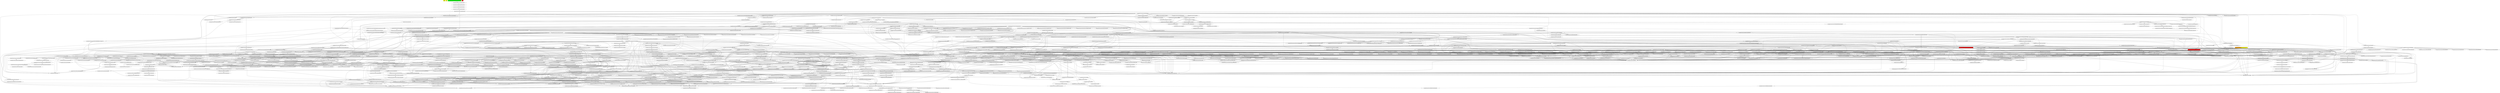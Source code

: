 digraph enhanced {
	"ochiai" [style=striped shape=box fillcolor="yellow"];
	"d4" [style=striped shape=box fillcolor="yellow"];
	"com.google.javascript.rhino.Node$NodeMismatch#2117" [style=striped shape=box fillcolor="orange:yellow"];
	"com.google.javascript.jscomp.RemoveUnusedVars#705" [style=striped shape=box fillcolor="red"];
	"real" [style=striped shape=box fillcolor="red"];
	"com.google.javascript.jscomp.RemoveUnusedVarsTest#740" [style=striped shape=box fillcolor="green"];
	"com.google.javascript.jscomp.RemoveUnusedVars$Assign#898" [style=striped shape=box fillcolor="red"];
	"com.google.common.collect.RegularImmutableMap$NonTerminalEntry#116" -> "com.google.common.collect.ImmutableEntry#34";
	"com.google.common.collect.RegularImmutableMap$TerminalEntry#134" -> "com.google.common.collect.ImmutableEntry#34";
	"com.google.common.collect.Maps#612" -> "com.google.common.collect.ImmutableEntry#34";
	"com.google.javascript.jscomp.RemoveUnusedVars#193" -> "com.google.javascript.jscomp.RemoveUnusedVars#767";
	"com.google.common.collect.RegularImmutableMap#98" -> "com.google.common.collect.RegularImmutableMap$NonTerminalEntry#116";
	"com.google.javascript.jscomp.parsing.IRFactory$TransformDispatcher#379" -> "com.google.javascript.jscomp.parsing.IRFactory$TransformDispatcher#382";
	"com.google.javascript.jscomp.Compiler#1546" -> "com.google.javascript.jscomp.CodePrinter$Builder#550";
	"com.google.javascript.jscomp.AstValidator#156" -> "com.google.javascript.jscomp.AstValidator#374";
	"com.google.javascript.jscomp.mozilla.rhino.Parser#783" -> "com.google.javascript.jscomp.mozilla.rhino.Parser$PerFunctionVariables#3497" [style=bold];
	"com.google.javascript.jscomp.Normalize$PropagateConstantAnnotationsOverVars#169" -> "com.google.javascript.jscomp.NodeTraversal#222";
	"com.google.javascript.jscomp.Normalize#121" -> "com.google.javascript.jscomp.NodeTraversal#222";
	"com.google.javascript.jscomp.NodeTraversal#454" -> "com.google.javascript.jscomp.NodeTraversal#222";
	"com.google.javascript.jscomp.NodeTraversal#463" -> "com.google.javascript.jscomp.NodeTraversal#222";
	"com.google.javascript.jscomp.Normalize$VerifyConstants#222" -> "com.google.javascript.jscomp.NodeTraversal#463";
	"com.google.javascript.jscomp.mozilla.rhino.ObjToIntMap#361" -> "com.google.javascript.jscomp.mozilla.rhino.ObjToIntMap#325" [style=bold];
	"com.google.javascript.jscomp.Compiler#1546" -> "com.google.javascript.jscomp.CodePrinter$Builder#558" [style=bold];
	"com.google.javascript.rhino.jstype.JSTypeRegistry#248" -> "com.google.javascript.rhino.jstype.BooleanType#53" [style=bold];
	"com.google.javascript.rhino.jstype.FunctionType#349" -> "com.google.javascript.rhino.jstype.PrototypeObjectType#106";
	"com.google.javascript.rhino.Node#922" -> "com.google.javascript.rhino.Node#932" [style=bold];
	"com.google.javascript.jscomp.Normalize$NormalizeStatements#435" -> "com.google.javascript.jscomp.Normalize$NormalizeStatements#498" [style=bold];
	"com.google.javascript.jscomp.parsing.IRFactory$TransformDispatcher#382" -> "com.google.javascript.jscomp.mozilla.rhino.Node$NodeIterator#391";
	"com.google.javascript.jscomp.parsing.IRFactory$TransformDispatcher#379" -> "com.google.javascript.jscomp.mozilla.rhino.Node$NodeIterator#391";
	"com.google.javascript.jscomp.mozilla.rhino.Parser#1888" -> "com.google.javascript.jscomp.mozilla.rhino.Parser#3292";
	"com.google.javascript.rhino.jstype.JSTypeRegistry#248" -> "com.google.javascript.rhino.jstype.AllType#53" [style=bold];
	"com.google.javascript.jscomp.parsing.IRFactory#376" -> "com.google.javascript.jscomp.parsing.TypeSafeDispatcher#119" [style=bold];
	"com.google.javascript.jscomp.parsing.IRFactory#126" -> "com.google.javascript.jscomp.parsing.IRFactory$TransformDispatcher#379";
	"com.google.javascript.jscomp.parsing.IRFactory$TransformDispatcher#379" -> "com.google.javascript.jscomp.parsing.IRFactory$TransformDispatcher#379";
	"com.google.javascript.jscomp.parsing.TypeSafeDispatcher#119" -> "com.google.javascript.jscomp.parsing.IRFactory$TransformDispatcher#379";
	"com.google.javascript.jscomp.CodeConsumer#154" -> "com.google.javascript.jscomp.CodePrinter$CompactCodePrinter#435";
	"com.google.javascript.jscomp.CodeGenerator#86" -> "com.google.javascript.jscomp.CodePrinter$CompactCodePrinter#435";
	"com.google.javascript.jscomp.JSSourceFile#73" -> "com.google.javascript.jscomp.SourceFile#86";
	"com.google.javascript.jscomp.SourceFile$Preloaded#424" -> "com.google.javascript.jscomp.SourceFile#86";
	"com.google.javascript.jscomp.Compiler#1546" -> "com.google.javascript.jscomp.CodePrinter$Builder#568" [style=bold];
	"com.google.common.collect.RegularImmutableMap#48" -> "com.google.common.collect.RegularImmutableMap$NonTerminalEntry#121";
	"com.google.common.collect.RegularImmutableMap#143" -> "com.google.common.collect.RegularImmutableMap$NonTerminalEntry#121";
	"com.google.javascript.jscomp.Normalize#628" -> "com.google.javascript.jscomp.NodeTraversal#230";
	"com.google.javascript.jscomp.NodeTraversal#222" -> "com.google.javascript.jscomp.NodeTraversal#230";
	"com.google.javascript.rhino.Node#915" -> "com.google.javascript.rhino.Node#922";
	"com.google.javascript.jscomp.mozilla.rhino.Parser#2185" -> "com.google.javascript.jscomp.mozilla.rhino.Parser#2197" [style=bold];
	"com.google.javascript.jscomp.NodeTraversal#478" -> "com.google.javascript.jscomp.NodeTraversal#478";
	"com.google.javascript.jscomp.NodeTraversal#511" -> "com.google.javascript.jscomp.NodeTraversal#478";
	"com.google.javascript.jscomp.NodeTraversal#289" -> "com.google.javascript.jscomp.NodeTraversal#478";
	"com.google.javascript.jscomp.NodeTraversal#273" -> "com.google.javascript.jscomp.NodeTraversal#478";
	"com.google.javascript.jscomp.mozilla.rhino.Node#428" -> "com.google.javascript.jscomp.mozilla.rhino.Node$NodeIterator#386" [style=bold];
	"com.google.javascript.jscomp.Scope#621" -> "com.google.javascript.jscomp.Scope#614";
	"com.google.javascript.jscomp.Scope$Var#205" -> "com.google.javascript.jscomp.Scope#614";
	"com.google.common.collect.HashMultiset#34" -> "com.google.common.collect.AbstractMapBasedMultiset#228";
	"com.google.javascript.jscomp.parsing.IRFactory$TransformDispatcher#382" -> "com.google.javascript.jscomp.mozilla.rhino.Node$NodeIterator#380";
	"com.google.javascript.jscomp.mozilla.rhino.Node$NodeIterator#380" -> "com.google.javascript.jscomp.mozilla.rhino.Node$NodeIterator#380";
	"com.google.javascript.jscomp.parsing.IRFactory$TransformDispatcher#379" -> "com.google.javascript.jscomp.mozilla.rhino.Node$NodeIterator#380";
	"com.google.common.collect.HashMultiset#72" -> "com.google.common.collect.AbstractMapBasedMultiset#62";
	"com.google.javascript.jscomp.RemoveUnusedVars$Assign#947" -> "com.google.javascript.rhino.Node#1298";
	"com.google.javascript.jscomp.RemoveUnusedVars#705" -> "com.google.javascript.rhino.Node#1298";
	"com.google.javascript.jscomp.NodeUtil#2864" -> "com.google.javascript.rhino.Node#1298";
	"com.google.javascript.jscomp.NodeUtil#3008" -> "com.google.javascript.rhino.Node#1298";
	"com.google.javascript.jscomp.NodeTraversal#289" -> "com.google.javascript.rhino.Node#1298";
	"com.google.javascript.jscomp.RemoveUnusedVars#781" -> "com.google.javascript.rhino.Node#1298";
	"com.google.javascript.jscomp.RemoveUnusedVars#363" -> "com.google.javascript.rhino.Node#1298";
	"com.google.javascript.jscomp.NodeUtil#1878" -> "com.google.javascript.rhino.Node#1298";
	"com.google.javascript.jscomp.NodeUtil#1746" -> "com.google.javascript.rhino.Node#1298";
	"com.google.javascript.jscomp.RemoveUnusedVars$Assign#898" -> "com.google.javascript.rhino.Node#1298";
	"com.google.javascript.jscomp.NodeUtil#1519" -> "com.google.javascript.rhino.Node#1298";
	"com.google.javascript.jscomp.NodeUtil#1707" -> "com.google.javascript.rhino.Node#1298";
	"com.google.javascript.jscomp.Normalize$VerifyConstants#222" -> "com.google.javascript.rhino.Node#1298";
	"com.google.javascript.jscomp.CodeGenerator#86" -> "com.google.javascript.rhino.Node#1298";
	"com.google.javascript.jscomp.Scope$Var#183" -> "com.google.javascript.rhino.Node#1298";
	"com.google.javascript.jscomp.Normalize$NormalizeStatements#576" -> "com.google.javascript.rhino.Node#1298";
	"com.google.javascript.jscomp.AstValidator#94" -> "com.google.javascript.jscomp.AstValidator#351";
	"com.google.javascript.jscomp.CodePrinter$CompactCodePrinter#379" -> "com.google.javascript.jscomp.CodePrinter$CompactCodePrinter#407" [style=bold];
	"com.google.javascript.jscomp.Compiler#1546" -> "com.google.javascript.jscomp.CodePrinter$Builder#576";
	"com.google.javascript.jscomp.RemoveUnusedVars#169" -> "com.google.javascript.jscomp.RemoveUnusedVars#781" [style=bold];
	"com.google.common.collect.AbstractMultimap#377" -> "com.google.common.collect.AbstractMultimap$RandomAccessWrappedList#857" [style=bold];
	"com.google.javascript.jscomp.RemoveUnusedVars#193" -> "com.google.javascript.jscomp.RemoveUnusedVars#300";
	"com.google.javascript.jscomp.RemoveUnusedVars#346" -> "com.google.javascript.jscomp.RemoveUnusedVars#300";
	"com.google.javascript.jscomp.SyntacticScopeCreator#234" -> "com.google.javascript.jscomp.Scope#621";
	"com.google.javascript.jscomp.mozilla.rhino.ast.FunctionNode#237" -> "com.google.javascript.jscomp.mozilla.rhino.Node#511";
	"com.google.javascript.jscomp.mozilla.rhino.Node#225" -> "com.google.javascript.jscomp.mozilla.rhino.Node#511";
	"com.google.javascript.jscomp.Normalize#628" -> "com.google.javascript.jscomp.Normalize$DuplicateDeclarationHandler#638";
	"com.google.javascript.jscomp.Normalize$DuplicateDeclarationHandler#638" -> "com.google.javascript.jscomp.Normalize$DuplicateDeclarationHandler#638";
	"com.google.javascript.rhino.jstype.JSTypeRegistry#248" -> "com.google.javascript.rhino.jstype.StringType#53" [style=bold];
	"com.google.javascript.jscomp.parsing.Config#90" -> "com.google.common.collect.ImmutableMap#318" [style=bold];
	"com.google.common.collect.RegularImmutableMap#48" -> "com.google.common.collect.ImmutableEntry#44";
	"com.google.common.collect.RegularImmutableMap#143" -> "com.google.common.collect.ImmutableEntry#44";
	"com.google.javascript.jscomp.SuppressDocWarningsGuard#40" -> "com.google.common.collect.ImmutableEntry#44";
	"com.google.common.collect.ImmutableMap$Builder#189" -> "com.google.common.collect.ImmutableEntry#44";
	"com.google.javascript.jscomp.AstValidator#351" -> "com.google.javascript.jscomp.AstValidator#367";
	"com.google.javascript.jscomp.CodeConsumer#154" -> "com.google.javascript.jscomp.CodePrinter$CompactCodePrinter#416";
	"com.google.javascript.jscomp.CodeConsumer#200" -> "com.google.javascript.jscomp.CodePrinter$CompactCodePrinter#416";
	"com.google.javascript.jscomp.CodeConsumer#182" -> "com.google.javascript.jscomp.CodePrinter$CompactCodePrinter#416";
	"com.google.javascript.jscomp.CodeConsumer#77" -> "com.google.javascript.jscomp.CodePrinter$CompactCodePrinter#416";
	"com.google.javascript.jscomp.CodeConsumer#81" -> "com.google.javascript.jscomp.CodePrinter$CompactCodePrinter#416";
	"com.google.javascript.jscomp.Compiler#1546" -> "com.google.javascript.jscomp.CodePrinter$Builder#584";
	"com.google.javascript.rhino.jstype.JSTypeRegistry#956" -> "com.google.javascript.rhino.jstype.AllType#58";
	"com.google.javascript.jscomp.Normalize#121" -> "com.google.javascript.jscomp.AbstractCompiler#176";
	"com.google.javascript.jscomp.RemoveUnusedVars#141" -> "com.google.javascript.jscomp.AbstractCompiler#176";
	"com.google.javascript.jscomp.Normalize$NormalizeStatements#319" -> "com.google.javascript.jscomp.AbstractCompiler#176";
	"com.google.common.collect.RegularImmutableMap#48" -> "com.google.common.collect.ImmutableEntry#40";
	"com.google.common.collect.RegularImmutableMap#143" -> "com.google.common.collect.ImmutableEntry#40";
	"com.google.javascript.jscomp.SuppressDocWarningsGuard#40" -> "com.google.common.collect.ImmutableEntry#40";
	"com.google.common.collect.ImmutableMap$Builder#189" -> "com.google.common.collect.ImmutableEntry#40";
	"com.google.javascript.jscomp.LineNumberCheck#52" -> "com.google.javascript.jscomp.NodeTraversal#454";
	"com.google.javascript.jscomp.PrepareAst#58" -> "com.google.javascript.jscomp.NodeTraversal#454";
	"com.google.javascript.rhino.jstype.PrototypeObjectType#106" -> "com.google.javascript.rhino.jstype.PrototypeObjectType#115";
	"com.google.javascript.rhino.jstype.InstanceObjectType#60" -> "com.google.javascript.rhino.jstype.PrototypeObjectType#115";
	"com.google.javascript.rhino.jstype.JSTypeRegistry#248" -> "com.google.javascript.rhino.jstype.PrototypeObjectType#115";
	"com.google.javascript.rhino.jstype.FunctionType#133" -> "com.google.javascript.rhino.jstype.PrototypeObjectType#115";
	"com.google.javascript.rhino.jstype.FunctionType#310" -> "com.google.javascript.rhino.jstype.PrototypeObjectType#115";
	"com.google.javascript.jscomp.CodeGenerator#86" -> "com.google.javascript.jscomp.CodePrinter$MappedCodePrinter#91" [style=bold];
	"com.google.common.collect.HashMultiset#34" -> "com.google.common.collect.AbstractMapBasedMultiset#209";
	"com.google.javascript.jscomp.mozilla.rhino.Context#416" -> "com.google.javascript.jscomp.mozilla.rhino.ContextFactory#501" [style=bold];
	"com.google.javascript.jscomp.AstValidator#326" -> "com.google.javascript.jscomp.AstValidator#333";
	"com.google.common.collect.RegularImmutableMap#48" -> "com.google.common.collect.RegularImmutableMap$TerminalEntry#138";
	"com.google.common.collect.RegularImmutableMap#143" -> "com.google.common.collect.RegularImmutableMap$TerminalEntry#138";
	"com.google.javascript.jscomp.parsing.Config#90" -> "com.google.common.collect.ImmutableMap$Builder#207" [style=bold];
	"com.google.javascript.jscomp.NodeUtil#771" -> "com.google.javascript.jscomp.NodeUtil#775";
	"com.google.javascript.jscomp.parsing.IRFactory#160" -> "com.google.javascript.rhino.Node#1074";
	"com.google.javascript.jscomp.JsAst#85" -> "com.google.javascript.rhino.Node#1074";
	"com.google.common.collect.HashMultiset#34" -> "com.google.common.collect.AbstractMapBasedMultiset#87";
	"com.google.common.collect.RegularImmutableMap#98" -> "com.google.common.collect.RegularImmutableMap$TerminalEntry#134" [style=bold];
	"com.google.javascript.jscomp.NodeTraversal#511" -> "com.google.javascript.rhino.Node#2161";
	"com.google.javascript.jscomp.NodeUtil#1753" -> "com.google.javascript.rhino.Node#2161";
	"com.google.javascript.jscomp.NodeUtil#1700" -> "com.google.javascript.rhino.Node#2161";
	"com.google.javascript.jscomp.RemoveUnusedVars#326" -> "com.google.javascript.rhino.Node#2161";
	"com.google.javascript.jscomp.Compiler#1546" -> "com.google.javascript.jscomp.CodePrinter$Builder#510";
	"com.google.javascript.jscomp.parsing.ParserRunner#109" -> "com.google.javascript.jscomp.mozilla.rhino.Parser#150";
	"com.google.javascript.jscomp.mozilla.rhino.Parser#1888" -> "com.google.javascript.jscomp.mozilla.rhino.Parser#390";
	"com.google.javascript.jscomp.mozilla.rhino.Parser#2434" -> "com.google.javascript.jscomp.mozilla.rhino.Parser#390";
	"com.google.javascript.jscomp.mozilla.rhino.Parser#2149" -> "com.google.javascript.jscomp.mozilla.rhino.Parser#390";
	"com.google.javascript.jscomp.mozilla.rhino.Parser#2125" -> "com.google.javascript.jscomp.mozilla.rhino.Parser#390";
	"com.google.javascript.jscomp.mozilla.rhino.Parser#632" -> "com.google.javascript.jscomp.mozilla.rhino.Parser#390";
	"com.google.javascript.jscomp.mozilla.rhino.Parser#423" -> "com.google.javascript.jscomp.mozilla.rhino.Parser#390";
	"com.google.javascript.jscomp.mozilla.rhino.Parser#2197" -> "com.google.javascript.jscomp.mozilla.rhino.Parser#390";
	"com.google.javascript.jscomp.mozilla.rhino.Parser#783" -> "com.google.javascript.jscomp.mozilla.rhino.Parser#390";
	"com.google.javascript.jscomp.mozilla.rhino.Parser#2173" -> "com.google.javascript.jscomp.mozilla.rhino.Parser#390";
	"com.google.javascript.jscomp.mozilla.rhino.Parser#2185" -> "com.google.javascript.jscomp.mozilla.rhino.Parser#390";
	"com.google.javascript.jscomp.mozilla.rhino.Parser#2161" -> "com.google.javascript.jscomp.mozilla.rhino.Parser#390";
	"com.google.javascript.jscomp.mozilla.rhino.Parser#2073" -> "com.google.javascript.jscomp.mozilla.rhino.Parser#390";
	"com.google.javascript.jscomp.mozilla.rhino.Parser#703" -> "com.google.javascript.jscomp.mozilla.rhino.Parser#390";
	"com.google.javascript.jscomp.RemoveUnusedVars#193" -> "com.google.javascript.jscomp.RemoveUnusedVars#326";
	"com.google.javascript.rhino.jstype.FunctionParamBuilder#95" -> "com.google.javascript.rhino.jstype.JSTypeRegistry#956";
	"com.google.javascript.rhino.jstype.FunctionParamBuilder#80" -> "com.google.javascript.rhino.jstype.JSTypeRegistry#956";
	"com.google.javascript.rhino.Node#789" -> "com.google.javascript.rhino.Node#739";
	"com.google.javascript.rhino.Node#932" -> "com.google.javascript.rhino.Node#739";
	"com.google.javascript.rhino.Node#809" -> "com.google.javascript.rhino.Node#739";
	"com.google.javascript.jscomp.mozilla.rhino.Node#232" -> "com.google.javascript.jscomp.mozilla.rhino.Node#532" [style=bold];
	"com.google.javascript.jscomp.RemoveUnusedVars#193" -> "com.google.javascript.jscomp.NodeUtil#771";
	"com.google.javascript.jscomp.RemoveUnusedVars$Assign#898" -> "com.google.javascript.jscomp.NodeUtil#771";
	"com.google.javascript.jscomp.Tracer#235" -> "com.google.javascript.jscomp.Tracer#959";
	"com.google.javascript.jscomp.Tracer#408" -> "com.google.javascript.jscomp.Tracer#959";
	"com.google.javascript.rhino.jstype.JSTypeRegistry#588" -> "com.google.javascript.rhino.jstype.BooleanType#103";
	"com.google.javascript.rhino.jstype.ObjectType#493" -> "com.google.common.collect.Iterators$1#63";
	"com.google.javascript.jscomp.CodePrinter$CompactCodePrinter#435" -> "com.google.javascript.jscomp.CodePrinter$CompactCodePrinter#461";
	"com.google.javascript.jscomp.CodeConsumer#204" -> "com.google.javascript.jscomp.CodePrinter$CompactCodePrinter#461";
	"com.google.javascript.jscomp.mozilla.rhino.ast.ElementGet#73" -> "com.google.javascript.jscomp.mozilla.rhino.ast.AstNode#182";
	"com.google.javascript.jscomp.mozilla.rhino.ast.VariableInitializer#81" -> "com.google.javascript.jscomp.mozilla.rhino.ast.AstNode#182";
	"com.google.javascript.jscomp.mozilla.rhino.ast.ReturnStatement#69" -> "com.google.javascript.jscomp.mozilla.rhino.ast.AstNode#182";
	"com.google.javascript.jscomp.mozilla.rhino.ast.ExpressionStatement#106" -> "com.google.javascript.jscomp.mozilla.rhino.ast.AstNode#182";
	"com.google.javascript.jscomp.mozilla.rhino.Parser#2911" -> "com.google.javascript.jscomp.mozilla.rhino.TokenStream#299";
	"com.google.javascript.jscomp.mozilla.rhino.Parser#1888" -> "com.google.javascript.jscomp.mozilla.rhino.TokenStream#299";
	"com.google.javascript.jscomp.mozilla.rhino.Parser#2811" -> "com.google.javascript.jscomp.mozilla.rhino.TokenStream#299";
	"com.google.javascript.jscomp.mozilla.rhino.Parser#3303" -> "com.google.javascript.jscomp.mozilla.rhino.TokenStream#299";
	"com.google.javascript.jscomp.AstValidator#620" -> "com.google.javascript.jscomp.AstValidator#326";
	"com.google.javascript.jscomp.AstValidator#390" -> "com.google.javascript.jscomp.AstValidator#326";
	"com.google.javascript.jscomp.AstValidator#339" -> "com.google.javascript.jscomp.AstValidator#326";
	"com.google.javascript.jscomp.mozilla.rhino.ast.FunctionNode#136" -> "com.google.javascript.jscomp.mozilla.rhino.ast.ScriptNode#85";
	"com.google.javascript.jscomp.mozilla.rhino.ast.AstRoot#70" -> "com.google.javascript.jscomp.mozilla.rhino.ast.ScriptNode#85";
	"com.google.javascript.jscomp.mozilla.rhino.Parser#1888" -> "com.google.javascript.jscomp.mozilla.rhino.TokenStream#297";
	"com.google.javascript.jscomp.mozilla.rhino.Parser#2091" -> "com.google.javascript.jscomp.mozilla.rhino.TokenStream#297";
	"com.google.javascript.jscomp.mozilla.rhino.Parser#329" -> "com.google.javascript.jscomp.mozilla.rhino.TokenStream#297";
	"com.google.common.collect.AbstractMultiset$EntrySet#177" -> "com.google.common.collect.AbstractMapBasedMultiset#92" [style=bold];
	"com.google.javascript.jscomp.PrepareAst$PrepareAnnotations#165" -> "com.google.javascript.rhino.Node#2169";
	"com.google.javascript.jscomp.CodeGenerator#86" -> "com.google.javascript.jscomp.CodePrinter$CompactCodePrinter#479";
	"com.google.javascript.jscomp.NodeUtil#788" -> "com.google.javascript.jscomp.NodeUtil#788";
	"com.google.javascript.jscomp.NodeUtil#775" -> "com.google.javascript.jscomp.NodeUtil#788";
	"com.google.javascript.rhino.jstype.BooleanType#103" -> "com.google.javascript.rhino.jstype.BooleanType#108" [style=bold];
	"com.google.javascript.jscomp.Compiler#183" -> "com.google.javascript.jscomp.Compiler#190";
	"com.google.javascript.jscomp.NodeUtil#3008" -> "com.google.javascript.rhino.Node#2153";
	"com.google.common.collect.RegularImmutableMap$EntrySet#202" -> "com.google.common.collect.RegularImmutableMap#36";
	"com.google.javascript.jscomp.SuppressDocWarningsGuard#40" -> "com.google.common.collect.RegularImmutableMap#35";
	"com.google.common.collect.RegularImmutableMap#35" -> "com.google.common.collect.RegularImmutableMap#35";
	"com.google.common.collect.ImmutableMap$Builder#189" -> "com.google.common.collect.RegularImmutableMap#35";
	"com.google.javascript.jscomp.mozilla.rhino.Parser#2811" -> "com.google.javascript.jscomp.mozilla.rhino.Parser#381" [style=bold];
	"com.google.javascript.jscomp.ComposeWarningsGuard$GuardComparator#51" -> "com.google.javascript.jscomp.ComposeWarningsGuard$GuardComparator#62";
	"com.google.javascript.jscomp.Compiler#1546" -> "com.google.javascript.jscomp.CodePrinter$Builder#519";
	"com.google.javascript.rhino.jstype.ObjectType#493" -> "com.google.javascript.rhino.jstype.PrototypeObjectType#534";
	"com.google.javascript.jscomp.SyntacticScopeCreator#69" -> "com.google.javascript.jscomp.Scope#411";
	"com.google.javascript.jscomp.mozilla.rhino.Parser#2607" -> "com.google.javascript.jscomp.mozilla.rhino.Parser#373";
	"com.google.javascript.rhino.jstype.UnionType#82" -> "com.google.common.collect.RegularImmutableList#170" [style=bold];
	"com.google.javascript.jscomp.mozilla.rhino.ast.VariableDeclaration#72" -> "com.google.javascript.jscomp.mozilla.rhino.ast.AstNode#171";
	"com.google.javascript.jscomp.mozilla.rhino.ast.Name#84" -> "com.google.javascript.jscomp.mozilla.rhino.ast.AstNode#171";
	"com.google.javascript.jscomp.mozilla.rhino.ast.Block#63" -> "com.google.javascript.jscomp.mozilla.rhino.ast.AstNode#171";
	"com.google.javascript.jscomp.mozilla.rhino.ast.FunctionCall#68" -> "com.google.javascript.jscomp.mozilla.rhino.ast.AstNode#171";
	"com.google.javascript.jscomp.mozilla.rhino.ast.NumberLiteral#70" -> "com.google.javascript.jscomp.mozilla.rhino.ast.AstNode#171";
	"com.google.javascript.jscomp.mozilla.rhino.ast.ArrayLiteral#83" -> "com.google.javascript.jscomp.mozilla.rhino.ast.AstNode#171";
	"com.google.javascript.jscomp.CompilerTestCase#411" -> "com.google.javascript.jscomp.JSSourceFile#56";
	"com.google.javascript.jscomp.CompilerTestCase#932" -> "com.google.javascript.jscomp.JSSourceFile#56";
	"com.google.javascript.jscomp.AstValidator#156" -> "com.google.javascript.jscomp.AstValidator#339";
	"com.google.javascript.jscomp.AstValidator#351" -> "com.google.javascript.jscomp.AstValidator#339";
	"com.google.javascript.jscomp.JsAst#51" -> "com.google.javascript.rhino.Node#1096";
	"com.google.javascript.jscomp.AstValidator#374" -> "com.google.javascript.jscomp.AstValidator#791";
	"com.google.javascript.jscomp.AstValidator#390" -> "com.google.javascript.jscomp.AstValidator#791";
	"com.google.javascript.jscomp.RhinoErrorReporter#72" -> "com.google.common.collect.ImmutableMap#117" [style=bold];
	"com.google.javascript.jscomp.CompilerTestCase#1032" -> "com.google.javascript.jscomp.Compiler#183";
	"com.google.javascript.jscomp.CodeGenerator#86" -> "com.google.javascript.rhino.Node#2181";
	"com.google.javascript.jscomp.Normalize$NormalizeStatements#312" -> "com.google.javascript.jscomp.Normalize$NormalizeStatements#435" [style=bold];
	"com.google.javascript.jscomp.mozilla.rhino.ObjToIntMap#361" -> "com.google.javascript.jscomp.mozilla.rhino.ObjToIntMap#303" [style=bold];
	"com.google.javascript.rhino.IR#103" -> "com.google.javascript.rhino.IR#467";
	"com.google.javascript.jscomp.ComposeWarningsGuard#78" -> "com.google.javascript.jscomp.ComposeWarningsGuard$GuardComparator#51";
	"com.google.javascript.jscomp.ComposeWarningsGuard#87" -> "com.google.javascript.jscomp.ComposeWarningsGuard$GuardComparator#51";
	"com.google.javascript.jscomp.RemoveUnusedVars#326" -> "com.google.javascript.jscomp.RemoveUnusedVars#346";
	"com.google.javascript.jscomp.Compiler#1546" -> "com.google.javascript.jscomp.CodePrinter$Builder#539";
	"com.google.javascript.rhino.testing.BaseJSTypeTestCase#229" -> "com.google.javascript.rhino.jstype.JSTypeRegistry#978";
	"com.google.javascript.jscomp.ComposeWarningsGuard$GuardComparator#51" -> "com.google.javascript.jscomp.ComposeWarningsGuard$GuardComparator#56" [style=bold];
	"com.google.javascript.jscomp.parsing.IRFactory#1300" -> "com.google.javascript.rhino.Node#754";
	"com.google.javascript.jscomp.parsing.IRFactory#1288" -> "com.google.javascript.rhino.Node#754";
	"com.google.javascript.jscomp.parsing.IRFactory#1284" -> "com.google.javascript.rhino.Node#754";
	"com.google.javascript.jscomp.parsing.IRFactory#1280" -> "com.google.javascript.rhino.Node#754";
	"com.google.javascript.jscomp.parsing.IRFactory#1304" -> "com.google.javascript.rhino.Node#754";
	"com.google.javascript.jscomp.mozilla.rhino.Parser#632" -> "com.google.javascript.jscomp.mozilla.rhino.Node#555";
	"com.google.javascript.jscomp.mozilla.rhino.ast.ExpressionStatement#122" -> "com.google.javascript.jscomp.mozilla.rhino.Node#555";
	"com.google.javascript.jscomp.mozilla.rhino.Parser#2462" -> "com.google.javascript.jscomp.mozilla.rhino.Node#555";
	"com.google.javascript.jscomp.mozilla.rhino.Parser#2607" -> "com.google.javascript.jscomp.mozilla.rhino.Node#555";
	"com.google.javascript.jscomp.mozilla.rhino.Parser#2517" -> "com.google.javascript.jscomp.mozilla.rhino.Node#555";
	"com.google.javascript.jscomp.mozilla.rhino.ast.InfixExpression#92" -> "com.google.javascript.jscomp.mozilla.rhino.Node#555";
	"com.google.javascript.jscomp.mozilla.rhino.Parser#1688" -> "com.google.javascript.jscomp.mozilla.rhino.Node#555";
	"com.google.javascript.jscomp.mozilla.rhino.Parser#1888" -> "com.google.javascript.jscomp.mozilla.rhino.Node#555";
	"com.google.javascript.jscomp.mozilla.rhino.Parser#3303" -> "com.google.javascript.jscomp.mozilla.rhino.Node#555";
	"com.google.javascript.jscomp.mozilla.rhino.Parser#999" -> "com.google.javascript.jscomp.mozilla.rhino.Node#555";
	"com.google.javascript.jscomp.CodePrinter$CompactCodePrinter#407" -> "com.google.javascript.jscomp.CodePrinter$MappedCodePrinter#60";
	"com.google.javascript.rhino.Node#1402" -> "com.google.javascript.rhino.Node#990";
	"com.google.javascript.rhino.Node#990" -> "com.google.javascript.rhino.Node#995" [style=bold];
	"com.google.javascript.jscomp.AstValidator#84" -> "com.google.javascript.jscomp.AstValidator#306" [style=bold];
	"com.google.javascript.rhino.Node#1083" -> "com.google.javascript.rhino.Node#1089";
	"com.google.javascript.jscomp.NodeUtil#1753" -> "com.google.javascript.rhino.Node#2177";
	"com.google.common.collect.Multisets#829" -> "com.google.common.collect.AbstractMapBasedMultiset$1#99" [style=bold];
	"com.google.javascript.jscomp.AstValidator#299" -> "com.google.javascript.rhino.Node#1083";
	"com.google.javascript.rhino.Node#789" -> "com.google.javascript.rhino.Node#1083";
	"com.google.javascript.jscomp.NodeTraversal#654" -> "com.google.javascript.rhino.Node#1083";
	"com.google.common.collect.AbstractMapBasedMultiset#92" -> "com.google.common.collect.AbstractMapBasedMultiset$1#94" [style=bold];
	"com.google.javascript.jscomp.mozilla.rhino.ast.AstNode#235" -> "com.google.javascript.jscomp.mozilla.rhino.ast.AstNode#198";
	"com.google.javascript.rhino.jstype.JSTypeRegistry#248" -> "com.google.javascript.rhino.jstype.ErrorFunctionType#51" [style=bold];
	"com.google.javascript.jscomp.JsAst#85" -> "com.google.javascript.jscomp.JSSourceFile#79";
	"com.google.javascript.jscomp.parsing.IRFactory#1300" -> "com.google.javascript.rhino.Node#508";
	"com.google.javascript.rhino.jstype.FunctionParamBuilder#123" -> "com.google.javascript.rhino.Node#508";
	"com.google.javascript.jscomp.NodeTraversal#478" -> "com.google.javascript.jscomp.NodeTraversal#654";
	"com.google.javascript.jscomp.JSSourceFile#56" -> "com.google.javascript.jscomp.JSSourceFile#73" [style=bold];
	"com.google.javascript.jscomp.mozilla.rhino.ast.FunctionNode#237" -> "com.google.javascript.jscomp.mozilla.rhino.ast.AstNode#191";
	"com.google.javascript.jscomp.mozilla.rhino.ast.InfixExpression#85" -> "com.google.javascript.jscomp.mozilla.rhino.ast.AstNode#191";
	"com.google.javascript.jscomp.mozilla.rhino.Parser#1109" -> "com.google.javascript.jscomp.mozilla.rhino.ast.AstNode#191";
	"com.google.javascript.jscomp.mozilla.rhino.Parser#2517" -> "com.google.javascript.jscomp.mozilla.rhino.ast.AstNode#191";
	"com.google.javascript.jscomp.mozilla.rhino.ast.AstNode#287" -> "com.google.javascript.jscomp.mozilla.rhino.ast.AstNode#191";
	"com.google.javascript.jscomp.mozilla.rhino.Parser#274" -> "com.google.javascript.jscomp.mozilla.rhino.ast.AstNode#191";
	"com.google.javascript.jscomp.mozilla.rhino.Parser#2073" -> "com.google.javascript.jscomp.mozilla.rhino.ast.AstNode#191";
	"com.google.javascript.jscomp.mozilla.rhino.ast.AstNode#263" -> "com.google.javascript.jscomp.mozilla.rhino.ast.AstNode#191";
	"com.google.javascript.jscomp.mozilla.rhino.ast.InfixExpression#92" -> "com.google.javascript.jscomp.mozilla.rhino.ast.AstNode#191";
	"com.google.javascript.jscomp.mozilla.rhino.Parser#703" -> "com.google.javascript.jscomp.mozilla.rhino.ast.AstNode#191";
	"com.google.javascript.jscomp.mozilla.rhino.ast.AstNode#207" -> "com.google.javascript.jscomp.mozilla.rhino.ast.AstNode#191";
	"com.google.javascript.jscomp.mozilla.rhino.ast.ExpressionStatement#91" -> "com.google.javascript.jscomp.mozilla.rhino.ast.AstNode#191";
	"com.google.javascript.jscomp.AstValidator#68" -> "com.google.javascript.jscomp.AstValidator#775";
	"com.google.javascript.jscomp.AstValidator#620" -> "com.google.javascript.jscomp.AstValidator#775";
	"com.google.javascript.jscomp.AstValidator#351" -> "com.google.javascript.jscomp.AstValidator#775";
	"com.google.javascript.jscomp.AstValidator#474" -> "com.google.javascript.jscomp.AstValidator#775";
	"com.google.javascript.jscomp.AstValidator#649" -> "com.google.javascript.jscomp.AstValidator#775";
	"com.google.javascript.jscomp.AstValidator#749" -> "com.google.javascript.jscomp.AstValidator#775";
	"com.google.javascript.jscomp.AstValidator#601" -> "com.google.javascript.jscomp.AstValidator#775";
	"com.google.javascript.jscomp.AstValidator#339" -> "com.google.javascript.jscomp.AstValidator#775";
	"com.google.javascript.jscomp.Compiler#966" -> "com.google.javascript.rhino.InputId#61";
	"com.google.javascript.jscomp.Compiler#458" -> "com.google.javascript.rhino.InputId#61";
	"com.google.common.collect.ImmutableMap#117" -> "com.google.common.collect.ImmutableMap#139";
	"com.google.common.collect.ImmutableMap$Builder#178" -> "com.google.common.collect.ImmutableMap#139";
	"com.google.common.collect.ImmutableMap#240" -> "com.google.common.collect.ImmutableMap#139";
	"com.google.javascript.rhino.jstype.JSTypeRegistry#248" -> "com.google.javascript.rhino.jstype.JSTypeRegistry#994";
	"com.google.javascript.rhino.jstype.JSTypeRegistry#978" -> "com.google.javascript.rhino.jstype.JSTypeRegistry#994";
	"com.google.javascript.jscomp.Compiler#228" -> "com.google.javascript.jscomp.Compiler#1811";
	"com.google.javascript.jscomp.SuppressDocWarningsGuard#40" -> "com.google.javascript.jscomp.DiagnosticGroupWarningsGuard#33";
	"com.google.javascript.jscomp.CompilerOptions#1013" -> "com.google.javascript.jscomp.DiagnosticGroupWarningsGuard#33";
	"com.google.common.collect.AbstractMultimap$WrappedCollection#422" -> "com.google.common.collect.AbstractMultimap#88";
	"com.google.common.collect.AbstractMultimap$WrappedCollection$WrappedIterator#503" -> "com.google.common.collect.AbstractMultimap#88";
	"com.google.javascript.jscomp.MakeDeclaredNamesUnique#77" -> "com.google.javascript.jscomp.NodeTraversal#624";
	"com.google.common.collect.ImmutableSet#145" -> "com.google.common.collect.ImmutableSet#161";
	"com.google.javascript.jscomp.mozilla.rhino.TokenStream#318" -> "com.google.javascript.jscomp.mozilla.rhino.ScriptRuntime#431";
	"com.google.javascript.rhino.Node#508" -> "com.google.javascript.rhino.Node$StringNode#188";
	"com.google.javascript.rhino.jstype.UnionTypeBuilder#248" -> "com.google.javascript.rhino.jstype.UnionType#82" [style=bold];
	"com.google.javascript.jscomp.mozilla.rhino.Parser#2517" -> "com.google.javascript.jscomp.mozilla.rhino.ast.FunctionCall#89";
	"com.google.javascript.jscomp.AstValidator#76" -> "com.google.javascript.jscomp.AstValidator#84";
	"com.google.javascript.jscomp.AstValidator#278" -> "com.google.javascript.jscomp.AstValidator#767";
	"com.google.javascript.jscomp.AstValidator#367" -> "com.google.javascript.jscomp.AstValidator#767";
	"com.google.javascript.jscomp.AstValidator#620" -> "com.google.javascript.jscomp.AstValidator#767";
	"com.google.javascript.jscomp.AstValidator#351" -> "com.google.javascript.jscomp.AstValidator#767";
	"com.google.javascript.jscomp.AstValidator#660" -> "com.google.javascript.jscomp.AstValidator#767";
	"com.google.javascript.jscomp.AstValidator#374" -> "com.google.javascript.jscomp.AstValidator#767";
	"com.google.javascript.jscomp.AstValidator#474" -> "com.google.javascript.jscomp.AstValidator#767";
	"com.google.javascript.jscomp.AstValidator#390" -> "com.google.javascript.jscomp.AstValidator#767";
	"com.google.javascript.jscomp.AstValidator#480" -> "com.google.javascript.jscomp.AstValidator#767";
	"com.google.javascript.jscomp.AstValidator#68" -> "com.google.javascript.jscomp.AstValidator#767";
	"com.google.javascript.jscomp.AstValidator#649" -> "com.google.javascript.jscomp.AstValidator#767";
	"com.google.javascript.jscomp.AstValidator#84" -> "com.google.javascript.jscomp.AstValidator#767";
	"com.google.javascript.jscomp.AstValidator#76" -> "com.google.javascript.jscomp.AstValidator#767";
	"com.google.javascript.jscomp.AstValidator#339" -> "com.google.javascript.jscomp.AstValidator#767";
	"com.google.javascript.jscomp.CodeConsumer#204" -> "com.google.javascript.jscomp.CodeConsumer#200";
	"com.google.javascript.jscomp.Normalize$NormalizeStatements#351" -> "com.google.javascript.jscomp.NodeUtil#2047";
	"com.google.javascript.jscomp.NodeUtil#3008" -> "com.google.javascript.jscomp.NodeUtil#2047";
	"com.google.javascript.jscomp.NodeUtil#2802" -> "com.google.javascript.jscomp.NodeUtil#2047";
	"com.google.javascript.rhino.Node$ObjectPropListItem#311" -> "com.google.javascript.rhino.InputId#74";
	"com.google.javascript.jscomp.Compiler#331" -> "com.google.javascript.jscomp.Compiler#394" [style=bold];
	"com.google.javascript.jscomp.CompilerTestCase#717" -> "com.google.common.base.Joiner#160";
	"com.google.common.base.Joiner#168" -> "com.google.common.base.Joiner#160";
	"com.google.javascript.jscomp.parsing.Config#90" -> "com.google.common.collect.ImmutableMap#128" [style=bold];
	"com.google.javascript.jscomp.mozilla.rhino.ContextFactory#440" -> "com.google.javascript.jscomp.mozilla.rhino.Kit#316";
	"com.google.javascript.jscomp.mozilla.rhino.ContextFactory#451" -> "com.google.javascript.jscomp.mozilla.rhino.Kit#316";
	"com.google.javascript.jscomp.DiagnosticGroupWarningsGuard#50" -> "com.google.javascript.jscomp.DiagnosticGroup#111";
	"com.google.javascript.rhino.jstype.ObjectType#426" -> "com.google.javascript.rhino.jstype.PrototypeObjectType#174" [style=bold];
	"com.google.javascript.jscomp.CompilerTestCase#717" -> "com.google.common.base.Joiner#168";
	"com.google.javascript.jscomp.CompilerTestCase#932" -> "com.google.common.base.Joiner#168";
	"com.google.javascript.rhino.jstype.PrototypeObjectType#445" -> "com.google.javascript.rhino.jstype.JSType#1016";
	"com.google.javascript.rhino.jstype.JSType#990" -> "com.google.javascript.rhino.jstype.JSType#1016";
	"com.google.javascript.jscomp.MakeDeclaredNamesUnique#100" -> "com.google.javascript.jscomp.NodeTraversal#635";
	"com.google.javascript.jscomp.MakeDeclaredNamesUnique#77" -> "com.google.javascript.jscomp.NodeTraversal#635";
	"com.google.javascript.jscomp.CompilerTestCase#717" -> "com.google.javascript.jscomp.Normalize$VerifyConstants#215";
	"com.google.javascript.jscomp.RhinoErrorReporter#72" -> "com.google.javascript.rhino.ScriptRuntime#367";
	"com.google.javascript.jscomp.parsing.IRFactory$TransformDispatcher#379" -> "com.google.javascript.jscomp.mozilla.rhino.ast.FunctionCall#79";
	"com.google.javascript.jscomp.mozilla.rhino.ast.NumberLiteral#79" -> "com.google.javascript.jscomp.mozilla.rhino.Node#564" [style=bold];
	"com.google.javascript.jscomp.AstValidator#68" -> "com.google.javascript.jscomp.AstValidator#76";
	"com.google.javascript.jscomp.CodeGenerator#86" -> "com.google.javascript.jscomp.CodeConsumer#204";
	"com.google.javascript.jscomp.mozilla.rhino.Parser#783" -> "com.google.javascript.jscomp.mozilla.rhino.CompilerEnvirons#200";
	"com.google.javascript.jscomp.mozilla.rhino.Parser#959" -> "com.google.javascript.jscomp.mozilla.rhino.CompilerEnvirons#200";
	"com.google.javascript.jscomp.NodeTraversal#635" -> "com.google.javascript.jscomp.NodeTraversal#639";
	"com.google.javascript.jscomp.RemoveUnusedVars#169" -> "com.google.javascript.jscomp.RemoveUnusedVars#705" [style=bold];
	"com.google.javascript.rhino.jstype.NoType#65" -> "com.google.javascript.rhino.jstype.NoObjectType#67";
	"com.google.javascript.rhino.jstype.JSTypeRegistry#248" -> "com.google.javascript.rhino.jstype.NoObjectType#67";
	"com.google.javascript.jscomp.Normalize#628" -> "com.google.javascript.jscomp.Normalize$ScopeTicklingCallback#753";
	"com.google.javascript.jscomp.Normalize$ScopeTicklingCallback#753" -> "com.google.javascript.jscomp.Normalize$ScopeTicklingCallback#753";
	"com.google.javascript.jscomp.mozilla.rhino.CompilerEnvirons#69" -> "com.google.javascript.jscomp.mozilla.rhino.Context#2186" [style=bold];
	"com.google.javascript.jscomp.CodeGenerator#86" -> "com.google.javascript.jscomp.CodeGenerator#872";
	"com.google.javascript.jscomp.CodeGenerator#864" -> "com.google.javascript.jscomp.CodeGenerator#872";
	"com.google.javascript.jscomp.NodeTraversal#563" -> "com.google.javascript.jscomp.Normalize$ScopeTicklingCallback#759";
	"com.google.common.collect.ImmutableMap$Builder#212" -> "com.google.common.collect.RegularImmutableMap#48";
	"com.google.common.collect.ImmutableMap#117" -> "com.google.common.collect.RegularImmutableMap#48";
	"com.google.common.collect.ImmutableMap#240" -> "com.google.common.collect.RegularImmutableMap#48";
	"com.google.common.collect.EmptyImmutableList#36" -> "com.google.common.collect.Iterators#80";
	"com.google.javascript.jscomp.mozilla.rhino.ast.InfixExpression#85" -> "com.google.javascript.jscomp.mozilla.rhino.ast.AstNode#163";
	"com.google.javascript.jscomp.mozilla.rhino.ast.Jump#61" -> "com.google.javascript.jscomp.mozilla.rhino.ast.AstNode#163";
	"com.google.javascript.jscomp.mozilla.rhino.ast.AstNode#171" -> "com.google.javascript.jscomp.mozilla.rhino.ast.AstNode#163";
	"com.google.javascript.jscomp.mozilla.rhino.ast.AstNode#182" -> "com.google.javascript.jscomp.mozilla.rhino.ast.AstNode#163";
	"com.google.javascript.jscomp.RemoveUnusedVars#300" -> "com.google.javascript.jscomp.Scope$Var#149";
	"com.google.common.collect.AbstractMultiset#167" -> "com.google.common.collect.AbstractMultiset#186" [style=bold];
	"com.google.javascript.jscomp.AstValidator#156" -> "com.google.javascript.jscomp.AstValidator#749";
	"com.google.javascript.jscomp.mozilla.rhino.Parser#2517" -> "com.google.javascript.jscomp.mozilla.rhino.ast.FunctionCall#68";
	"com.google.common.collect.ImmutableMap$Builder#207" -> "com.google.common.collect.ImmutableMap$Builder#212" [style=bold];
	"com.google.javascript.jscomp.Compiler#1546" -> "com.google.javascript.jscomp.CodePrinter$Builder#501";
	"com.google.javascript.jscomp.mozilla.rhino.Parser#2462" -> "com.google.javascript.jscomp.mozilla.rhino.Parser#2811";
	"com.google.javascript.jscomp.Compiler#331" -> "com.google.javascript.jscomp.Compiler#374" [style=bold];
	"com.google.javascript.jscomp.NodeTraversal#583" -> "com.google.javascript.jscomp.Normalize$ScopeTicklingCallback#765";
	"com.google.javascript.jscomp.Scope$Var#83" -> "com.google.javascript.jscomp.Scope$Var#132" [style=bold];
	"com.google.common.collect.AbstractMultiset$EntrySet#171" -> "com.google.common.collect.Multisets$EntrySet#740" [style=bold];
	"com.google.javascript.jscomp.mozilla.rhino.TokenStream#1286" -> "com.google.javascript.jscomp.mozilla.rhino.TokenStream#1412";
	"com.google.javascript.jscomp.CodeGenerator#86" -> "com.google.javascript.jscomp.CodeGenerator#864";
	"com.google.javascript.jscomp.CodeGenerator#893" -> "com.google.javascript.jscomp.CodeGenerator#864";
	"com.google.javascript.jscomp.CodeGenerator#86" -> "com.google.javascript.jscomp.CodePrinter$MappedCodePrinter#114" [style=bold];
	"com.google.javascript.jscomp.AstValidator#278" -> "com.google.javascript.jscomp.AstValidator#94";
	"com.google.javascript.jscomp.AstValidator#84" -> "com.google.javascript.jscomp.AstValidator#94";
	"com.google.common.collect.AbstractIndexedListIterator#68" -> "com.google.common.collect.UnmodifiableListIterator#34";
	"com.google.javascript.jscomp.CompilerInput#91" -> "com.google.javascript.jscomp.JsAst#43";
	"com.google.javascript.jscomp.NodeTraversal#478" -> "com.google.javascript.jscomp.Normalize$ScopeTicklingCallback#770";
	"com.google.javascript.jscomp.LightweightMessageFormatter#50" -> "com.google.javascript.jscomp.AbstractMessageFormatter#32";
	"com.google.javascript.jscomp.mozilla.rhino.Parser#2517" -> "com.google.javascript.jscomp.mozilla.rhino.Parser#2607";
	"com.google.javascript.jscomp.ErrorFormat$2#38" -> "com.google.javascript.jscomp.AbstractMessageFormatter#37";
	"com.google.javascript.jscomp.CompilerTestCase#717" -> "com.google.javascript.jscomp.Compiler#1856";
	"com.google.javascript.jscomp.Compiler#1868" -> "com.google.javascript.jscomp.Compiler#1856";
	"com.google.javascript.jscomp.NodeTraversal#478" -> "com.google.javascript.jscomp.Normalize$ScopeTicklingCallback#776";
	"com.google.javascript.jscomp.Compiler#331" -> "com.google.javascript.jscomp.Compiler#366" [style=bold];
	"com.google.common.collect.ImmutableSet$ArrayImmutableSet#397" -> "com.google.common.collect.ImmutableSet#365";
	"com.google.javascript.jscomp.CompilerTestCase#178" -> "com.google.javascript.jscomp.GoogleCodingConvention#44";
	"com.google.javascript.jscomp.parsing.IRFactory#282" -> "com.google.javascript.jscomp.parsing.IRFactory#313";
	"com.google.javascript.jscomp.parsing.IRFactory#272" -> "com.google.javascript.jscomp.parsing.IRFactory#313";
	"com.google.common.collect.AbstractIndexedListIterator#68" -> "com.google.common.base.Preconditions#330";
	"com.google.javascript.jscomp.GoogleCodingConvention#44" -> "com.google.javascript.jscomp.GoogleCodingConvention#49" [style=bold];
	"com.google.javascript.jscomp.CodeGenerator#86" -> "com.google.javascript.jscomp.CodeGenerator#893";
	"com.google.javascript.jscomp.CodeGenerator#884" -> "com.google.javascript.jscomp.CodeGenerator#893";
	"com.google.javascript.jscomp.CompilerInput#119" -> "com.google.javascript.jscomp.JsAst#51";
	"com.google.javascript.jscomp.parsing.IRFactory#80" -> "com.google.javascript.jscomp.parsing.IRFactory#1304";
	"com.google.javascript.jscomp.mozilla.rhino.ast.AstNode#163" -> "com.google.javascript.jscomp.mozilla.rhino.Node#130" [style=bold];
	"com.google.javascript.jscomp.Compiler#1154" -> "com.google.javascript.jscomp.CompilerInput#119";
	"com.google.javascript.rhino.jstype.JSTypeRegistry#238" -> "com.google.javascript.rhino.jstype.JSTypeRegistry#562" [style=bold];
	"com.google.javascript.rhino.testing.BaseJSTypeTestCase#229" -> "com.google.javascript.rhino.testing.BaseJSTypeTestCase#386" [style=bold];
	"com.google.common.base.Joiner#160" -> "com.google.common.base.Joiner#129" [style=bold];
	"com.google.javascript.jscomp.NodeUtil#788" -> "com.google.javascript.jscomp.NodeUtil#706";
	"com.google.javascript.jscomp.parsing.IRFactory#1304" -> "com.google.javascript.rhino.IR#418";
	"com.google.javascript.jscomp.CompilerInput#68" -> "com.google.javascript.jscomp.JsAst#69" [style=bold];
	"com.google.javascript.rhino.jstype.JSTypeRegistry#588" -> "com.google.javascript.rhino.jstype.VoidType#96";
	"com.google.javascript.jscomp.CodeGenerator#86" -> "com.google.javascript.jscomp.CodeGenerator#884";
	"com.google.javascript.jscomp.CodePrinter#615" -> "com.google.javascript.jscomp.CodePrinter$MappedCodePrinter#179" [style=bold];
	"com.google.javascript.jscomp.mozilla.rhino.Parser#2091" -> "com.google.javascript.jscomp.mozilla.rhino.ast.Assignment#68";
	"com.google.javascript.jscomp.CodeGenerator#86" -> "com.google.javascript.jscomp.NodeUtil#1162";
	"com.google.javascript.jscomp.CodeGenerator#872" -> "com.google.javascript.jscomp.NodeUtil#1162";
	"com.google.javascript.jscomp.CodingConventions$Proxy#85" -> "com.google.javascript.jscomp.CodingConventions$DefaultCodingConvention#266";
	"com.google.common.collect.RegularImmutableMap#48" -> "com.google.common.collect.RegularImmutableMap#81" [style=bold];
	"com.google.javascript.jscomp.ComposeWarningsGuard#141" -> "com.google.javascript.jscomp.DiagnosticGroupWarningsGuard#50";
	"com.google.javascript.jscomp.ClosureCodingConvention#50" -> "com.google.common.collect.ImmutableSet#145" [style=bold];
	"com.google.javascript.rhino.Node#1009" -> "com.google.javascript.rhino.Node#915";
	"com.google.javascript.jscomp.RemoveUnusedVars#705" -> "com.google.javascript.jscomp.Scope$Var#183";
	"com.google.javascript.jscomp.Scope$Var#239" -> "com.google.javascript.jscomp.Scope$Var#183";
	"com.google.common.base.Preconditions#330" -> "com.google.common.base.Preconditions#350" [style=bold];
	"com.google.javascript.rhino.jstype.StringType#92" -> "com.google.javascript.rhino.jstype.StringType#97" [style=bold];
	"com.google.common.collect.RegularImmutableMap#81" -> "com.google.common.base.Preconditions#114";
	"com.google.common.collect.Multisets#837" -> "com.google.common.base.Preconditions#114";
	"com.google.common.collect.RegularImmutableMap#48" -> "com.google.common.base.Preconditions#114";
	"com.google.common.collect.AbstractMapBasedMultiset#228" -> "com.google.common.base.Preconditions#114";
	"com.google.javascript.jscomp.CodingConventions#38" -> "com.google.javascript.jscomp.CodingConventions$DefaultCodingConvention#232";
	"com.google.javascript.jscomp.CodingConventions$DefaultCodingConvention#232" -> "com.google.javascript.jscomp.CodingConventions$DefaultCodingConvention#232";
	"com.google.javascript.rhino.jstype.JSTypeRegistry#588" -> "com.google.javascript.rhino.jstype.StringType#92";
	"com.google.javascript.jscomp.CompilerInput#75" -> "com.google.javascript.jscomp.JsAst#74";
	"com.google.common.collect.RegularImmutableMap#48" -> "com.google.common.collect.RegularImmutableMap#93" [style=bold];
	"com.google.javascript.jscomp.JsAst#43" -> "com.google.javascript.rhino.InputId#51";
	"com.google.javascript.jscomp.DiagnosticGroupWarningsGuard#50" -> "com.google.javascript.jscomp.DiagnosticGroup#130";
	"com.google.javascript.jscomp.Compiler#306" -> "com.google.javascript.jscomp.Compiler#331";
	"com.google.javascript.rhino.jstype.JSTypeRegistry#562" -> "com.google.javascript.rhino.jstype.JSTypeRegistry#588" [style=bold];
	"com.google.javascript.jscomp.NodeUtil#2802" -> "com.google.javascript.jscomp.GoogleCodingConvention#72";
	"com.google.common.collect.RegularImmutableMap#48" -> "com.google.common.collect.RegularImmutableMap#98" [style=bold];
	"com.google.javascript.jscomp.RemoveUnusedVars#781" -> "com.google.javascript.jscomp.RemoveUnusedVars#755";
	"com.google.javascript.rhino.jstype.FunctionType#133" -> "com.google.javascript.rhino.jstype.PrototypeObjectType#399";
	"com.google.javascript.rhino.InputId#74" -> "com.google.javascript.rhino.InputId#56";
	"com.google.javascript.jscomp.CompilerInput#103" -> "com.google.javascript.rhino.InputId#56";
	"com.google.javascript.jscomp.JsAst#51" -> "com.google.javascript.jscomp.JsAst#85" [style=bold];
	"com.google.javascript.rhino.jstype.NumberType#53" -> "com.google.javascript.rhino.jstype.ValueType#49";
	"com.google.javascript.rhino.jstype.VoidType#54" -> "com.google.javascript.rhino.jstype.ValueType#49";
	"com.google.javascript.rhino.jstype.StringType#53" -> "com.google.javascript.rhino.jstype.ValueType#49";
	"com.google.javascript.rhino.jstype.NullType#54" -> "com.google.javascript.rhino.jstype.ValueType#49";
	"com.google.javascript.rhino.jstype.BooleanType#53" -> "com.google.javascript.rhino.jstype.ValueType#49";
	"com.google.javascript.jscomp.parsing.ParserRunner#109" -> "com.google.javascript.jscomp.mozilla.rhino.CompilerEnvirons#284" [style=bold];
	"com.google.javascript.jscomp.PrepareAst#58" -> "com.google.javascript.jscomp.PrepareAst$PrepareAnnotations#125" [style=bold];
	"com.google.javascript.jscomp.JsAst#85" -> "com.google.javascript.jscomp.Compiler#1771" [style=bold];
	"com.google.javascript.jscomp.CompilerTestCase#352" -> "com.google.javascript.jscomp.CompilerTestCase#411";
	"com.google.javascript.jscomp.RhinoErrorReporter$NewRhinoErrorReporter#147" -> "com.google.javascript.jscomp.RhinoErrorReporter$NewRhinoErrorReporter#151" [style=bold];
	"com.google.javascript.jscomp.CodeGenerator#78" -> "com.google.javascript.jscomp.CodeGenerator#1087" [style=bold];
	"com.google.javascript.jscomp.mozilla.rhino.ast.FunctionNode#136" -> "com.google.javascript.jscomp.mozilla.rhino.ast.FunctionNode#153" [style=bold];
	"com.google.javascript.rhino.Node#789" -> "com.google.javascript.rhino.Node$ObjectPropListItem#306";
	"com.google.javascript.rhino.jstype.JSTypeRegistry#206" -> "com.google.javascript.rhino.jstype.JSTypeRegistry#238" [style=bold];
	"com.google.javascript.rhino.jstype.ArrowType#69" -> "com.google.javascript.rhino.jstype.JSType#111";
	"com.google.javascript.rhino.jstype.InstanceObjectType#158" -> "com.google.javascript.rhino.jstype.JSType#354";
	"com.google.javascript.jscomp.CompilerInput#91" -> "com.google.javascript.jscomp.CompilerInput#68" [style=bold];
	"com.google.javascript.rhino.Node#1483" -> "com.google.javascript.rhino.Node$StringNode#226";
	"com.google.javascript.rhino.Node#1419" -> "com.google.javascript.rhino.Node$StringNode#226";
	"com.google.javascript.jscomp.CompilerTestCase#411" -> "com.google.javascript.jscomp.CompilerTestCase#1032";
	"com.google.javascript.jscomp.CompilerTestCase#932" -> "com.google.javascript.jscomp.CompilerTestCase#1032";
	"com.google.javascript.jscomp.CompilerTestCase#717" -> "com.google.javascript.jscomp.Compiler#1538";
	"com.google.javascript.jscomp.Compiler#228" -> "com.google.javascript.jscomp.Compiler#209";
	"com.google.javascript.jscomp.CompilerTestCase$BlackHoleErrorManager#1020" -> "com.google.javascript.jscomp.Compiler#209";
	"com.google.javascript.rhino.IR#418" -> "com.google.javascript.rhino.Node#496";
	"com.google.javascript.jscomp.parsing.ParserRunner#109" -> "com.google.javascript.jscomp.mozilla.rhino.Parser#509";
	"com.google.javascript.jscomp.RemoveUnusedVars#300" -> "com.google.javascript.jscomp.Scope$Var#205";
	"com.google.javascript.rhino.jstype.PrototypeObjectType#423" -> "com.google.javascript.rhino.jstype.FunctionType#1024";
	"com.google.javascript.rhino.jstype.JSTypeRegistry#1281" -> "com.google.javascript.rhino.jstype.FunctionBuilder#90";
	"com.google.javascript.jscomp.mozilla.rhino.Parser#3339" -> "com.google.javascript.jscomp.mozilla.rhino.CompilerEnvirons#292";
	"com.google.common.collect.ImmutableSet#161" -> "com.google.common.collect.Hashing#40";
	"com.google.common.collect.RegularImmutableMap#48" -> "com.google.common.collect.Hashing#40";
	"com.google.common.collect.RegularImmutableMap#143" -> "com.google.common.collect.Hashing#40";
	"com.google.common.collect.RegularImmutableSet#46" -> "com.google.common.collect.Hashing#40";
	"com.google.javascript.rhino.jstype.ValueType#49" -> "com.google.javascript.rhino.jstype.JSType#103";
	"com.google.javascript.rhino.jstype.ObjectType#89" -> "com.google.javascript.rhino.jstype.JSType#103";
	"com.google.javascript.rhino.jstype.UnionType#82" -> "com.google.javascript.rhino.jstype.JSType#103";
	"com.google.javascript.rhino.jstype.AllType#53" -> "com.google.javascript.rhino.jstype.JSType#103";
	"com.google.javascript.rhino.jstype.ArrowType#69" -> "com.google.javascript.rhino.jstype.JSType#103";
	"com.google.javascript.jscomp.Compiler#1771" -> "com.google.javascript.jscomp.Compiler#1766" [style=bold];
	"com.google.javascript.jscomp.Compiler#331" -> "com.google.javascript.jscomp.Compiler#431" [style=bold];
	"com.google.javascript.jscomp.NodeUtil#2802" -> "com.google.javascript.jscomp.GoogleCodingConvention#91";
	"com.google.javascript.jscomp.GoogleCodingConvention#72" -> "com.google.javascript.jscomp.GoogleCodingConvention#91";
	"com.google.javascript.rhino.jstype.JSTypeRegistry#238" -> "com.google.javascript.rhino.jstype.JSTypeRegistry#248" [style=bold];
	"com.google.javascript.rhino.jstype.InstanceObjectType#158" -> "com.google.javascript.rhino.jstype.ObjectType#542";
	"com.google.javascript.rhino.jstype.UnionTypeBuilder#248" -> "com.google.javascript.rhino.jstype.UnionTypeBuilder#258" [style=bold];
	"com.google.javascript.rhino.jstype.PrototypeObjectType#534" -> "com.google.javascript.rhino.jstype.ObjectType#547";
	"com.google.javascript.rhino.Node#693" -> "com.google.javascript.rhino.Node#1702";
	"com.google.javascript.jscomp.CodeGenerator#86" -> "com.google.javascript.jscomp.CodeConsumer#168";
	"com.google.javascript.jscomp.mozilla.rhino.Parser#783" -> "com.google.javascript.jscomp.mozilla.rhino.CompilerEnvirons#288";
	"com.google.javascript.jscomp.mozilla.rhino.Parser#509" -> "com.google.javascript.jscomp.mozilla.rhino.CompilerEnvirons#288";
	"com.google.javascript.rhino.testing.BaseJSTypeTestCase#386" -> "com.google.javascript.rhino.jstype.FunctionBuilder#96";
	"com.google.javascript.rhino.jstype.JSTypeRegistry#1281" -> "com.google.javascript.rhino.jstype.FunctionBuilder#96";
	"com.google.javascript.jscomp.mozilla.rhino.Context#416" -> "com.google.javascript.jscomp.mozilla.rhino.jdk13.VMBridge_jdk13#66";
	"com.google.javascript.jscomp.mozilla.rhino.Context#377" -> "com.google.javascript.jscomp.mozilla.rhino.jdk13.VMBridge_jdk13#66";
	"com.google.javascript.jscomp.mozilla.rhino.Context#454" -> "com.google.javascript.jscomp.mozilla.rhino.jdk13.VMBridge_jdk13#66";
	"com.google.javascript.jscomp.CodeConsumer#182" -> "com.google.javascript.jscomp.CodeConsumer#154";
	"com.google.javascript.jscomp.CodeConsumer#204" -> "com.google.javascript.jscomp.CodeConsumer#154";
	"com.google.javascript.rhino.jstype.JSTypeRegistry#1201" -> "com.google.javascript.rhino.jstype.FunctionParamBuilder#54";
	"com.google.javascript.rhino.jstype.JSTypeRegistry#1217" -> "com.google.javascript.rhino.jstype.FunctionParamBuilder#54";
	"com.google.javascript.jscomp.mozilla.rhino.Parser#783" -> "com.google.javascript.jscomp.mozilla.rhino.ast.FunctionNode#136" [style=bold];
	"com.google.javascript.jscomp.Normalize$VerifyConstants#234" -> "com.google.javascript.jscomp.NodeUtil#2796";
	"com.google.javascript.jscomp.Compiler#431" -> "com.google.javascript.jscomp.CompilerInput#103";
	"com.google.javascript.jscomp.mozilla.rhino.Parser#783" -> "com.google.javascript.jscomp.mozilla.rhino.ast.ScriptNode#192";
	"com.google.javascript.jscomp.mozilla.rhino.Parser#548" -> "com.google.javascript.jscomp.mozilla.rhino.ast.ScriptNode#192";
	"com.google.javascript.jscomp.mozilla.rhino.Parser#783" -> "com.google.javascript.jscomp.mozilla.rhino.ast.FunctionNode#370" [style=bold];
	"com.google.javascript.jscomp.Normalize#121" -> "com.google.javascript.jscomp.Normalize#628";
	"com.google.common.collect.HashMultiset#34" -> "com.google.common.collect.AbstractMultiset#105";
	"com.google.javascript.jscomp.parsing.IRFactory$TransformDispatcher#379" -> "com.google.javascript.jscomp.mozilla.rhino.ast.ExpressionStatement#114";
	"com.google.javascript.jscomp.parsing.Config#75" -> "com.google.javascript.jscomp.parsing.Config#90" [style=bold];
	"com.google.javascript.jscomp.mozilla.rhino.Parser#329" -> "com.google.javascript.jscomp.mozilla.rhino.TokenStream#318" [style=bold];
	"com.google.javascript.rhino.Node#1745" -> "com.google.javascript.rhino.Node#1738";
	"com.google.javascript.jscomp.Compiler#219" -> "com.google.javascript.jscomp.CompilerOptions#1196" [style=bold];
	"com.google.javascript.jscomp.mozilla.rhino.Context#411" -> "com.google.javascript.jscomp.mozilla.rhino.ContextFactory#179" [style=bold];
	"com.google.javascript.jscomp.MakeDeclaredNamesUnique#108" -> "com.google.javascript.rhino.Node$StringNode#209";
	"com.google.javascript.jscomp.AstValidator#333" -> "com.google.javascript.rhino.Node$StringNode#209";
	"com.google.javascript.jscomp.ClosureCodingConvention#138" -> "com.google.javascript.rhino.Node$StringNode#209";
	"com.google.javascript.jscomp.NodeUtil#2802" -> "com.google.javascript.rhino.Node$StringNode#209";
	"com.google.javascript.jscomp.MakeDeclaredNamesUnique#215" -> "com.google.javascript.rhino.Node$StringNode#209";
	"com.google.javascript.jscomp.Normalize$PropagateConstantAnnotationsOverVars#175" -> "com.google.javascript.rhino.Node$StringNode#209";
	"com.google.javascript.rhino.Node#932" -> "com.google.javascript.rhino.Node$StringNode#209";
	"com.google.javascript.jscomp.RemoveUnusedVars#193" -> "com.google.javascript.rhino.Node$StringNode#209";
	"com.google.javascript.jscomp.CodeGenerator#86" -> "com.google.javascript.rhino.Node$StringNode#209";
	"com.google.javascript.jscomp.Normalize$VerifyConstants#234" -> "com.google.javascript.rhino.Node$StringNode#209";
	"com.google.javascript.jscomp.SyntacticScopeCreator#85" -> "com.google.javascript.rhino.Node$StringNode#209";
	"com.google.javascript.jscomp.MakeDeclaredNamesUnique#160" -> "com.google.javascript.rhino.Node$StringNode#209";
	"com.google.javascript.jscomp.SyntacticScopeCreator#125" -> "com.google.javascript.rhino.Node$StringNode#209";
	"com.google.javascript.jscomp.AstValidator#326" -> "com.google.javascript.rhino.Node$StringNode#209";
	"com.google.javascript.jscomp.SyntacticScopeCreator#234" -> "com.google.javascript.rhino.Node$StringNode#209";
	"com.google.common.collect.LinkedHashMultimap#122" -> "com.google.common.collect.AbstractSetMultimap#44";
	"com.google.javascript.jscomp.parsing.IRFactory#282" -> "com.google.javascript.jscomp.parsing.IRFactory#260";
	"com.google.javascript.jscomp.parsing.IRFactory#272" -> "com.google.javascript.jscomp.parsing.IRFactory#260";
	"com.google.javascript.jscomp.parsing.IRFactory#80" -> "com.google.javascript.jscomp.parsing.IRFactory#1300";
	"com.google.javascript.jscomp.NodeTraversal#478" -> "com.google.javascript.jscomp.PrepareAst$PrepareAnnotations#139";
	"com.google.javascript.jscomp.parsing.IRFactory$TransformDispatcher#379" -> "com.google.javascript.jscomp.mozilla.rhino.ast.FunctionNode#145";
	"com.google.javascript.jscomp.mozilla.rhino.Parser#783" -> "com.google.javascript.jscomp.mozilla.rhino.ast.ScriptNode#182";
	"com.google.javascript.jscomp.mozilla.rhino.Parser#548" -> "com.google.javascript.jscomp.mozilla.rhino.ast.ScriptNode#182";
	"com.google.javascript.jscomp.mozilla.rhino.TokenStream#318" -> "com.google.javascript.jscomp.mozilla.rhino.TokenStream#1261";
	"com.google.javascript.jscomp.parsing.ParserRunner#64" -> "com.google.javascript.jscomp.parsing.Config#75";
	"com.google.javascript.jscomp.NodeTraversal#478" -> "com.google.javascript.jscomp.PrepareAst$PrepareAnnotations#131";
	"com.google.javascript.jscomp.Normalize$NormalizeStatements#351" -> "com.google.javascript.jscomp.Compiler#1740";
	"com.google.javascript.jscomp.PrepareAst$PrepareAnnotations#125" -> "com.google.javascript.jscomp.Compiler#1740";
	"com.google.javascript.jscomp.Normalize$VerifyConstants#234" -> "com.google.javascript.jscomp.Compiler#1740";
	"com.google.javascript.jscomp.Normalize$PropagateConstantAnnotationsOverVars#175" -> "com.google.javascript.jscomp.Compiler#1740";
	"com.google.javascript.jscomp.RemoveUnusedVars#127" -> "com.google.javascript.jscomp.Compiler#1740";
	"com.google.javascript.jscomp.mozilla.rhino.TokenStream#318" -> "com.google.javascript.jscomp.mozilla.rhino.TokenStream#1255";
	"com.google.javascript.jscomp.Compiler#1771" -> "com.google.javascript.jscomp.Compiler#1747";
	"com.google.javascript.jscomp.Compiler#1868" -> "com.google.javascript.jscomp.Compiler#1747";
	"com.google.javascript.rhino.Node#1419" -> "com.google.javascript.rhino.Node$NodeMismatch#2117";
	"com.google.javascript.jscomp.mozilla.rhino.Parser#2811" -> "com.google.javascript.jscomp.mozilla.rhino.TokenStream#305";
	"com.google.javascript.jscomp.mozilla.rhino.Parser#783" -> "com.google.javascript.jscomp.mozilla.rhino.ast.Name#167";
	"com.google.javascript.jscomp.RhinoErrorReporter#104" -> "com.google.javascript.jscomp.RhinoErrorReporter$NewRhinoErrorReporter#147" [style=bold];
	"com.google.javascript.jscomp.mozilla.rhino.Parser#959" -> "com.google.javascript.jscomp.mozilla.rhino.Parser#999" [style=bold];
	"com.google.javascript.jscomp.CompilerOptions#747" -> "com.google.common.collect.ImmutableList#68";
	"com.google.javascript.rhino.jstype.FunctionType#133" -> "com.google.common.collect.ImmutableList#68";
	"com.google.javascript.jscomp.mozilla.rhino.ast.ExpressionStatement#91" -> "com.google.javascript.jscomp.mozilla.rhino.ast.ExpressionStatement#106" [style=bold];
	"com.google.javascript.rhino.jstype.JSType#157" -> "com.google.javascript.rhino.jstype.JSType#153";
	"com.google.javascript.jscomp.mozilla.rhino.Parser#2197" -> "com.google.javascript.jscomp.mozilla.rhino.Parser#2209" [style=bold];
	"com.google.javascript.jscomp.PrepareAst#42" -> "com.google.javascript.jscomp.PrepareAst#45" [style=bold];
	"com.google.javascript.jscomp.mozilla.rhino.TokenStream#318" -> "com.google.javascript.jscomp.mozilla.rhino.TokenStream#1298";
	"com.google.javascript.jscomp.PrepareAst$PrepareAnnotations#139" -> "com.google.javascript.jscomp.PrepareAst$PrepareAnnotations#165";
	"com.google.javascript.jscomp.Compiler#1696" -> "com.google.javascript.jscomp.PrepareAst#42" [style=bold];
	"com.google.javascript.rhino.jstype.FunctionParamBuilder#95" -> "com.google.javascript.rhino.jstype.JSType#157" [style=bold];
	"com.google.common.collect.AbstractMapBasedMultiset#87" -> "com.google.common.collect.AbstractMultiset#167" [style=bold];
	"com.google.javascript.jscomp.Compiler#331" -> "com.google.javascript.jscomp.Compiler#408" [style=bold];
	"com.google.javascript.jscomp.CodeConsumer#135" -> "com.google.javascript.jscomp.CodeConsumer#139";
	"com.google.javascript.jscomp.CodingConventions$Proxy#101" -> "com.google.javascript.jscomp.ClosureCodingConvention#76";
	"com.google.javascript.jscomp.parsing.Config#90" -> "com.google.common.collect.ImmutableSet$ArrayImmutableSet#393";
	"com.google.javascript.jscomp.SuppressDocWarningsGuard#40" -> "com.google.common.collect.ImmutableSet$ArrayImmutableSet#393";
	"com.google.common.collect.ImmutableSet$ArrayImmutableSet#393" -> "com.google.common.collect.ImmutableSet$ArrayImmutableSet#393";
	"com.google.javascript.jscomp.DiagnosticGroupWarningsGuard#50" -> "com.google.common.collect.ImmutableSet$ArrayImmutableSet#393";
	"com.google.common.collect.ImmutableMap$Builder#189" -> "com.google.common.collect.ImmutableSet$ArrayImmutableSet#393";
	"com.google.javascript.rhino.jstype.JSTypeRegistry#1201" -> "com.google.javascript.rhino.jstype.FunctionParamBuilder#80";
	"com.google.javascript.jscomp.mozilla.rhino.Parser#783" -> "com.google.javascript.jscomp.mozilla.rhino.Parser#703" [style=bold];
	"com.google.javascript.jscomp.CodeGenerator#86" -> "com.google.javascript.jscomp.CodeConsumer#135";
	"com.google.javascript.jscomp.parsing.IRFactory#170" -> "com.google.javascript.jscomp.parsing.IRFactory#272";
	"com.google.javascript.jscomp.parsing.IRFactory#80" -> "com.google.javascript.jscomp.parsing.IRFactory#272";
	"com.google.javascript.rhino.testing.BaseJSTypeTestCase#386" -> "com.google.javascript.rhino.jstype.FunctionBuilder#64";
	"com.google.javascript.rhino.jstype.JSTypeRegistry#1281" -> "com.google.javascript.rhino.jstype.FunctionBuilder#64";
	"com.google.javascript.rhino.jstype.UnionTypeBuilder#248" -> "com.google.javascript.rhino.jstype.UnionTypeBuilder#220" [style=bold];
	"com.google.common.collect.AbstractMultimap$WrappedCollection#494" -> "com.google.common.collect.AbstractMultimap$WrappedCollection$WrappedIterator#503" [style=bold];
	"com.google.javascript.jscomp.parsing.IRFactory#80" -> "com.google.javascript.jscomp.parsing.IRFactory#282";
	"com.google.javascript.rhino.jstype.JSTypeRegistry#1217" -> "com.google.javascript.rhino.jstype.FunctionParamBuilder#63";
	"com.google.javascript.jscomp.mozilla.rhino.Parser#999" -> "com.google.javascript.jscomp.mozilla.rhino.Parser#1109";
	"com.google.common.collect.RegularImmutableSet#39" -> "com.google.common.collect.ImmutableSet$ArrayImmutableSet#397";
	"com.google.common.collect.RegularImmutableMap$EntrySet#202" -> "com.google.common.collect.ImmutableSet$ArrayImmutableSet#397";
	"com.google.javascript.jscomp.Compiler#1696" -> "com.google.javascript.jscomp.PrepareAst#58" [style=bold];
	"com.google.javascript.jscomp.RemoveUnusedVars$Assign#916" -> "com.google.javascript.jscomp.NodeUtil#1437";
	"com.google.javascript.jscomp.CodeGenerator#86" -> "com.google.javascript.jscomp.NodeUtil#1437";
	"com.google.javascript.jscomp.RemoveUnusedVars$Assign#898" -> "com.google.javascript.jscomp.NodeUtil#1437";
	"com.google.javascript.rhino.jstype.UnionTypeBuilder#124" -> "com.google.javascript.rhino.jstype.JSType#149";
	"com.google.javascript.rhino.jstype.JSType#157" -> "com.google.javascript.rhino.jstype.JSType#149";
	"com.google.javascript.jscomp.Compiler#458" -> "com.google.javascript.jscomp.CompilerInput#97";
	"com.google.javascript.jscomp.mozilla.rhino.Parser#2517" -> "com.google.javascript.jscomp.mozilla.rhino.Parser#2434";
	"com.google.javascript.jscomp.CodeGenerator#86" -> "com.google.javascript.jscomp.CodeGenerator#913";
	"com.google.javascript.rhino.jstype.UnionTypeBuilder#124" -> "com.google.javascript.rhino.jstype.JSType#145";
	"com.google.javascript.rhino.jstype.JSType#157" -> "com.google.javascript.rhino.jstype.JSType#145";
	"com.google.javascript.jscomp.mozilla.rhino.TokenStream#318" -> "com.google.javascript.jscomp.mozilla.rhino.TokenStream#1286";
	"com.google.javascript.jscomp.mozilla.rhino.TokenStream#318" -> "com.google.javascript.jscomp.mozilla.rhino.TokenStream#1278";
	"com.google.javascript.jscomp.mozilla.rhino.TokenStream#1298" -> "com.google.javascript.jscomp.mozilla.rhino.TokenStream#1278";
	"com.google.javascript.jscomp.mozilla.rhino.ast.ExpressionStatement#106" -> "com.google.javascript.jscomp.mozilla.rhino.ast.ExpressionStatement#122" [style=bold];
	"com.google.javascript.jscomp.Compiler#1154" -> "com.google.javascript.jscomp.Compiler#876";
	"com.google.javascript.rhino.jstype.NoObjectType#67" -> "com.google.javascript.rhino.jstype.FunctionType#275";
	"com.google.javascript.rhino.jstype.ErrorFunctionType#51" -> "com.google.javascript.rhino.jstype.FunctionType#275";
	"com.google.javascript.rhino.jstype.JSTypeRegistry#248" -> "com.google.javascript.rhino.jstype.FunctionType#275";
	"com.google.javascript.jscomp.Compiler#374" -> "com.google.javascript.jscomp.CompilerInput#91";
	"com.google.javascript.jscomp.CompilerInput#87" -> "com.google.javascript.jscomp.CompilerInput#91";
	"com.google.javascript.jscomp.RemoveUnusedVars#705" -> "com.google.javascript.jscomp.Scope$Var#239";
	"com.google.javascript.jscomp.parsing.IRFactory$TransformDispatcher#724" -> "com.google.javascript.jscomp.parsing.IRFactory$TransformDispatcher#741";
	"com.google.javascript.jscomp.Normalize$NormalizeStatements#553" -> "com.google.javascript.rhino.Node#1745";
	"com.google.javascript.jscomp.parsing.ParserRunner#109" -> "com.google.javascript.jscomp.mozilla.rhino.CompilerEnvirons#263";
	"com.google.javascript.rhino.Node#932" -> "com.google.javascript.rhino.Token#180";
	"com.google.common.collect.RegularImmutableList#45" -> "com.google.common.collect.RegularImmutableList#38" [style=bold];
	"com.google.javascript.rhino.jstype.JSTypeRegistry#1217" -> "com.google.javascript.rhino.jstype.FunctionParamBuilder#95";
	"com.google.javascript.jscomp.Compiler#1538" -> "com.google.javascript.jscomp.Compiler#1317";
	"com.google.javascript.jscomp.parsing.IRFactory$TransformDispatcher#379" -> "com.google.javascript.jscomp.mozilla.rhino.ast.FunctionNode#172";
	"com.google.javascript.jscomp.PrepareAst$PrepareAnnotations#139" -> "com.google.javascript.jscomp.PrepareAst$PrepareAnnotations#186";
	"com.google.javascript.jscomp.JSModule#94" -> "com.google.javascript.jscomp.CompilerInput#87";
	"com.google.javascript.jscomp.CompilerTestCase#717" -> "com.google.javascript.jscomp.Normalize$VerifyConstants#222";
	"com.google.javascript.jscomp.Compiler#1154" -> "com.google.javascript.jscomp.Compiler#867";
	"com.google.javascript.rhino.jstype.JSTypeRegistry#248" -> "com.google.javascript.rhino.jstype.NoType#65";
	"com.google.javascript.rhino.jstype.NoResolvedType#59" -> "com.google.javascript.rhino.jstype.NoType#65";
	"com.google.javascript.jscomp.mozilla.rhino.Parser#2322" -> "com.google.javascript.jscomp.mozilla.rhino.Parser#2462" [style=bold];
	"com.google.javascript.rhino.jstype.JSTypeRegistry#994" -> "com.google.javascript.rhino.jstype.UnionTypeBuilder#248" [style=bold];
	"com.google.javascript.jscomp.Compiler#228" -> "com.google.javascript.jscomp.LoggerErrorManager#37";
	"com.google.javascript.jscomp.CodeGenerator#86" -> "com.google.javascript.jscomp.CodeConsumer#116";
	"com.google.javascript.jscomp.parsing.ParserRunner#109" -> "com.google.javascript.jscomp.mozilla.rhino.CompilerEnvirons#255";
	"com.google.javascript.jscomp.RemoveUnusedVars#767" -> "com.google.common.collect.AbstractMultimap$WrappedCollection$WrappedIterator#524";
	"com.google.javascript.jscomp.RemoveUnusedVars#705" -> "com.google.common.collect.AbstractMultimap$WrappedCollection$WrappedIterator#524";
	"com.google.javascript.jscomp.RemoveUnusedVars#781" -> "com.google.common.collect.AbstractMultimap$WrappedCollection$WrappedIterator#524";
	"com.google.javascript.jscomp.RemoveUnusedVars#755" -> "com.google.common.collect.AbstractMultimap$WrappedCollection$WrappedIterator#524";
	"com.google.javascript.jscomp.mozilla.rhino.Context#416" -> "com.google.javascript.jscomp.mozilla.rhino.jdk13.VMBridge_jdk13#77";
	"com.google.javascript.jscomp.mozilla.rhino.Context#377" -> "com.google.javascript.jscomp.mozilla.rhino.jdk13.VMBridge_jdk13#77";
	"com.google.javascript.jscomp.mozilla.rhino.Context#454" -> "com.google.javascript.jscomp.mozilla.rhino.jdk13.VMBridge_jdk13#77";
	"com.google.javascript.jscomp.CodeGenerator#86" -> "com.google.javascript.jscomp.CodeConsumer#101";
	"com.google.javascript.rhino.Node#932" -> "com.google.javascript.rhino.Node$ObjectPropListItem#311";
	"com.google.common.collect.ImmutableList#308" -> "com.google.common.collect.RegularImmutableList#45" [style=bold];
	"com.google.javascript.jscomp.CompilerTestCase#717" -> "com.google.javascript.jscomp.RemoveUnusedVarsTest#40";
	"com.google.javascript.jscomp.RemoveUnusedVarsTest#740" -> "com.google.javascript.jscomp.RemoveUnusedVarsTest#40" [style=dotted];
	"com.google.javascript.jscomp.MakeDeclaredNamesUnique$ContextualRenamer#463" -> "com.google.javascript.jscomp.MakeDeclaredNamesUnique$ContextualRenamer#497";
	"com.google.javascript.jscomp.JSModule#104" -> "com.google.javascript.jscomp.CompilerInput#311" [style=bold];
	"com.google.javascript.jscomp.mozilla.rhino.ast.FunctionNode#237" -> "com.google.javascript.jscomp.mozilla.rhino.ast.ScriptNode#141";
	"com.google.javascript.jscomp.mozilla.rhino.Parser#783" -> "com.google.javascript.jscomp.mozilla.rhino.ast.ScriptNode#141";
	"com.google.javascript.jscomp.Compiler#1538" -> "com.google.javascript.jscomp.Compiler#1546" [style=bold];
	"com.google.javascript.jscomp.CompilerInput#68" -> "com.google.javascript.jscomp.CompilerInput#75";
	"com.google.javascript.jscomp.mozilla.rhino.Parser#783" -> "com.google.javascript.jscomp.mozilla.rhino.Parser#3303";
	"com.google.javascript.jscomp.mozilla.rhino.Parser#2607" -> "com.google.javascript.jscomp.mozilla.rhino.Parser#3303";
	"com.google.javascript.jscomp.mozilla.rhino.Parser#2911" -> "com.google.javascript.jscomp.mozilla.rhino.Parser#3303";
	"com.google.javascript.jscomp.mozilla.rhino.Parser#3292" -> "com.google.javascript.jscomp.mozilla.rhino.Parser#3303";
	"com.google.javascript.jscomp.MakeDeclaredNamesUnique#108" -> "com.google.javascript.jscomp.MakeDeclaredNamesUnique#215";
	"com.google.javascript.jscomp.MakeDeclaredNamesUnique#215" -> "com.google.javascript.jscomp.MakeDeclaredNamesUnique#215";
	"com.google.javascript.jscomp.MakeDeclaredNamesUnique#77" -> "com.google.javascript.jscomp.MakeDeclaredNamesUnique#215";
	"com.google.javascript.jscomp.Compiler$3#776" -> "com.google.javascript.jscomp.PassFactory#42";
	"com.google.common.collect.AbstractMultimap$WrappedCollection$WrappedIterator#530" -> "com.google.common.collect.AbstractMultimap$WrappedCollection$WrappedIterator#516";
	"com.google.common.collect.AbstractMultimap$WrappedCollection$WrappedIterator#524" -> "com.google.common.collect.AbstractMultimap$WrappedCollection$WrappedIterator#516";
	"com.google.javascript.rhino.ScriptRuntime#367" -> "com.google.javascript.rhino.ScriptRuntime#380";
	"com.google.javascript.jscomp.mozilla.rhino.ContextFactory#258" -> "com.google.javascript.jscomp.mozilla.rhino.Context#637";
	"com.google.javascript.jscomp.mozilla.rhino.CompilerEnvirons#69" -> "com.google.javascript.jscomp.mozilla.rhino.Context#637";
	"com.google.javascript.jscomp.NodeTraversal#478" -> "com.google.javascript.jscomp.Normalize$VerifyConstants#234";
	"com.google.javascript.rhino.jstype.JSType#157" -> "com.google.javascript.rhino.jstype.NoType#75";
	"com.google.javascript.rhino.jstype.PrototypeObjectType#506" -> "com.google.javascript.rhino.jstype.ObjectType#522" [style=bold];
	"com.google.javascript.jscomp.parsing.IRFactory#282" -> "com.google.javascript.jscomp.parsing.IRFactory$TransformDispatcher#724";
	"com.google.javascript.jscomp.parsing.IRFactory$TransformDispatcher#379" -> "com.google.javascript.jscomp.parsing.IRFactory$TransformDispatcher#724";
	"com.google.javascript.jscomp.mozilla.rhino.Parser#632" -> "com.google.javascript.jscomp.mozilla.rhino.Parser#959";
	"com.google.javascript.jscomp.mozilla.rhino.Context#416" -> "com.google.javascript.jscomp.mozilla.rhino.jdk13.VMBridge_jdk13#84";
	"com.google.javascript.jscomp.mozilla.rhino.Context#454" -> "com.google.javascript.jscomp.mozilla.rhino.jdk13.VMBridge_jdk13#84";
	"com.google.javascript.rhino.jstype.PrototypeObjectType#534" -> "com.google.javascript.rhino.jstype.FunctionType#496";
	"com.google.javascript.rhino.jstype.InstanceObjectType#189" -> "com.google.javascript.rhino.jstype.FunctionType#496";
	"com.google.common.collect.AbstractMapBasedMultiset#277" -> "com.google.common.collect.AbstractMapBasedMultiset#298" [style=bold];
	"com.google.javascript.jscomp.Compiler#1856" -> "com.google.javascript.jscomp.BasicErrorManager#76";
	"com.google.javascript.jscomp.mozilla.rhino.Parser#1888" -> "com.google.javascript.jscomp.mozilla.rhino.Parser#2007";
	"com.google.javascript.jscomp.mozilla.rhino.Parser#2003" -> "com.google.javascript.jscomp.mozilla.rhino.Parser#2007";
	"com.google.javascript.jscomp.mozilla.rhino.Parser#3303" -> "com.google.javascript.jscomp.mozilla.rhino.Parser#3339";
	"com.google.javascript.jscomp.mozilla.rhino.Context#683" -> "com.google.javascript.jscomp.mozilla.rhino.Context#665" [style=bold];
	"com.google.javascript.rhino.jstype.UnionTypeBuilder#124" -> "com.google.javascript.rhino.jstype.JSType#990";
	"com.google.javascript.jscomp.mozilla.rhino.Parser#783" -> "com.google.javascript.jscomp.mozilla.rhino.Parser#2003";
	"com.google.javascript.jscomp.parsing.IRFactory$TransformDispatcher#379" -> "com.google.javascript.jscomp.mozilla.rhino.ast.FunctionCall#100";
	"com.google.javascript.jscomp.mozilla.rhino.Parser#1826" -> "com.google.javascript.jscomp.mozilla.rhino.ast.ExpressionStatement#78";
	"com.google.javascript.jscomp.MakeDeclaredNamesUnique$ContextualRenamer#463" -> "com.google.javascript.jscomp.MakeDeclaredNamesUnique$ContextualRenamer#493";
	"com.google.javascript.jscomp.mozilla.rhino.Parser#2517" -> "com.google.javascript.jscomp.mozilla.rhino.ast.FunctionCall#109";
	"com.google.javascript.rhino.jstype.PrototypeObjectType#423" -> "com.google.javascript.rhino.jstype.PrototypeObjectType#506";
	"com.google.javascript.rhino.jstype.FunctionType#1024" -> "com.google.javascript.rhino.jstype.PrototypeObjectType#506";
	"com.google.javascript.jscomp.SyntacticScopeCreator#234" -> "com.google.javascript.jscomp.Scope#564";
	"com.google.javascript.jscomp.mozilla.rhino.Parser#783" -> "com.google.javascript.jscomp.mozilla.rhino.Parser$PerFunctionVariables#3524" [style=bold];
	"com.google.javascript.jscomp.RemoveUnusedVars#705" -> "com.google.javascript.jscomp.NodeUtil#586";
	"com.google.javascript.jscomp.Normalize$NormalizeStatements#390" -> "com.google.javascript.jscomp.NodeUtil#1878";
	"com.google.javascript.jscomp.mozilla.rhino.Parser#2209" -> "com.google.javascript.jscomp.mozilla.rhino.Parser#2238" [style=bold];
	"com.google.javascript.jscomp.mozilla.rhino.Context#353" -> "com.google.javascript.jscomp.mozilla.rhino.Context#652";
	"com.google.javascript.jscomp.parsing.ParserRunner#109" -> "com.google.javascript.jscomp.mozilla.rhino.Context#652";
	"com.google.javascript.jscomp.mozilla.rhino.Context#391" -> "com.google.javascript.jscomp.mozilla.rhino.Context#411" [style=bold];
	"com.google.javascript.jscomp.parsing.IRFactory$TransformDispatcher#379" -> "com.google.javascript.jscomp.parsing.TypeSafeDispatcher#73" [style=bold];
	"com.google.javascript.jscomp.RemoveUnusedVars#346" -> "com.google.javascript.jscomp.Scope#578";
	"com.google.javascript.jscomp.mozilla.rhino.Context#411" -> "com.google.javascript.jscomp.mozilla.rhino.Context#416" [style=bold];
	"com.google.javascript.jscomp.RemoveUnusedVars#767" -> "com.google.common.collect.AbstractMultimap$WrappedCollection$WrappedIterator#530";
	"com.google.javascript.jscomp.RemoveUnusedVars#705" -> "com.google.common.collect.AbstractMultimap$WrappedCollection$WrappedIterator#530";
	"com.google.javascript.jscomp.RemoveUnusedVars#755" -> "com.google.common.collect.AbstractMultimap$WrappedCollection$WrappedIterator#530";
	"com.google.javascript.jscomp.MakeDeclaredNamesUnique#199" -> "com.google.javascript.jscomp.MakeDeclaredNamesUnique$ContextualRenamer#482";
	"com.google.common.collect.ArrayListMultimap#62" -> "com.google.common.collect.AbstractListMultimap#95";
	"com.google.javascript.jscomp.Normalize$NormalizeStatements#553" -> "com.google.javascript.rhino.Node#643";
	"com.google.javascript.jscomp.SyntacticScopeCreator#56" -> "com.google.javascript.jscomp.SyntacticScopeCreator$DefaultRedeclarationHandler#191";
	"com.google.javascript.jscomp.SyntacticScopeCreator$DefaultRedeclarationHandler#191" -> "com.google.javascript.jscomp.SyntacticScopeCreator$DefaultRedeclarationHandler#191";
	"com.google.javascript.jscomp.Compiler#190" -> "com.google.javascript.jscomp.ClosureCodingConvention#46";
	"com.google.javascript.jscomp.GoogleCodingConvention#44" -> "com.google.javascript.jscomp.ClosureCodingConvention#46";
	"com.google.javascript.rhino.jstype.JSTypeRegistry#248" -> "com.google.javascript.rhino.jstype.NoResolvedType#59" [style=bold];
	"com.google.javascript.jscomp.Compiler#911" -> "com.google.javascript.jscomp.BasicErrorManager#91" [style=bold];
	"com.google.javascript.jscomp.SyntacticScopeCreator#125" -> "com.google.javascript.jscomp.NodeUtil#1622";
	"com.google.javascript.jscomp.MakeDeclaredNamesUnique#215" -> "com.google.javascript.jscomp.MakeDeclaredNamesUnique$ContextualRenamer#463";
	"com.google.javascript.jscomp.mozilla.rhino.Context#652" -> "com.google.javascript.jscomp.mozilla.rhino.Context#683" [style=bold];
	"com.google.javascript.jscomp.MakeDeclaredNamesUnique#108" -> "com.google.javascript.jscomp.NodeUtil#1869";
	"com.google.javascript.jscomp.RemoveUnusedVars#193" -> "com.google.javascript.jscomp.NodeUtil#1869";
	"com.google.javascript.jscomp.Normalize$NormalizeStatements#576" -> "com.google.javascript.jscomp.NodeUtil#1869";
	"com.google.javascript.jscomp.NodeUtil#1878" -> "com.google.javascript.jscomp.NodeUtil#1869";
	"com.google.javascript.jscomp.RemoveUnusedVars$Continuation#863" -> "com.google.javascript.jscomp.NodeUtil#1869";
	"com.google.javascript.jscomp.MakeDeclaredNamesUnique#215" -> "com.google.javascript.jscomp.NodeUtil#1869";
	"com.google.javascript.jscomp.ComposeWarningsGuard#83" -> "com.google.javascript.jscomp.ComposeWarningsGuard#78";
	"com.google.javascript.jscomp.Compiler#228" -> "com.google.javascript.jscomp.ComposeWarningsGuard#78";
	"com.google.javascript.rhino.Node#1595" -> "com.google.javascript.rhino.Node#679";
	"com.google.javascript.jscomp.RemoveUnusedVars$Assign#947" -> "com.google.javascript.rhino.Node#679";
	"com.google.javascript.jscomp.Normalize$NormalizeStatements#553" -> "com.google.javascript.rhino.Node#679";
	"com.google.javascript.jscomp.NodeUtil#1753" -> "com.google.javascript.rhino.Node#679";
	"com.google.javascript.jscomp.mozilla.rhino.Parser#2939" -> "com.google.javascript.jscomp.mozilla.rhino.Parser#367";
	"com.google.javascript.jscomp.mozilla.rhino.Parser#2607" -> "com.google.javascript.jscomp.mozilla.rhino.Parser#367";
	"com.google.javascript.jscomp.mozilla.rhino.Parser#1109" -> "com.google.javascript.jscomp.mozilla.rhino.Parser#367";
	"com.google.javascript.jscomp.mozilla.rhino.Parser#2517" -> "com.google.javascript.jscomp.mozilla.rhino.Parser#367";
	"com.google.javascript.jscomp.mozilla.rhino.Parser#373" -> "com.google.javascript.jscomp.mozilla.rhino.Parser#367";
	"com.google.javascript.jscomp.mozilla.rhino.Parser#1688" -> "com.google.javascript.jscomp.mozilla.rhino.Parser#367";
	"com.google.javascript.jscomp.mozilla.rhino.Parser#381" -> "com.google.javascript.jscomp.mozilla.rhino.Parser#367";
	"com.google.javascript.jscomp.mozilla.rhino.Parser#2091" -> "com.google.javascript.jscomp.mozilla.rhino.Parser#367";
	"com.google.javascript.jscomp.mozilla.rhino.Parser#390" -> "com.google.javascript.jscomp.mozilla.rhino.Parser#367";
	"com.google.javascript.jscomp.mozilla.rhino.Parser#548" -> "com.google.javascript.jscomp.mozilla.rhino.Parser#367";
	"com.google.javascript.jscomp.mozilla.rhino.Parser#999" -> "com.google.javascript.jscomp.mozilla.rhino.Parser#367";
	"com.google.javascript.rhino.jstype.PrototypeObjectType#534" -> "com.google.javascript.rhino.jstype.PrototypeObjectType#522";
	"com.google.javascript.rhino.jstype.ObjectType#547" -> "com.google.javascript.rhino.jstype.PrototypeObjectType#522";
	"com.google.javascript.jscomp.mozilla.rhino.Parser#2238" -> "com.google.javascript.jscomp.mozilla.rhino.Parser#2264" [style=bold];
	"com.google.javascript.jscomp.ClosureCodingConvention#46" -> "com.google.javascript.jscomp.ClosureCodingConvention#50" [style=bold];
	"com.google.javascript.jscomp.mozilla.rhino.Parser#1109" -> "com.google.javascript.jscomp.mozilla.rhino.Parser#362" [style=bold];
	"com.google.javascript.jscomp.mozilla.rhino.ast.FunctionCall#109" -> "com.google.javascript.jscomp.mozilla.rhino.ast.FunctionCall#126";
	"com.google.common.collect.HashMultiset#34" -> "com.google.common.collect.AbstractMapBasedMultiset#277";
	"com.google.javascript.jscomp.mozilla.rhino.ast.ExpressionStatement#78" -> "com.google.javascript.jscomp.mozilla.rhino.ast.ExpressionStatement#91" [style=bold];
	"com.google.javascript.jscomp.mozilla.rhino.Parser#1888" -> "com.google.javascript.jscomp.mozilla.rhino.ast.VariableDeclaration#104";
	"com.google.common.collect.AbstractMapBasedMultiset#62" -> "com.google.common.collect.AbstractMultiset#47" [style=bold];
	"com.google.javascript.jscomp.CompilerTestCase#717" -> "com.google.javascript.jscomp.BasicErrorManager#81";
	"com.google.javascript.jscomp.MakeDeclaredNamesUnique#108" -> "com.google.javascript.jscomp.MakeDeclaredNamesUnique$ContextualRenamer#455";
	"com.google.javascript.jscomp.MakeDeclaredNamesUnique#77" -> "com.google.javascript.jscomp.MakeDeclaredNamesUnique$ContextualRenamer#455";
	"com.google.javascript.jscomp.mozilla.rhino.TokenStream#318" -> "com.google.javascript.jscomp.mozilla.rhino.ObjToIntMap#191";
	"com.google.common.collect.AbstractMultimap#350" -> "com.google.common.collect.AbstractMultimap#156";
	"com.google.common.collect.AbstractMultimap#212" -> "com.google.common.collect.AbstractMultimap#156";
	"com.google.javascript.jscomp.mozilla.rhino.ScriptRuntime#3689" -> "com.google.javascript.jscomp.mozilla.rhino.ScriptRuntime$DefaultMessageProvider#3698" [style=bold];
	"com.google.javascript.jscomp.JsAst#85" -> "com.google.javascript.jscomp.Compiler#1344" [style=bold];
	"com.google.javascript.jscomp.CompilerTestCase#717" -> "com.google.javascript.jscomp.BasicErrorManager#86";
	"com.google.javascript.jscomp.Compiler#904" -> "com.google.javascript.jscomp.BasicErrorManager#86";
	"com.google.javascript.rhino.jstype.ObjectType#493" -> "com.google.javascript.rhino.jstype.PrototypeObjectType#512";
	"com.google.javascript.rhino.jstype.FunctionType#65" -> "com.google.javascript.rhino.jstype.PrototypeObjectType#512";
	"com.google.javascript.rhino.Node#1809" -> "com.google.javascript.rhino.Node$FileLevelJsDocBuilder#1820" [style=bold];
	"com.google.javascript.rhino.jstype.FunctionType#366" -> "com.google.javascript.rhino.jstype.PrototypeObjectType#516" [style=bold];
	"com.google.javascript.jscomp.RemoveUnusedVars$Assign#947" -> "com.google.javascript.rhino.Node#1595";
	"com.google.javascript.jscomp.CompilerTestCase#717" -> "com.google.javascript.rhino.Node#1595";
	"com.google.javascript.jscomp.AstValidator#84" -> "com.google.javascript.jscomp.AstValidator#299" [style=bold];
	"com.google.javascript.jscomp.MakeDeclaredNamesUnique$ContextualRenamer#455" -> "com.google.javascript.jscomp.MakeDeclaredNamesUnique$ContextualRenamer#445" [style=bold];
	"com.google.javascript.jscomp.mozilla.rhino.ObjToIntMap#191" -> "com.google.javascript.jscomp.mozilla.rhino.ObjToIntMap#361" [style=bold];
	"com.google.common.collect.AbstractMultimap#350" -> "com.google.common.collect.AbstractMultimap#364" [style=bold];
	"com.google.javascript.rhino.jstype.ObjectType#542" -> "com.google.javascript.rhino.jstype.JSType#555";
	"com.google.javascript.rhino.jstype.PrototypeObjectType#445" -> "com.google.javascript.rhino.jstype.JSType#555";
	"com.google.javascript.jscomp.AstValidator#68" -> "com.google.javascript.jscomp.AstValidator#293";
	"com.google.javascript.jscomp.AstValidator#84" -> "com.google.javascript.jscomp.AstValidator#293";
	"com.google.javascript.jscomp.AstValidator#76" -> "com.google.javascript.jscomp.AstValidator#293";
	"com.google.javascript.jscomp.mozilla.rhino.TokenStream#74" -> "com.google.javascript.jscomp.mozilla.rhino.ObjToIntMap#127" [style=bold];
	"com.google.javascript.jscomp.ComposeWarningsGuard#78" -> "com.google.javascript.jscomp.ComposeWarningsGuard#99";
	"com.google.javascript.jscomp.ComposeWarningsGuard#87" -> "com.google.javascript.jscomp.ComposeWarningsGuard#99";
	"com.google.javascript.jscomp.Normalize#121" -> "com.google.javascript.jscomp.Normalize$NormalizeStatements#297";
	"com.google.javascript.jscomp.mozilla.rhino.Parser#2517" -> "com.google.javascript.jscomp.mozilla.rhino.ast.FunctionCall#146";
	"com.google.javascript.jscomp.mozilla.rhino.Parser#548" -> "com.google.javascript.jscomp.mozilla.rhino.Parser#783";
	"com.google.javascript.jscomp.mozilla.rhino.Parser#2264" -> "com.google.javascript.jscomp.mozilla.rhino.Parser#2284" [style=bold];
	"com.google.javascript.jscomp.LoggerErrorManager#37" -> "com.google.javascript.jscomp.BasicErrorManager#37";
	"com.google.javascript.jscomp.CompilerTestCase$BlackHoleErrorManager#1020" -> "com.google.javascript.jscomp.BasicErrorManager#37";
	"com.google.javascript.rhino.jstype.PrototypeObjectType#445" -> "com.google.javascript.rhino.jstype.JSType#318";
	"com.google.javascript.jscomp.parsing.IRFactory$TransformDispatcher#379" -> "com.google.javascript.jscomp.parsing.IRFactory$TransformDispatcher#1000";
	"com.google.javascript.jscomp.CodeGenerator#86" -> "com.google.javascript.rhino.Node#2209";
	"com.google.javascript.jscomp.RemoveUnusedVars$Assign#947" -> "com.google.javascript.rhino.Node#693";
	"com.google.javascript.rhino.jstype.JSTypeRegistry#248" -> "com.google.javascript.rhino.jstype.NullType#54" [style=bold];
	"com.google.common.collect.ImmutableMap#139" -> "com.google.common.collect.Maps#612";
	"com.google.javascript.jscomp.mozilla.rhino.Parser#509" -> "com.google.javascript.jscomp.mozilla.rhino.Parser#548" [style=bold];
	"com.google.javascript.jscomp.SyntacticScopeCreator#125" -> "com.google.javascript.jscomp.SyntacticScopeCreator#234";
	"com.google.javascript.jscomp.CompilerOptions#747" -> "com.google.javascript.jscomp.ComposeWarningsGuard#83" [style=bold];
	"com.google.javascript.jscomp.SourceFile$Preloaded#424" -> "com.google.javascript.jscomp.SourceFile#42" [style=bold];
	"com.google.common.collect.ArrayListMultimap#103" -> "com.google.common.collect.AbstractListMultimap#46" [style=bold];
	"com.google.javascript.jscomp.parsing.ParserRunner#109" -> "com.google.javascript.jscomp.mozilla.rhino.Context#454" [style=bold];
	"com.google.javascript.jscomp.mozilla.rhino.Parser#2517" -> "com.google.javascript.jscomp.mozilla.rhino.ast.FunctionCall#160";
	"com.google.javascript.jscomp.mozilla.rhino.Node$NodeIterator#386" -> "com.google.javascript.jscomp.mozilla.rhino.Node#59" [style=bold];
	"com.google.javascript.jscomp.MakeDeclaredNamesUnique#64" -> "com.google.javascript.jscomp.MakeDeclaredNamesUnique$ContextualRenamer#437";
	"com.google.javascript.jscomp.ComposeWarningsGuard#99" -> "com.google.javascript.jscomp.ComposeWarningsGuard#87";
	"com.google.javascript.jscomp.CompilerOptions#1039" -> "com.google.javascript.jscomp.ComposeWarningsGuard#87";
	"com.google.common.collect.AbstractMultimap#364" -> "com.google.common.collect.AbstractMultimap#377";
	"com.google.javascript.jscomp.mozilla.rhino.Parser#2517" -> "com.google.javascript.jscomp.mozilla.rhino.Parser#3368";
	"com.google.common.collect.AbstractMapBasedMultiset#62" -> "com.google.common.collect.AbstractMultiset#52" [style=bold];
	"com.google.javascript.jscomp.mozilla.rhino.ast.Name#84" -> "com.google.javascript.jscomp.mozilla.rhino.ast.Name#101";
	"com.google.javascript.jscomp.mozilla.rhino.Parser#1888" -> "com.google.javascript.jscomp.mozilla.rhino.ast.VariableDeclaration#115" [style=bold];
	"com.google.javascript.jscomp.NodeUtil#2864" -> "com.google.javascript.rhino.Node#1103";
	"com.google.javascript.jscomp.NodeTraversal#478" -> "com.google.javascript.rhino.Node#1103";
	"com.google.javascript.jscomp.SyntacticScopeCreator#125" -> "com.google.javascript.rhino.Node#1103";
	"com.google.javascript.jscomp.CompilerInput#119" -> "com.google.javascript.rhino.Node#1103";
	"com.google.javascript.jscomp.AstValidator#306" -> "com.google.javascript.rhino.Node#1103";
	"com.google.common.collect.ArrayListMultimap#62" -> "com.google.common.collect.AbstractListMultimap#36";
	"com.google.javascript.jscomp.RemoveUnusedVars#767" -> "com.google.common.collect.AbstractListMultimap#36";
	"com.google.javascript.jscomp.RemoveUnusedVars#705" -> "com.google.common.collect.AbstractListMultimap#36";
	"com.google.javascript.jscomp.RemoveUnusedVars#781" -> "com.google.common.collect.AbstractListMultimap#36";
	"com.google.javascript.jscomp.RemoveUnusedVars#755" -> "com.google.common.collect.AbstractListMultimap#36";
	"com.google.javascript.jscomp.AstValidator#808" -> "com.google.javascript.rhino.Node#1376";
	"com.google.javascript.jscomp.AstValidator#351" -> "com.google.javascript.jscomp.AstValidator#278";
	"com.google.javascript.jscomp.NodeUtil#1566" -> "com.google.javascript.rhino.Node#2221";
	"com.google.javascript.jscomp.RemoveUnusedVars#781" -> "com.google.javascript.rhino.Node#2221";
	"com.google.javascript.jscomp.CompilerTestCase#717" -> "com.google.javascript.jscomp.Compiler#1154";
	"com.google.javascript.jscomp.CompilerTestCase#932" -> "com.google.javascript.jscomp.Compiler#1154";
	"com.google.javascript.jscomp.SyntacticScopeCreator#69" -> "com.google.javascript.jscomp.Scope#390";
	"com.google.javascript.jscomp.parsing.IRFactory#313" -> "com.google.javascript.rhino.Node#1139";
	"com.google.javascript.jscomp.parsing.IRFactory$TransformDispatcher#379" -> "com.google.javascript.rhino.Node#1139";
	"com.google.javascript.jscomp.mozilla.rhino.Parser#2939" -> "com.google.javascript.jscomp.mozilla.rhino.Parser#329";
	"com.google.javascript.jscomp.mozilla.rhino.Parser#2517" -> "com.google.javascript.jscomp.mozilla.rhino.Parser#329";
	"com.google.javascript.jscomp.mozilla.rhino.Parser#2209" -> "com.google.javascript.jscomp.mozilla.rhino.Parser#329";
	"com.google.javascript.jscomp.mozilla.rhino.Parser#2911" -> "com.google.javascript.jscomp.mozilla.rhino.Parser#329";
	"com.google.javascript.jscomp.mozilla.rhino.Parser#381" -> "com.google.javascript.jscomp.mozilla.rhino.Parser#329";
	"com.google.javascript.jscomp.mozilla.rhino.Parser#2238" -> "com.google.javascript.jscomp.mozilla.rhino.Parser#329";
	"com.google.javascript.jscomp.mozilla.rhino.Parser#1888" -> "com.google.javascript.jscomp.mozilla.rhino.Parser#329";
	"com.google.javascript.jscomp.mozilla.rhino.Parser#390" -> "com.google.javascript.jscomp.mozilla.rhino.Parser#329";
	"com.google.javascript.jscomp.mozilla.rhino.Parser#2434" -> "com.google.javascript.jscomp.mozilla.rhino.Parser#329";
	"com.google.javascript.jscomp.mozilla.rhino.Parser#2322" -> "com.google.javascript.jscomp.mozilla.rhino.Parser#329";
	"com.google.javascript.jscomp.mozilla.rhino.Parser#2301" -> "com.google.javascript.jscomp.mozilla.rhino.Parser#329";
	"com.google.javascript.jscomp.mozilla.rhino.Parser#632" -> "com.google.javascript.jscomp.mozilla.rhino.Parser#329";
	"com.google.javascript.jscomp.mozilla.rhino.Parser#2462" -> "com.google.javascript.jscomp.mozilla.rhino.Parser#329";
	"com.google.javascript.jscomp.mozilla.rhino.Parser#2264" -> "com.google.javascript.jscomp.mozilla.rhino.Parser#329";
	"com.google.javascript.jscomp.mozilla.rhino.Parser#2284" -> "com.google.javascript.jscomp.mozilla.rhino.Parser#329";
	"com.google.javascript.jscomp.mozilla.rhino.Parser#362" -> "com.google.javascript.jscomp.mozilla.rhino.Parser#329";
	"com.google.javascript.jscomp.mozilla.rhino.Parser#373" -> "com.google.javascript.jscomp.mozilla.rhino.Parser#329";
	"com.google.javascript.jscomp.mozilla.rhino.Parser#2091" -> "com.google.javascript.jscomp.mozilla.rhino.Parser#329";
	"com.google.javascript.jscomp.mozilla.rhino.Parser#548" -> "com.google.javascript.jscomp.mozilla.rhino.Parser#329";
	"com.google.javascript.jscomp.mozilla.rhino.Parser#999" -> "com.google.javascript.jscomp.mozilla.rhino.Parser#329";
	"com.google.javascript.jscomp.mozilla.rhino.Parser#405" -> "com.google.javascript.jscomp.mozilla.rhino.Parser#329";
	"com.google.javascript.jscomp.parsing.IRFactory$TransformDispatcher#379" -> "com.google.javascript.jscomp.mozilla.rhino.ast.VariableInitializer#99";
	"com.google.javascript.jscomp.NodeUtil#3008" -> "com.google.javascript.rhino.Node#2225";
	"com.google.javascript.jscomp.RemoveUnusedVars#363" -> "com.google.javascript.rhino.Node#2225";
	"com.google.javascript.jscomp.Normalize$NormalizeStatements#435" -> "com.google.javascript.rhino.Node#2225";
	"com.google.javascript.jscomp.PrepareAst$PrepareAnnotations#186" -> "com.google.javascript.rhino.Node#2225";
	"com.google.javascript.jscomp.NodeUtil#1869" -> "com.google.javascript.rhino.Node#2225";
	"com.google.javascript.jscomp.MakeDeclaredNamesUnique#215" -> "com.google.javascript.rhino.Node#2225";
	"com.google.javascript.jscomp.NodeUtil#2817" -> "com.google.javascript.rhino.Node#2225";
	"com.google.javascript.jscomp.RemoveUnusedVars#326" -> "com.google.javascript.rhino.Node#2225";
	"com.google.javascript.jscomp.NodeUtil#1907" -> "com.google.javascript.rhino.Node#2225";
	"com.google.javascript.jscomp.CodeGenerator#86" -> "com.google.javascript.rhino.Node#2225";
	"com.google.javascript.jscomp.SyntacticScopeCreator#85" -> "com.google.javascript.rhino.Node#2225";
	"com.google.javascript.jscomp.Normalize$NormalizeStatements#576" -> "com.google.javascript.rhino.Node#2225";
	"com.google.javascript.jscomp.NodeTraversal#511" -> "com.google.javascript.rhino.Node#2225";
	"com.google.javascript.jscomp.Normalize$NormalizeStatements#390" -> "com.google.javascript.rhino.Node#2225";
	"com.google.javascript.jscomp.MakeDeclaredNamesUnique#77" -> "com.google.javascript.rhino.Node#2225";
	"com.google.javascript.rhino.Node#932" -> "com.google.javascript.rhino.Node#1120";
	"com.google.javascript.jscomp.parsing.IRFactory#313" -> "com.google.javascript.rhino.Node#1120";
	"com.google.javascript.jscomp.parsing.IRFactory$TransformDispatcher#379" -> "com.google.javascript.rhino.Node#1120";
	"com.google.javascript.jscomp.LineNumberCheck#69" -> "com.google.javascript.rhino.Node#1120";
	"com.google.javascript.rhino.Node#1147" -> "com.google.javascript.rhino.Node#1120";
	"com.google.common.collect.AbstractListMultimap#46" -> "com.google.common.collect.AbstractMultimap#118";
	"com.google.common.collect.AbstractSetMultimap#44" -> "com.google.common.collect.AbstractMultimap#118";
	"com.google.javascript.jscomp.CodeConsumer#62" -> "com.google.javascript.jscomp.CodeConsumer#182";
	"com.google.javascript.jscomp.CodeGenerator#74" -> "com.google.javascript.jscomp.CodeConsumer#182";
	"com.google.javascript.jscomp.CodeConsumer#236" -> "com.google.javascript.jscomp.CodeConsumer#182";
	"com.google.javascript.jscomp.NodeTraversal#478" -> "com.google.javascript.jscomp.NodeTraversal$AbstractPostOrderCallback#133";
	"com.google.javascript.rhino.jstype.JSType#318" -> "com.google.javascript.rhino.jstype.JSType#326";
	"com.google.common.collect.LinkedHashMultimap#122" -> "com.google.common.collect.Sets#247";
	"com.google.javascript.jscomp.Normalize$VerifyConstants#215" -> "com.google.javascript.jscomp.NodeTraversal$AbstractPostOrderCallback#129";
	"com.google.javascript.jscomp.Normalize$PropagateConstantAnnotationsOverVars#162" -> "com.google.javascript.jscomp.NodeTraversal$AbstractPostOrderCallback#129";
	"com.google.common.collect.AbstractListMultimap#36" -> "com.google.common.collect.AbstractMultimap#350";
	"com.google.javascript.rhino.jstype.JSTypeRegistry#248" -> "com.google.javascript.rhino.jstype.UnknownType#59" [style=bold];
	"com.google.javascript.rhino.jstype.NumberType#97" -> "com.google.javascript.rhino.jstype.NumberType#102" [style=bold];
	"com.google.javascript.jscomp.mozilla.rhino.Parser#1888" -> "com.google.javascript.jscomp.mozilla.rhino.ast.VariableInitializer#81";
	"com.google.javascript.jscomp.AstValidator#775" -> "com.google.javascript.rhino.Node#1366";
	"com.google.javascript.jscomp.NodeUtil#3008" -> "com.google.javascript.rhino.Node#1366";
	"com.google.javascript.rhino.Node#1139" -> "com.google.javascript.rhino.Node#1124";
	"com.google.javascript.jscomp.parsing.IRFactory$TransformDispatcher#379" -> "com.google.javascript.rhino.Node#1124";
	"com.google.javascript.rhino.jstype.JSTypeRegistry#1087" -> "com.google.javascript.rhino.jstype.JSTypeRegistry#1193";
	"com.google.javascript.rhino.jstype.JSTypeRegistry#248" -> "com.google.javascript.rhino.jstype.JSTypeRegistry#1193";
	"com.google.javascript.rhino.jstype.ArrowType#69" -> "com.google.javascript.rhino.jstype.JSTypeRegistry#1193";
	"com.google.javascript.jscomp.RemoveUnusedVars$Assign#947" -> "com.google.javascript.rhino.Node#2213";
	"com.google.javascript.jscomp.RemoveUnusedVars$Assign#898" -> "com.google.javascript.rhino.Node#2213";
	"com.google.javascript.jscomp.NodeTraversal#511" -> "com.google.javascript.jscomp.NodeTraversal#583";
	"com.google.javascript.jscomp.NodeTraversal#289" -> "com.google.javascript.jscomp.NodeTraversal#583";
	"com.google.javascript.jscomp.NodeTraversal#273" -> "com.google.javascript.jscomp.NodeTraversal#583";
	"com.google.javascript.jscomp.parsing.ParserRunner#64" -> "com.google.javascript.jscomp.parsing.ParserRunner#77" [style=bold];
	"com.google.javascript.rhino.jstype.UnionTypeBuilder#258" -> "com.google.common.collect.ImmutableList#255";
	"com.google.javascript.rhino.jstype.JSTypeRegistry#1238" -> "com.google.javascript.rhino.jstype.JSTypeRegistry#1087" [style=bold];
	"com.google.javascript.jscomp.SourceFile#325" -> "com.google.javascript.jscomp.SourceFile$Builder#393" [style=bold];
	"com.google.javascript.jscomp.mozilla.rhino.ast.Symbol#68" -> "com.google.javascript.jscomp.mozilla.rhino.ast.Symbol#104" [style=bold];
	"com.google.javascript.jscomp.RemoveUnusedVars#755" -> "com.google.javascript.jscomp.RemoveUnusedVars$Assign#947";
	"com.google.javascript.jscomp.NodeUtil#1507" -> "com.google.javascript.rhino.Node#2233";
	"com.google.javascript.jscomp.ComposeWarningsGuard$GuardComparator#62" -> "com.google.javascript.jscomp.WarningsGuard#84";
	"com.google.javascript.jscomp.Compiler#1771" -> "com.google.javascript.jscomp.parsing.ParserRunner#64";
	"com.google.javascript.rhino.Node#1483" -> "com.google.javascript.rhino.Node#1380";
	"com.google.javascript.jscomp.CodeGenerator#86" -> "com.google.javascript.rhino.Node#1380";
	"com.google.javascript.jscomp.AstValidator#775" -> "com.google.javascript.rhino.Node#1380";
	"com.google.javascript.jscomp.NodeTraversal#511" -> "com.google.javascript.rhino.Node#1380";
	"com.google.javascript.jscomp.RemoveUnusedVars#781" -> "com.google.javascript.rhino.Node#1380";
	"com.google.javascript.jscomp.RemoveUnusedVars#326" -> "com.google.javascript.rhino.Node#1380";
	"com.google.javascript.rhino.Node#801" -> "com.google.javascript.rhino.Node#809";
	"com.google.javascript.jscomp.Normalize$VerifyConstants#234" -> "com.google.javascript.jscomp.NodeTraversal#596";
	"com.google.javascript.jscomp.Normalize$ScopeTicklingCallback#759" -> "com.google.javascript.jscomp.NodeTraversal#596";
	"com.google.javascript.jscomp.Normalize$PropagateConstantAnnotationsOverVars#175" -> "com.google.javascript.jscomp.NodeTraversal#596";
	"com.google.javascript.jscomp.mozilla.rhino.ScriptRuntime$DefaultMessageProvider#3698" -> "com.google.javascript.jscomp.mozilla.rhino.Context#377" [style=bold];
	"com.google.javascript.jscomp.Normalize$NormalizeStatements#351" -> "com.google.javascript.rhino.Node#801";
	"com.google.javascript.jscomp.CodeGenerator#86" -> "com.google.javascript.rhino.Node#801";
	"com.google.javascript.jscomp.Normalize$VerifyConstants#234" -> "com.google.javascript.rhino.Node#801";
	"com.google.javascript.jscomp.NodeUtil#2796" -> "com.google.javascript.rhino.Node#801";
	"com.google.javascript.jscomp.AstValidator#293" -> "com.google.javascript.rhino.Node#801";
	"com.google.javascript.jscomp.Normalize$PropagateConstantAnnotationsOverVars#175" -> "com.google.javascript.rhino.Node#801";
	"com.google.javascript.jscomp.mozilla.rhino.Parser#2517" -> "com.google.javascript.jscomp.mozilla.rhino.Parser#2073";
	"com.google.javascript.jscomp.mozilla.rhino.Parser#1826" -> "com.google.javascript.jscomp.mozilla.rhino.Parser#2073";
	"com.google.javascript.jscomp.mozilla.rhino.Parser#1688" -> "com.google.javascript.jscomp.mozilla.rhino.Parser#2073";
	"com.google.javascript.jscomp.parsing.IRFactory$TransformDispatcher#379" -> "com.google.javascript.jscomp.mozilla.rhino.ast.InfixExpression#151";
	"com.google.javascript.jscomp.mozilla.rhino.ast.PropertyGet#101" -> "com.google.javascript.jscomp.mozilla.rhino.ast.InfixExpression#151";
	"com.google.javascript.jscomp.Compiler#219" -> "com.google.javascript.jscomp.ErrorFormat$2#38" [style=bold];
	"com.google.javascript.jscomp.Normalize$NormalizeStatements#351" -> "com.google.javascript.rhino.Node#2237";
	"com.google.javascript.jscomp.RemoveUnusedVars$Assign#916" -> "com.google.javascript.rhino.Node#2237";
	"com.google.javascript.jscomp.ClosureCodingConvention#138" -> "com.google.javascript.rhino.Node#2237";
	"com.google.javascript.jscomp.NodeUtil#2802" -> "com.google.javascript.rhino.Node#2237";
	"com.google.javascript.jscomp.NodeUtil#1507" -> "com.google.javascript.rhino.Node#2237";
	"com.google.javascript.jscomp.Normalize$VerifyConstants#222" -> "com.google.javascript.rhino.Node#1389";
	"com.google.javascript.jscomp.Tracer#441" -> "com.google.javascript.jscomp.Tracer#408" [style=bold];
	"com.google.javascript.jscomp.parsing.IRFactory#313" -> "com.google.javascript.rhino.Node#1147";
	"com.google.javascript.jscomp.parsing.IRFactory$TransformDispatcher#379" -> "com.google.javascript.rhino.Node#1147";
	"com.google.javascript.jscomp.RhinoErrorReporter#32" -> "com.google.javascript.jscomp.RhinoErrorReporter#72" [style=bold];
	"com.google.javascript.jscomp.RemoveUnusedVars#193" -> "com.google.javascript.jscomp.RemoveUnusedVars$Assign#916";
	"com.google.javascript.jscomp.mozilla.rhino.ast.InfixExpression#92" -> "com.google.javascript.jscomp.mozilla.rhino.ast.InfixExpression#160";
	"com.google.javascript.jscomp.parsing.IRFactory$TransformDispatcher#382" -> "com.google.javascript.jscomp.parsing.IRFactory#80";
	"com.google.javascript.jscomp.parsing.IRFactory$TransformDispatcher#724" -> "com.google.javascript.jscomp.parsing.IRFactory#80";
	"com.google.javascript.jscomp.parsing.IRFactory$TransformDispatcher#741" -> "com.google.javascript.jscomp.parsing.IRFactory#80";
	"com.google.javascript.jscomp.parsing.IRFactory$TransformDispatcher#400" -> "com.google.javascript.jscomp.parsing.IRFactory#80";
	"com.google.javascript.jscomp.parsing.IRFactory$TransformDispatcher#379" -> "com.google.javascript.jscomp.parsing.IRFactory#80";
	"com.google.javascript.jscomp.mozilla.rhino.ast.NumberLiteral#70" -> "com.google.javascript.jscomp.mozilla.rhino.ast.NumberLiteral#100" [style=bold];
	"com.google.javascript.jscomp.Normalize$NormalizeStatements#435" -> "com.google.javascript.rhino.Node#2261";
	"com.google.javascript.jscomp.AstValidator#94" -> "com.google.javascript.jscomp.AstValidator#474";
	"com.google.javascript.jscomp.parsing.IRFactory#80" -> "com.google.javascript.jscomp.parsing.IRFactory#1097";
	"com.google.javascript.jscomp.NodeTraversal#511" -> "com.google.javascript.jscomp.NodeTraversal#563";
	"com.google.javascript.jscomp.NodeTraversal#289" -> "com.google.javascript.jscomp.NodeTraversal#563";
	"com.google.javascript.jscomp.NodeTraversal#273" -> "com.google.javascript.jscomp.NodeTraversal#563";
	"com.google.javascript.rhino.Node#1139" -> "com.google.javascript.rhino.Node#1170";
	"com.google.javascript.rhino.Node#1147" -> "com.google.javascript.rhino.Node#1170";
	"com.google.javascript.jscomp.parsing.IRFactory$TransformDispatcher#379" -> "com.google.javascript.jscomp.mozilla.rhino.ast.NumberLiteral#108";
	"com.google.javascript.jscomp.mozilla.rhino.ast.ScriptNode#85" -> "com.google.javascript.jscomp.mozilla.rhino.ast.Scope#73" [style=bold];
	"com.google.javascript.jscomp.SyntacticScopeCreator#85" -> "com.google.javascript.jscomp.NodeUtil#1907";
	"com.google.javascript.jscomp.NodeTraversal#511" -> "com.google.javascript.jscomp.NodeUtil#1907";
	"com.google.javascript.jscomp.SyntacticScopeCreator#125" -> "com.google.javascript.jscomp.NodeUtil#1907";
	"com.google.javascript.jscomp.RemoveUnusedVars#781" -> "com.google.javascript.jscomp.NodeUtil#1907";
	"com.google.javascript.jscomp.NodeUtil#2817" -> "com.google.javascript.jscomp.NodeUtil#1907";
	"com.google.javascript.jscomp.Normalize$NormalizeStatements#390" -> "com.google.javascript.jscomp.NodeUtil#1907";
	"com.google.javascript.jscomp.Normalize$NormalizeStatements#319" -> "com.google.javascript.jscomp.Normalize$NormalizeStatements#351";
	"com.google.javascript.jscomp.Scope#485" -> "com.google.javascript.jscomp.Scope#500";
	"com.google.common.collect.ImmutableSet#161" -> "com.google.common.collect.ImmutableSet#223" [style=bold];
	"com.google.javascript.rhino.Node#1859" -> "com.google.javascript.rhino.Node#838";
	"com.google.javascript.rhino.Node#1877" -> "com.google.javascript.rhino.Node#838";
	"com.google.javascript.rhino.Node#1894" -> "com.google.javascript.rhino.Node#838";
	"com.google.javascript.jscomp.SourceFile#357" -> "com.google.javascript.jscomp.SourceFile$Builder#370" [style=bold];
	"com.google.common.collect.Multisets#686" -> "com.google.common.collect.HashMultiset#34";
	"com.google.javascript.jscomp.MakeDeclaredNamesUnique$ContextualRenamer#497" -> "com.google.common.collect.HashMultiset#34";
	"com.google.common.collect.Multisets#829" -> "com.google.common.collect.HashMultiset#34";
	"com.google.javascript.jscomp.MakeDeclaredNamesUnique$ContextualRenamer#493" -> "com.google.common.collect.HashMultiset#34";
	"com.google.javascript.jscomp.parsing.IRFactory$TransformDispatcher#461" -> "com.google.javascript.jscomp.parsing.IRFactory$TransformDispatcher#477" [style=bold];
	"com.google.javascript.rhino.jstype.FunctionType#366" -> "com.google.javascript.rhino.jstype.FunctionType#986" [style=bold];
	"com.google.javascript.jscomp.mozilla.rhino.CompilerEnvirons#69" -> "com.google.javascript.jscomp.mozilla.rhino.Context#1814" [style=bold];
	"com.google.javascript.jscomp.RemoveUnusedVars$Assign#947" -> "com.google.javascript.rhino.Node#2269";
	"com.google.javascript.jscomp.Normalize$NormalizeStatements#351" -> "com.google.javascript.rhino.Node#2269";
	"com.google.javascript.jscomp.RemoveUnusedVars$Assign#916" -> "com.google.javascript.rhino.Node#2269";
	"com.google.javascript.jscomp.Normalize$VerifyConstants#234" -> "com.google.javascript.rhino.Node#2269";
	"com.google.javascript.rhino.IR#129" -> "com.google.javascript.rhino.Node#2269";
	"com.google.javascript.jscomp.NodeUtil#3008" -> "com.google.javascript.rhino.Node#2269";
	"com.google.javascript.jscomp.NodeUtil#1519" -> "com.google.javascript.rhino.Node#2269";
	"com.google.javascript.jscomp.CodeGenerator#759" -> "com.google.javascript.rhino.Node#2269";
	"com.google.javascript.jscomp.PrepareAst$PrepareAnnotations#165" -> "com.google.javascript.rhino.Node#2269";
	"com.google.javascript.jscomp.SyntacticScopeCreator#234" -> "com.google.javascript.rhino.Node#2269";
	"com.google.javascript.jscomp.Normalize$PropagateConstantAnnotationsOverVars#175" -> "com.google.javascript.rhino.Node#2269";
	"com.google.common.collect.AbstractMultimap$RandomAccessWrappedList#857" -> "com.google.common.collect.AbstractMultimap$WrappedList#711" [style=bold];
	"com.google.javascript.jscomp.parsing.ParserRunner#109" -> "com.google.javascript.jscomp.mozilla.rhino.Context#391" [style=bold];
	"com.google.javascript.jscomp.AstValidator#94" -> "com.google.javascript.jscomp.AstValidator#480";
	"com.google.javascript.jscomp.BasicErrorManager#37" -> "com.google.common.collect.Sets#324";
	"com.google.javascript.rhino.jstype.InstanceObjectType#88" -> "com.google.javascript.rhino.jstype.PrototypeObjectType#236";
	"com.google.javascript.rhino.jstype.ObjectType#273" -> "com.google.javascript.rhino.jstype.PrototypeObjectType#236";
	"com.google.javascript.rhino.Node#1074" -> "com.google.javascript.rhino.Node#825";
	"com.google.javascript.rhino.Node#1096" -> "com.google.javascript.rhino.Node#825";
	"com.google.javascript.rhino.Node#1738" -> "com.google.javascript.rhino.Node#825";
	"com.google.javascript.rhino.Node#1702" -> "com.google.javascript.rhino.Node#825";
	"com.google.javascript.jscomp.mozilla.rhino.ast.InfixExpression#85" -> "com.google.javascript.jscomp.mozilla.rhino.ast.InfixExpression#177";
	"com.google.javascript.jscomp.Compiler#228" -> "com.google.javascript.jscomp.SuppressDocWarningsGuard#40" [style=bold];
	"com.google.javascript.jscomp.mozilla.rhino.Parser#2073" -> "com.google.javascript.jscomp.mozilla.rhino.Parser#2091";
	"com.google.javascript.jscomp.mozilla.rhino.Parser#1888" -> "com.google.javascript.jscomp.mozilla.rhino.Parser#2091";
	"com.google.javascript.jscomp.mozilla.rhino.Parser#2091" -> "com.google.javascript.jscomp.mozilla.rhino.Parser#2091";
	"com.google.javascript.jscomp.mozilla.rhino.Parser#2434" -> "com.google.javascript.jscomp.mozilla.rhino.Parser#2091";
	"com.google.javascript.jscomp.RhinoErrorReporter#72" -> "com.google.javascript.jscomp.RhinoErrorReporter#68" [style=bold];
	"com.google.javascript.jscomp.CodeGenerator#86" -> "com.google.javascript.rhino.Node#2289";
	"com.google.javascript.jscomp.AstValidator#47" -> "com.google.javascript.jscomp.AstValidator$1#48" [style=bold];
	"com.google.javascript.rhino.Node#1124" -> "com.google.javascript.rhino.Node#1196";
	"com.google.javascript.jscomp.CompilerTestCase#163" -> "com.google.javascript.jscomp.CompilerTestCase#178";
	"com.google.javascript.rhino.jstype.FunctionType#366" -> "com.google.javascript.rhino.jstype.FunctionType#716" [style=bold];
	"com.google.javascript.jscomp.RhinoErrorReporter#108" -> "com.google.javascript.jscomp.RhinoErrorReporter$OldRhinoErrorReporter#139" [style=bold];
	"com.google.common.collect.Iterators$11#1008" -> "com.google.common.collect.AbstractIndexedListIterator#54";
	"com.google.javascript.rhino.jstype.PrototypeObjectType#115" -> "com.google.javascript.rhino.jstype.PrototypeObjectType#423";
	"com.google.javascript.rhino.jstype.JSTypeRegistry#248" -> "com.google.javascript.rhino.jstype.PrototypeObjectType#423";
	"com.google.javascript.rhino.Node#842" -> "com.google.javascript.rhino.Node#853";
	"com.google.javascript.jscomp.Normalize$NormalizeStatements#553" -> "com.google.javascript.rhino.IR#129";
	"com.google.javascript.jscomp.ComposeWarningsGuard$GuardComparator#62" -> "com.google.javascript.jscomp.SuppressDocWarningsGuard#99";
	"com.google.javascript.jscomp.Normalize$NormalizeStatements#435" -> "com.google.javascript.jscomp.Normalize$NormalizeStatements#576";
	"com.google.javascript.rhino.Node#932" -> "com.google.javascript.rhino.Node#858";
	"com.google.common.collect.ImmutableList#255" -> "com.google.common.collect.ImmutableList#291" [style=bold];
	"com.google.javascript.jscomp.mozilla.rhino.ast.Scope#222" -> "com.google.javascript.jscomp.mozilla.rhino.ast.Symbol#146" [style=bold];
	"com.google.javascript.rhino.jstype.JSTypeRegistry#633" -> "com.google.javascript.rhino.jstype.PrototypeObjectType#429";
	"com.google.javascript.rhino.jstype.FunctionType#65" -> "com.google.javascript.rhino.jstype.PrototypeObjectType#429";
	"com.google.javascript.jscomp.mozilla.rhino.Node#564" -> "com.google.javascript.jscomp.mozilla.rhino.ast.NumberLiteral#115" [style=bold];
	"com.google.common.collect.AbstractMultimap$WrappedList#711" -> "com.google.common.collect.AbstractMultimap$WrappedCollection#406";
	"com.google.javascript.jscomp.RhinoErrorReporter$OldRhinoErrorReporter#139" -> "com.google.javascript.jscomp.RhinoErrorReporter$OldRhinoErrorReporter#143" [style=bold];
	"com.google.javascript.jscomp.parsing.IRFactory#80" -> "com.google.javascript.jscomp.parsing.IRFactory#1288";
	"com.google.javascript.rhino.Node#1120" -> "com.google.javascript.rhino.Node#1184";
	"com.google.javascript.jscomp.mozilla.rhino.Parser#2007" -> "com.google.javascript.jscomp.mozilla.rhino.ast.Symbol#68" [style=bold];
	"com.google.javascript.jscomp.CompilerTestCase#717" -> "com.google.javascript.jscomp.CompilerTestCase#188";
	"com.google.javascript.jscomp.parsing.IRFactory#80" -> "com.google.javascript.jscomp.parsing.IRFactory#1284";
	"com.google.javascript.rhino.jstype.FunctionType#931" -> "com.google.javascript.rhino.jstype.FunctionType#947" [style=bold];
	"com.google.common.collect.ImmutableSet#365" -> "com.google.common.collect.ImmutableCollection#47";
	"com.google.common.collect.ImmutableList#323" -> "com.google.common.collect.ImmutableCollection#47";
	"com.google.javascript.jscomp.parsing.IRFactory#80" -> "com.google.javascript.jscomp.parsing.IRFactory#1280" [style=bold];
	"com.google.javascript.rhino.jstype.JSTypeRegistry#248" -> "com.google.javascript.rhino.jstype.JSTypeRegistry#602" [style=bold];
	"com.google.javascript.jscomp.mozilla.rhino.Parser#2939" -> "com.google.javascript.jscomp.mozilla.rhino.ast.ArrayLiteral#83" [style=bold];
	"com.google.javascript.jscomp.JSModule#94" -> "com.google.javascript.jscomp.JSModule#104";
	"com.google.javascript.rhino.jstype.FunctionType#716" -> "com.google.javascript.rhino.jstype.PrototypeObjectType#413";
	"com.google.javascript.rhino.jstype.PrototypeObjectType#494" -> "com.google.javascript.rhino.jstype.PrototypeObjectType#413";
	"com.google.javascript.rhino.jstype.ObjectType#470" -> "com.google.javascript.rhino.jstype.PrototypeObjectType#413";
	"com.google.javascript.rhino.jstype.ObjectType#493" -> "com.google.javascript.rhino.jstype.PrototypeObjectType#413";
	"com.google.javascript.rhino.Node#838" -> "com.google.javascript.rhino.Node#842";
	"com.google.javascript.jscomp.Compiler#1154" -> "com.google.javascript.rhino.Node#600";
	"com.google.javascript.jscomp.parsing.IRFactory$TransformDispatcher#382" -> "com.google.javascript.rhino.Node#600";
	"com.google.javascript.rhino.jstype.FunctionParamBuilder#123" -> "com.google.javascript.rhino.Node#600";
	"com.google.javascript.rhino.IR#103" -> "com.google.javascript.rhino.Node#600";
	"com.google.javascript.jscomp.parsing.IRFactory$TransformDispatcher#379" -> "com.google.javascript.rhino.Node#600";
	"com.google.javascript.rhino.Node#825" -> "com.google.javascript.rhino.Node#849";
	"com.google.javascript.jscomp.CodePrinter$Builder#584" -> "com.google.javascript.jscomp.CodePrinter#35" [style=bold];
	"com.google.javascript.jscomp.MakeDeclaredNamesUnique$ContextualRenamer#437" -> "com.google.common.collect.HashMultiset#42";
	"com.google.common.collect.AbstractIndexedListIterator#54" -> "com.google.common.collect.AbstractIndexedListIterator#68";
	"com.google.javascript.jscomp.DiagnosticGroupWarningsGuard#33" -> "com.google.javascript.jscomp.WarningsGuard#45";
	"com.google.javascript.jscomp.SuppressDocWarningsGuard#40" -> "com.google.javascript.jscomp.WarningsGuard#45";
	"com.google.javascript.jscomp.ComposeWarningsGuard#78" -> "com.google.javascript.jscomp.WarningsGuard#45";
	"com.google.javascript.jscomp.parsing.IRFactory$TransformDispatcher#379" -> "com.google.javascript.jscomp.mozilla.rhino.ast.ArrayLiteral#97";
	"com.google.javascript.jscomp.CompilerTestCase#163" -> "com.google.javascript.jscomp.CompilerOptions#1308";
	"com.google.javascript.jscomp.CompilerTestCase#411" -> "com.google.javascript.jscomp.CompilerOptions#1308";
	"com.google.javascript.jscomp.Compiler#1154" -> "com.google.javascript.rhino.IR#103" [style=bold];
	"com.google.javascript.jscomp.mozilla.rhino.Parser#632" -> "com.google.javascript.jscomp.mozilla.rhino.Parser#294";
	"com.google.javascript.jscomp.mozilla.rhino.Parser#783" -> "com.google.javascript.jscomp.mozilla.rhino.Parser#294";
	"com.google.javascript.jscomp.mozilla.rhino.Parser#1888" -> "com.google.javascript.jscomp.mozilla.rhino.Parser#294";
	"com.google.javascript.jscomp.mozilla.rhino.Parser#2091" -> "com.google.javascript.jscomp.mozilla.rhino.Parser#294";
	"com.google.javascript.jscomp.NodeTraversal#478" -> "com.google.javascript.jscomp.Normalize$NormalizeStatements#319";
	"com.google.javascript.jscomp.parsing.Config#90" -> "com.google.common.collect.AbstractIndexedListIterator#76";
	"com.google.common.collect.AbstractIndexedListIterator#81" -> "com.google.common.collect.AbstractIndexedListIterator#76";
	"com.google.javascript.jscomp.SuppressDocWarningsGuard#40" -> "com.google.common.collect.AbstractIndexedListIterator#76";
	"com.google.javascript.jscomp.DiagnosticGroupWarningsGuard#50" -> "com.google.common.collect.AbstractIndexedListIterator#76";
	"com.google.common.collect.ImmutableMap$Builder#189" -> "com.google.common.collect.AbstractIndexedListIterator#76";
	"com.google.javascript.jscomp.parsing.IRFactory$TransformDispatcher#379" -> "com.google.javascript.jscomp.mozilla.rhino.ast.InfixExpression#129";
	"com.google.javascript.jscomp.mozilla.rhino.ast.PropertyGet#84" -> "com.google.javascript.jscomp.mozilla.rhino.ast.InfixExpression#129";
	"com.google.javascript.rhino.jstype.JSTypeRegistry#248" -> "com.google.javascript.rhino.jstype.JSTypeRegistry#618";
	"com.google.javascript.rhino.jstype.ObjectType#273" -> "com.google.javascript.rhino.jstype.JSTypeRegistry#618";
	"com.google.javascript.rhino.jstype.UnionTypeBuilder#124" -> "com.google.javascript.rhino.jstype.PrototypeObjectType#445";
	"com.google.javascript.jscomp.NodeTraversal#478" -> "com.google.javascript.jscomp.Normalize$NormalizeStatements#312";
	"com.google.javascript.jscomp.Normalize$NormalizeStatements#435" -> "com.google.javascript.jscomp.Normalize$NormalizeStatements#553" [style=bold];
	"com.google.javascript.rhino.jstype.JSTypeRegistry#633" -> "com.google.javascript.rhino.jstype.PrototypeObjectType#440";
	"com.google.javascript.rhino.jstype.FunctionType#65" -> "com.google.javascript.rhino.jstype.PrototypeObjectType#440";
	"com.google.javascript.rhino.jstype.NoObjectType#67" -> "com.google.javascript.rhino.jstype.FunctionType#940";
	"com.google.javascript.rhino.jstype.JSTypeRegistry#248" -> "com.google.javascript.rhino.jstype.FunctionType#940";
	"com.google.common.collect.HashMultiset#42" -> "com.google.common.collect.HashMultiset#72" [style=bold];
	"com.google.javascript.jscomp.RemoveUnusedVars#193" -> "com.google.javascript.jscomp.Scope#540";
	"com.google.javascript.jscomp.Normalize$VerifyConstants#234" -> "com.google.javascript.jscomp.Scope#540";
	"com.google.javascript.jscomp.Normalize$PropagateConstantAnnotationsOverVars#175" -> "com.google.javascript.jscomp.Scope#540";
	"com.google.javascript.jscomp.Compiler#1546" -> "com.google.javascript.jscomp.CompilerOptions#1317" [style=bold];
	"com.google.javascript.rhino.jstype.JSTypeRegistry#206" -> "com.google.common.collect.LinkedHashMultimap#90";
	"com.google.javascript.jscomp.NodeUtil#2047" -> "com.google.javascript.rhino.Node#2293";
	"com.google.javascript.jscomp.PrepareAst$PrepareAnnotations#131" -> "com.google.javascript.rhino.Node#2293";
	"com.google.javascript.jscomp.Normalize$NormalizeStatements#553" -> "com.google.javascript.jscomp.Normalize$NormalizeStatements#303";
	"com.google.javascript.jscomp.CompilerTestCase#411" -> "com.google.javascript.jscomp.Compiler#297";
	"com.google.javascript.jscomp.CompilerTestCase#932" -> "com.google.javascript.jscomp.Compiler#297";
	"com.google.common.collect.AbstractMultimap$WrappedCollection$WrappedIterator#516" -> "com.google.common.collect.AbstractMultimap$WrappedCollection#422";
	"com.google.common.collect.AbstractMultimap$WrappedCollection#494" -> "com.google.common.collect.AbstractMultimap$WrappedCollection#422";
	"com.google.javascript.jscomp.Compiler#228" -> "com.google.javascript.jscomp.CompilerOptions#1313";
	"com.google.javascript.jscomp.Compiler#1771" -> "com.google.javascript.jscomp.CompilerOptions#1313";
	"com.google.javascript.jscomp.parsing.IRFactory$TransformDispatcher#379" -> "com.google.javascript.jscomp.mozilla.rhino.ast.VariableInitializer#120";
	"com.google.javascript.jscomp.parsing.IRFactory$TransformDispatcher#382" -> "com.google.javascript.jscomp.mozilla.rhino.Node#428";
	"com.google.javascript.jscomp.parsing.IRFactory$TransformDispatcher#379" -> "com.google.javascript.jscomp.mozilla.rhino.Node#428";
	"com.google.javascript.jscomp.mozilla.rhino.ast.InfixExpression#92" -> "com.google.javascript.jscomp.mozilla.rhino.ast.InfixExpression#139";
	"com.google.javascript.jscomp.parsing.Config#90" -> "com.google.common.collect.AbstractIndexedListIterator#81";
	"com.google.javascript.jscomp.SuppressDocWarningsGuard#40" -> "com.google.common.collect.AbstractIndexedListIterator#81";
	"com.google.javascript.jscomp.DiagnosticGroupWarningsGuard#50" -> "com.google.common.collect.AbstractIndexedListIterator#81";
	"com.google.common.collect.ImmutableMap$Builder#189" -> "com.google.common.collect.AbstractIndexedListIterator#81";
	"com.google.javascript.jscomp.mozilla.rhino.Parser#2517" -> "com.google.javascript.jscomp.mozilla.rhino.Parser#274";
	"com.google.javascript.jscomp.mozilla.rhino.Parser#1688" -> "com.google.javascript.jscomp.mozilla.rhino.Parser#274";
	"com.google.javascript.jscomp.mozilla.rhino.Parser#1888" -> "com.google.javascript.jscomp.mozilla.rhino.Parser#274";
	"com.google.javascript.jscomp.mozilla.rhino.Parser#548" -> "com.google.javascript.jscomp.mozilla.rhino.Parser#274";
	"com.google.javascript.jscomp.mozilla.rhino.Parser#1888" -> "com.google.javascript.jscomp.mozilla.rhino.ast.VariableInitializer#128";
	"com.google.javascript.rhino.jstype.ErrorFunctionType#51" -> "com.google.javascript.rhino.jstype.FunctionType#931";
	"com.google.javascript.rhino.jstype.JSTypeRegistry#248" -> "com.google.javascript.rhino.jstype.FunctionType#931";
	"com.google.javascript.rhino.jstype.FunctionType#366" -> "com.google.javascript.rhino.jstype.FunctionType#931";
	"com.google.javascript.jscomp.Tracer#235" -> "com.google.javascript.jscomp.Tracer$1#224" [style=bold];
	"com.google.javascript.jscomp.Compiler#228" -> "com.google.javascript.jscomp.CheckLevel#30";
	"com.google.javascript.jscomp.DiagnosticGroupWarningsGuard#50" -> "com.google.javascript.jscomp.CheckLevel#30";
	"com.google.javascript.jscomp.mozilla.rhino.ast.Scope#222" -> "com.google.javascript.jscomp.mozilla.rhino.ast.Symbol#97" [style=bold];
	"com.google.javascript.rhino.jstype.JSTypeRegistry#618" -> "com.google.javascript.rhino.jstype.JSTypeRegistry#633" [style=bold];
	"com.google.javascript.rhino.testing.BaseJSTypeTestCase#229" -> "com.google.javascript.rhino.jstype.JSTypeRegistry#875";
	"com.google.javascript.rhino.jstype.JSTypeRegistry#562" -> "com.google.javascript.rhino.jstype.JSTypeRegistry#875";
	"com.google.javascript.rhino.jstype.JSTypeRegistry#883" -> "com.google.javascript.rhino.jstype.JSTypeRegistry#875";
	"com.google.javascript.rhino.jstype.ErrorFunctionType#51" -> "com.google.javascript.rhino.jstype.JSTypeRegistry#875";
	"com.google.javascript.rhino.jstype.JSType#111" -> "com.google.javascript.rhino.jstype.JSTypeRegistry#875";
	"com.google.javascript.rhino.jstype.JSTypeRegistry#879" -> "com.google.javascript.rhino.jstype.JSTypeRegistry#875";
	"com.google.javascript.rhino.jstype.JSTypeRegistry#978" -> "com.google.javascript.rhino.jstype.JSTypeRegistry#875";
	"com.google.javascript.rhino.testing.BaseJSTypeTestCase#229" -> "com.google.javascript.rhino.jstype.JSTypeRegistry#879";
	"com.google.javascript.rhino.jstype.PrototypeObjectType#115" -> "com.google.javascript.rhino.jstype.JSTypeRegistry#879";
	"com.google.javascript.jscomp.Scope#411" -> "com.google.javascript.rhino.jstype.JSTypeRegistry#879";
	"com.google.javascript.rhino.jstype.FunctionType#133" -> "com.google.javascript.rhino.jstype.JSTypeRegistry#879";
	"com.google.javascript.rhino.jstype.FunctionType#310" -> "com.google.javascript.rhino.jstype.JSTypeRegistry#879";
	"com.google.javascript.rhino.jstype.ObjectType#273" -> "com.google.javascript.rhino.jstype.InstanceObjectType#88";
	"com.google.javascript.rhino.jstype.JSTypeRegistry#1030" -> "com.google.javascript.rhino.jstype.ArrowType#64";
	"com.google.javascript.rhino.jstype.JSTypeRegistry#1040" -> "com.google.javascript.rhino.jstype.ArrowType#64";
	"com.google.common.collect.ImmutableMap$Builder#189" -> "com.google.common.collect.RegularImmutableMap#167" [style=bold];
	"com.google.javascript.jscomp.mozilla.rhino.ast.Scope#222" -> "com.google.javascript.jscomp.mozilla.rhino.ast.Scope#246" [style=bold];
	"com.google.javascript.jscomp.mozilla.rhino.ast.FunctionNode#237" -> "com.google.javascript.jscomp.mozilla.rhino.ast.AstNode#263";
	"com.google.javascript.jscomp.mozilla.rhino.ast.InfixExpression#160" -> "com.google.javascript.jscomp.mozilla.rhino.ast.AstNode#263";
	"com.google.javascript.jscomp.mozilla.rhino.ast.AstNode#287" -> "com.google.javascript.jscomp.mozilla.rhino.ast.AstNode#263";
	"com.google.javascript.jscomp.mozilla.rhino.ast.FunctionNode#153" -> "com.google.javascript.jscomp.mozilla.rhino.ast.AstNode#263";
	"com.google.javascript.jscomp.mozilla.rhino.ast.ElementGet#112" -> "com.google.javascript.jscomp.mozilla.rhino.ast.AstNode#263";
	"com.google.javascript.jscomp.mozilla.rhino.ast.ElementGet#95" -> "com.google.javascript.jscomp.mozilla.rhino.ast.AstNode#263";
	"com.google.javascript.jscomp.mozilla.rhino.ast.ExpressionStatement#122" -> "com.google.javascript.jscomp.mozilla.rhino.ast.AstNode#263";
	"com.google.javascript.jscomp.mozilla.rhino.ast.VariableInitializer#110" -> "com.google.javascript.jscomp.mozilla.rhino.ast.AstNode#263";
	"com.google.javascript.jscomp.mozilla.rhino.ast.InfixExpression#139" -> "com.google.javascript.jscomp.mozilla.rhino.ast.AstNode#263";
	"com.google.javascript.jscomp.mozilla.rhino.ast.ReturnStatement#85" -> "com.google.javascript.jscomp.mozilla.rhino.ast.AstNode#263";
	"com.google.javascript.jscomp.mozilla.rhino.ast.VariableInitializer#128" -> "com.google.javascript.jscomp.mozilla.rhino.ast.AstNode#263";
	"com.google.javascript.jscomp.mozilla.rhino.ast.FunctionCall#89" -> "com.google.javascript.jscomp.mozilla.rhino.ast.AstNode#263";
	"com.google.javascript.jscomp.mozilla.rhino.Parser#548" -> "com.google.javascript.jscomp.mozilla.rhino.ast.AstNode#263";
	"com.google.javascript.jscomp.mozilla.rhino.ast.FunctionCall#126" -> "com.google.javascript.jscomp.mozilla.rhino.ast.AstNode#263";
	"com.google.javascript.jscomp.mozilla.rhino.ast.VariableDeclaration#104" -> "com.google.javascript.jscomp.mozilla.rhino.ast.AstNode#263";
	"com.google.javascript.rhino.jstype.InstanceObjectType#67" -> "com.google.javascript.rhino.jstype.InstanceObjectType#82";
	"com.google.javascript.rhino.jstype.InstanceObjectType#77" -> "com.google.javascript.rhino.jstype.InstanceObjectType#82";
	"com.google.javascript.rhino.jstype.PrototypeObjectType#445" -> "com.google.javascript.rhino.jstype.InstanceObjectType#82";
	"com.google.javascript.rhino.jstype.InstanceObjectType#72" -> "com.google.javascript.rhino.jstype.InstanceObjectType#82";
	"com.google.javascript.rhino.jstype.FunctionType#716" -> "com.google.javascript.rhino.jstype.InstanceObjectType#82";
	"com.google.javascript.rhino.jstype.InstanceObjectType#189" -> "com.google.javascript.rhino.jstype.InstanceObjectType#82";
	"com.google.javascript.jscomp.AstValidator#156" -> "com.google.javascript.jscomp.AstValidator#649";
	"com.google.javascript.rhino.jstype.FunctionBuilder#159" -> "com.google.javascript.rhino.jstype.ArrowType#69";
	"com.google.javascript.rhino.jstype.ArrowType#64" -> "com.google.javascript.rhino.jstype.ArrowType#69";
	"com.google.javascript.jscomp.CompilerTestCase#411" -> "com.google.javascript.rhino.testing.BaseJSTypeTestCase#229";
	"com.google.javascript.jscomp.Compiler#306" -> "com.google.javascript.jscomp.JSModule#62";
	"com.google.javascript.jscomp.AstValidator#156" -> "com.google.javascript.jscomp.AstValidator#660";
	"com.google.javascript.jscomp.mozilla.rhino.ast.AstNode#207" -> "com.google.javascript.jscomp.mozilla.rhino.ast.AstNode#254";
	"com.google.javascript.jscomp.mozilla.rhino.Parser#999" -> "com.google.javascript.jscomp.mozilla.rhino.Parser#1826";
	"com.google.javascript.jscomp.mozilla.rhino.Parser#2811" -> "com.google.javascript.jscomp.mozilla.rhino.Parser#2911";
	"com.google.javascript.rhino.testing.BaseJSTypeTestCase#229" -> "com.google.javascript.rhino.jstype.JSTypeRegistry#883";
	"com.google.javascript.rhino.jstype.JSType#157" -> "com.google.javascript.rhino.jstype.JSTypeRegistry#883";
	"com.google.javascript.jscomp.BasicErrorManager#91" -> "com.google.javascript.jscomp.BasicErrorManager#105";
	"com.google.javascript.jscomp.BasicErrorManager#86" -> "com.google.javascript.jscomp.BasicErrorManager#105";
	"com.google.javascript.jscomp.DiagnosticGroups#58" -> "com.google.common.collect.ImmutableMap#240" [style=bold];
	"com.google.javascript.jscomp.Normalize$VerifyConstants#234" -> "com.google.javascript.jscomp.Scope$Var#273";
	"com.google.javascript.jscomp.Normalize$PropagateConstantAnnotationsOverVars#175" -> "com.google.javascript.jscomp.Scope$Var#273";
	"com.google.javascript.rhino.jstype.InstanceObjectType#88" -> "com.google.javascript.rhino.jstype.InstanceObjectType#77";
	"com.google.javascript.rhino.jstype.PrototypeObjectType#494" -> "com.google.javascript.rhino.jstype.InstanceObjectType#77";
	"com.google.javascript.rhino.jstype.ObjectType#470" -> "com.google.javascript.rhino.jstype.InstanceObjectType#77";
	"com.google.javascript.rhino.jstype.ObjectType#493" -> "com.google.javascript.rhino.jstype.InstanceObjectType#77";
	"com.google.javascript.jscomp.mozilla.rhino.ast.InfixExpression#85" -> "com.google.javascript.jscomp.mozilla.rhino.Node#202";
	"com.google.javascript.jscomp.mozilla.rhino.Parser#1888" -> "com.google.javascript.jscomp.mozilla.rhino.Node#202";
	"com.google.javascript.jscomp.mozilla.rhino.ast.VariableDeclaration#115" -> "com.google.javascript.jscomp.mozilla.rhino.Node#202";
	"com.google.javascript.jscomp.NodeTraversal#478" -> "com.google.javascript.jscomp.NodeTraversal#511";
	"com.google.javascript.jscomp.mozilla.rhino.ast.Scope#200" -> "com.google.javascript.jscomp.mozilla.rhino.ast.Scope#235" [style=bold];
	"com.google.javascript.rhino.jstype.InstanceObjectType#153" -> "com.google.javascript.rhino.jstype.InstanceObjectType#72";
	"com.google.javascript.rhino.jstype.InstanceObjectType#175" -> "com.google.javascript.rhino.jstype.InstanceObjectType#72";
	"com.google.javascript.rhino.jstype.FunctionType#349" -> "com.google.javascript.rhino.jstype.InstanceObjectType#72";
	"com.google.javascript.rhino.jstype.JSTypeRegistry#633" -> "com.google.javascript.rhino.jstype.InstanceObjectType#72";
	"com.google.javascript.jscomp.mozilla.rhino.TokenStream#318" -> "com.google.javascript.jscomp.mozilla.rhino.TokenStream#124";
	"com.google.javascript.jscomp.mozilla.rhino.ast.ScriptNode#278" -> "com.google.javascript.jscomp.mozilla.rhino.ast.Symbol#77" [style=bold];
	"com.google.javascript.jscomp.mozilla.rhino.ast.Block#74" -> "com.google.javascript.jscomp.mozilla.rhino.ast.AstNode#287";
	"com.google.javascript.jscomp.Scope#500" -> "com.google.javascript.jscomp.NodeUtil#3008";
	"com.google.javascript.jscomp.CompilerTestCase#411" -> "com.google.javascript.jscomp.CompilerTestCase#155";
	"com.google.javascript.jscomp.CompilerTestCase#932" -> "com.google.javascript.jscomp.CompilerTestCase#155";
	"com.google.javascript.jscomp.mozilla.rhino.Parser#2007" -> "com.google.javascript.jscomp.mozilla.rhino.ast.Scope#222" [style=bold];
	"com.google.javascript.rhino.jstype.InstanceObjectType#175" -> "com.google.javascript.rhino.jstype.InstanceObjectType#67";
	"com.google.javascript.rhino.jstype.InstanceObjectType#158" -> "com.google.javascript.rhino.jstype.InstanceObjectType#67";
	"com.google.javascript.rhino.jstype.JSTypeRegistry#633" -> "com.google.javascript.rhino.jstype.InstanceObjectType#67";
	"com.google.javascript.rhino.jstype.PrototypeObjectType#115" -> "com.google.common.collect.Maps#199";
	"com.google.common.collect.AbstractMultiset#105" -> "com.google.common.collect.Multisets#686" [style=bold];
	"com.google.javascript.jscomp.mozilla.rhino.TokenStream#318" -> "com.google.javascript.jscomp.mozilla.rhino.TokenStream#1305";
	"com.google.javascript.jscomp.mozilla.rhino.TokenStream#1298" -> "com.google.javascript.jscomp.mozilla.rhino.TokenStream#1305";
	"com.google.javascript.rhino.jstype.FunctionType#133" -> "com.google.javascript.rhino.jstype.InstanceObjectType#60";
	"com.google.javascript.jscomp.mozilla.rhino.Parser#783" -> "com.google.javascript.jscomp.mozilla.rhino.Node#232";
	"com.google.javascript.jscomp.mozilla.rhino.Parser#1888" -> "com.google.javascript.jscomp.mozilla.rhino.Node#232";
	"com.google.javascript.jscomp.Compiler#1154" -> "com.google.javascript.rhino.IR#92";
	"com.google.javascript.rhino.jstype.ObjectType#493" -> "com.google.common.collect.EmptyImmutableList#36";
	"com.google.common.collect.EmptyImmutableList#36" -> "com.google.common.collect.EmptyImmutableList#36";
	"com.google.javascript.rhino.Node#932" -> "com.google.javascript.rhino.Node$NumberNode#166";
	"com.google.javascript.jscomp.CodeGenerator#86" -> "com.google.javascript.rhino.Node$NumberNode#166";
	"com.google.javascript.jscomp.AstValidator#649" -> "com.google.javascript.rhino.Node$NumberNode#166";
	"com.google.javascript.jscomp.mozilla.rhino.Node#511" -> "com.google.javascript.jscomp.mozilla.rhino.Node#472" [style=bold];
	"com.google.common.collect.RegularImmutableMap#48" -> "com.google.common.collect.ImmutableMap#269";
	"com.google.javascript.jscomp.mozilla.rhino.Parser#2811" -> "com.google.javascript.jscomp.mozilla.rhino.Parser#2939";
	"com.google.javascript.jscomp.mozilla.rhino.Parser#783" -> "com.google.javascript.jscomp.mozilla.rhino.ast.ScriptNode#101";
	"com.google.javascript.jscomp.mozilla.rhino.Parser#548" -> "com.google.javascript.jscomp.mozilla.rhino.ast.ScriptNode#101";
	"com.google.javascript.jscomp.CompilerTestCase#155" -> "com.google.javascript.jscomp.CompilerTestCase#163" [style=bold];
	"com.google.javascript.rhino.jstype.PrototypeObjectType#115" -> "com.google.javascript.rhino.jstype.ObjectType#89";
	"com.google.javascript.rhino.jstype.UnknownType#59" -> "com.google.javascript.rhino.jstype.ObjectType#89";
	"com.google.javascript.jscomp.Compiler#867" -> "com.google.javascript.jscomp.Tracer#235";
	"com.google.common.collect.SingletonImmutableSet#63" -> "com.google.javascript.jscomp.DiagnosticType#115" [style=bold];
	"com.google.javascript.jscomp.mozilla.rhino.ast.Symbol#68" -> "com.google.javascript.jscomp.mozilla.rhino.ast.Symbol#84" [style=bold];
	"com.google.javascript.jscomp.parsing.IRFactory#260" -> "com.google.javascript.jscomp.mozilla.rhino.Node#225" [style=bold];
	"com.google.javascript.jscomp.mozilla.rhino.CompilerEnvirons#69" -> "com.google.javascript.jscomp.mozilla.rhino.CompilerEnvirons#102";
	"com.google.javascript.rhino.Node#496" -> "com.google.javascript.rhino.Node$NumberNode#155" [style=bold];
	"com.google.javascript.jscomp.MakeDeclaredNamesUnique#64" -> "com.google.javascript.jscomp.MakeDeclaredNamesUnique#67";
	"com.google.javascript.jscomp.mozilla.rhino.ast.FunctionNode#237" -> "com.google.javascript.jscomp.mozilla.rhino.ast.AstNode#227";
	"com.google.javascript.jscomp.mozilla.rhino.Parser#2939" -> "com.google.javascript.jscomp.mozilla.rhino.ast.AstNode#227";
	"com.google.javascript.jscomp.mozilla.rhino.ast.AstNode#235" -> "com.google.javascript.jscomp.mozilla.rhino.ast.AstNode#227";
	"com.google.javascript.jscomp.mozilla.rhino.Parser#1109" -> "com.google.javascript.jscomp.mozilla.rhino.ast.AstNode#227";
	"com.google.javascript.jscomp.mozilla.rhino.ast.AstNode#287" -> "com.google.javascript.jscomp.mozilla.rhino.ast.AstNode#227";
	"com.google.javascript.jscomp.mozilla.rhino.Parser#2517" -> "com.google.javascript.jscomp.mozilla.rhino.ast.AstNode#227";
	"com.google.javascript.jscomp.mozilla.rhino.Parser#1888" -> "com.google.javascript.jscomp.mozilla.rhino.ast.AstNode#227";
	"com.google.javascript.jscomp.mozilla.rhino.ast.NumberLiteral#70" -> "com.google.javascript.jscomp.mozilla.rhino.ast.AstNode#227";
	"com.google.javascript.jscomp.mozilla.rhino.Parser#632" -> "com.google.javascript.jscomp.mozilla.rhino.ast.AstNode#227";
	"com.google.javascript.jscomp.mozilla.rhino.ast.Name#84" -> "com.google.javascript.jscomp.mozilla.rhino.ast.AstNode#227";
	"com.google.javascript.jscomp.mozilla.rhino.Parser#783" -> "com.google.javascript.jscomp.mozilla.rhino.ast.AstNode#227";
	"com.google.javascript.jscomp.mozilla.rhino.ast.Name#101" -> "com.google.javascript.jscomp.mozilla.rhino.ast.AstNode#227";
	"com.google.javascript.jscomp.mozilla.rhino.Parser#548" -> "com.google.javascript.jscomp.mozilla.rhino.ast.AstNode#227";
	"com.google.javascript.jscomp.mozilla.rhino.Parser#783" -> "com.google.javascript.jscomp.mozilla.rhino.ast.FunctionNode#237";
	"com.google.javascript.jscomp.mozilla.rhino.ast.FunctionNode#237" -> "com.google.javascript.jscomp.mozilla.rhino.ast.AstNode#467";
	"com.google.javascript.jscomp.mozilla.rhino.ast.InfixExpression#160" -> "com.google.javascript.jscomp.mozilla.rhino.ast.AstNode#467";
	"com.google.javascript.jscomp.mozilla.rhino.ast.NumberLiteral#100" -> "com.google.javascript.jscomp.mozilla.rhino.ast.AstNode#467";
	"com.google.javascript.jscomp.mozilla.rhino.ast.AstNode#287" -> "com.google.javascript.jscomp.mozilla.rhino.ast.AstNode#467";
	"com.google.javascript.jscomp.mozilla.rhino.ast.ElementGet#112" -> "com.google.javascript.jscomp.mozilla.rhino.ast.AstNode#467";
	"com.google.javascript.jscomp.mozilla.rhino.ast.ElementGet#95" -> "com.google.javascript.jscomp.mozilla.rhino.ast.AstNode#467";
	"com.google.javascript.jscomp.mozilla.rhino.ast.ExpressionStatement#122" -> "com.google.javascript.jscomp.mozilla.rhino.ast.AstNode#467";
	"com.google.javascript.jscomp.mozilla.rhino.ast.Name#101" -> "com.google.javascript.jscomp.mozilla.rhino.ast.AstNode#467";
	"com.google.javascript.jscomp.mozilla.rhino.ast.InfixExpression#139" -> "com.google.javascript.jscomp.mozilla.rhino.ast.AstNode#467";
	"com.google.javascript.jscomp.mozilla.rhino.ast.InfixExpression#92" -> "com.google.javascript.jscomp.mozilla.rhino.ast.AstNode#467";
	"com.google.javascript.jscomp.mozilla.rhino.ast.FunctionCall#89" -> "com.google.javascript.jscomp.mozilla.rhino.ast.AstNode#467";
	"com.google.javascript.jscomp.mozilla.rhino.ast.FunctionCall#126" -> "com.google.javascript.jscomp.mozilla.rhino.ast.AstNode#467";
	"com.google.javascript.jscomp.mozilla.rhino.ast.VariableDeclaration#104" -> "com.google.javascript.jscomp.mozilla.rhino.ast.AstNode#467";
	"com.google.javascript.jscomp.Normalize#121" -> "com.google.javascript.jscomp.AbstractCompiler#241";
	"com.google.javascript.jscomp.Compiler#876" -> "com.google.javascript.jscomp.Tracer#441";
	"com.google.javascript.jscomp.mozilla.rhino.ast.FunctionNode#237" -> "com.google.javascript.jscomp.mozilla.rhino.ast.AstNode#220";
	"com.google.javascript.jscomp.mozilla.rhino.ast.AstNode#287" -> "com.google.javascript.jscomp.mozilla.rhino.ast.AstNode#220";
	"com.google.javascript.jscomp.mozilla.rhino.Parser#274" -> "com.google.javascript.jscomp.mozilla.rhino.ast.AstNode#220";
	"com.google.javascript.jscomp.mozilla.rhino.ast.InfixExpression#92" -> "com.google.javascript.jscomp.mozilla.rhino.ast.AstNode#220";
	"com.google.javascript.jscomp.mozilla.rhino.ast.ExpressionStatement#91" -> "com.google.javascript.jscomp.mozilla.rhino.ast.AstNode#220";
	"com.google.javascript.jscomp.RemoveUnusedVars#781" -> "com.google.javascript.jscomp.Compiler#1733";
	"com.google.javascript.jscomp.Normalize$NormalizeStatements#303" -> "com.google.javascript.jscomp.Compiler#1733";
	"com.google.javascript.jscomp.RemoveUnusedVars#755" -> "com.google.javascript.jscomp.Compiler#1733";
	"com.google.javascript.jscomp.mozilla.rhino.Parser#2007" -> "com.google.javascript.jscomp.mozilla.rhino.ast.Scope#200" [style=bold];
	"com.google.javascript.rhino.jstype.JSTypeRegistry#1201" -> "com.google.javascript.rhino.jstype.FunctionParamBuilder#130";
	"com.google.javascript.rhino.jstype.JSTypeRegistry#1217" -> "com.google.javascript.rhino.jstype.FunctionParamBuilder#130";
	"com.google.javascript.rhino.jstype.FunctionParamBuilder#63" -> "com.google.javascript.rhino.jstype.FunctionParamBuilder#134" [style=bold];
	"com.google.javascript.rhino.jstype.ObjectType#493" -> "com.google.javascript.rhino.jstype.InstanceObjectType#189";
	"com.google.javascript.jscomp.AstValidator#601" -> "com.google.javascript.jscomp.AstValidator#607";
	"com.google.javascript.jscomp.parsing.Config#90" -> "com.google.common.collect.ImmutableMap$Builder#178";
	"com.google.common.collect.ImmutableMap$Builder#189" -> "com.google.common.collect.ImmutableMap$Builder#178";
	"com.google.common.collect.ImmutableMap#128" -> "com.google.common.collect.ImmutableMap$Builder#171" [style=bold];
	"com.google.javascript.rhino.jstype.JSTypeRegistry#206" -> "com.google.javascript.rhino.jstype.JSTypeNative#47" [style=bold];
	"com.google.javascript.jscomp.Normalize#121" -> "com.google.javascript.jscomp.MakeDeclaredNamesUnique#64";
	"com.google.javascript.jscomp.AstValidator#156" -> "com.google.javascript.jscomp.AstValidator#601";
	"com.google.javascript.jscomp.Compiler#190" -> "com.google.common.collect.Lists#74";
	"com.google.javascript.jscomp.Compiler#228" -> "com.google.common.collect.Lists#74";
	"com.google.javascript.jscomp.CompilerTestCase#717" -> "com.google.common.collect.Lists#74";
	"com.google.javascript.rhino.jstype.UnionTypeBuilder#104" -> "com.google.common.collect.Lists#74";
	"com.google.javascript.jscomp.Compiler#431" -> "com.google.common.collect.Lists#74";
	"com.google.javascript.rhino.jstype.FunctionType#986" -> "com.google.common.collect.Lists#74";
	"com.google.javascript.jscomp.Compiler#374" -> "com.google.common.collect.Lists#74";
	"com.google.common.collect.ImmutableMap$Builder#171" -> "com.google.common.collect.Lists#74";
	"com.google.javascript.jscomp.RemoveUnusedVars#127" -> "com.google.common.collect.Lists#74";
	"com.google.javascript.jscomp.mozilla.rhino.Node#532" -> "com.google.javascript.jscomp.mozilla.rhino.Node#493";
	"com.google.javascript.jscomp.JsAst#85" -> "com.google.javascript.jscomp.parsing.ParserRunner#109";
	"com.google.javascript.jscomp.parsing.IRFactory$TransformDispatcher#379" -> "com.google.javascript.jscomp.mozilla.rhino.ast.VariableDeclaration#83";
	"com.google.javascript.jscomp.AstValidator#156" -> "com.google.javascript.jscomp.AstValidator#620";
	"com.google.javascript.jscomp.CodeGenerator#86" -> "com.google.javascript.jscomp.NodeUtil#2128";
	"com.google.javascript.rhino.Node#739" -> "com.google.javascript.rhino.Node$AbstractPropListItem#280";
	"com.google.javascript.rhino.Node#858" -> "com.google.javascript.rhino.Node$AbstractPropListItem#280";
	"com.google.javascript.rhino.Node#774" -> "com.google.javascript.rhino.Node$AbstractPropListItem#280";
	"com.google.javascript.rhino.jstype.PrototypeObjectType#445" -> "com.google.javascript.rhino.jstype.PrototypeObjectType#494" [style=bold];
	"com.google.javascript.jscomp.Compiler#1057" -> "com.google.javascript.rhino.jstype.JSTypeRegistry#206";
	"com.google.javascript.jscomp.CodeGenerator#86" -> "com.google.javascript.jscomp.CodeGenerator#759";
	"com.google.javascript.jscomp.mozilla.rhino.Parser#2517" -> "com.google.javascript.jscomp.mozilla.rhino.ast.ElementGet#73";
	"com.google.javascript.jscomp.mozilla.rhino.TokenStream#1305" -> "com.google.javascript.jscomp.mozilla.rhino.TokenStream#1310" [style=bold];
	"com.google.common.collect.AbstractMultiset#186" -> "com.google.common.collect.AbstractMultiset$EntrySet#171" [style=bold];
	"com.google.javascript.rhino.jstype.FunctionParamBuilder#63" -> "com.google.javascript.rhino.jstype.FunctionParamBuilder#123";
	"com.google.javascript.rhino.jstype.FunctionParamBuilder#95" -> "com.google.javascript.rhino.jstype.FunctionParamBuilder#123";
	"com.google.javascript.rhino.jstype.FunctionParamBuilder#80" -> "com.google.javascript.rhino.jstype.FunctionParamBuilder#123";
	"com.google.javascript.jscomp.CodingConventions$Proxy#91" -> "com.google.javascript.jscomp.GoogleCodingConvention#141";
	"com.google.common.collect.ImmutableMap#139" -> "com.google.common.base.Preconditions#203";
	"com.google.javascript.jscomp.Compiler#209" -> "com.google.common.base.Preconditions#203";
	"com.google.common.collect.Multisets#829" -> "com.google.common.collect.AbstractMultiset$EntrySet#177" [style=bold];
	"com.google.javascript.jscomp.NodeTraversal#563" -> "com.google.javascript.jscomp.MakeDeclaredNamesUnique#77";
	"com.google.javascript.jscomp.CompilerTestCase#321" -> "com.google.javascript.jscomp.CompilerTestCase#352";
	"com.google.javascript.jscomp.RemoveUnusedVars#363" -> "com.google.javascript.jscomp.NodeUtil#2111";
	"com.google.javascript.jscomp.mozilla.rhino.Parser#1888" -> "com.google.javascript.jscomp.mozilla.rhino.ast.VariableDeclaration#72" [style=bold];
	"com.google.javascript.jscomp.Compiler#306" -> "com.google.javascript.jscomp.JSModule#94";
	"com.google.javascript.jscomp.mozilla.rhino.ast.AstNode#287" -> "com.google.javascript.jscomp.mozilla.rhino.Node#280";
	"com.google.javascript.jscomp.mozilla.rhino.Parser#548" -> "com.google.javascript.jscomp.mozilla.rhino.Node#280";
	"com.google.javascript.jscomp.mozilla.rhino.ast.AstNode#263" -> "com.google.javascript.jscomp.mozilla.rhino.ast.AstNode#247" [style=bold];
	"com.google.javascript.jscomp.Compiler#190" -> "com.google.javascript.jscomp.Compiler#1718";
	"com.google.javascript.jscomp.CompilerTestCase#717" -> "com.google.javascript.jscomp.Compiler#1718";
	"com.google.javascript.jscomp.Compiler#190" -> "com.google.javascript.jscomp.RhinoErrorReporter#108" [style=bold];
	"com.google.javascript.jscomp.parsing.IRFactory$TransformDispatcher#379" -> "com.google.javascript.jscomp.mozilla.rhino.ast.ElementGet#85";
	"com.google.javascript.jscomp.Compiler#331" -> "com.google.javascript.jscomp.Compiler#228";
	"com.google.javascript.rhino.Node#739" -> "com.google.javascript.rhino.Node$AbstractPropListItem#275";
	"com.google.javascript.rhino.Node#858" -> "com.google.javascript.rhino.Node$AbstractPropListItem#275";
	"com.google.javascript.rhino.Node$IntPropListItem#348" -> "com.google.javascript.rhino.Node$AbstractPropListItem#275";
	"com.google.javascript.rhino.Node#774" -> "com.google.javascript.rhino.Node$AbstractPropListItem#275";
	"com.google.common.collect.ImmutableMap#318" -> "com.google.common.collect.RegularImmutableMap#143" [style=bold];
	"com.google.javascript.jscomp.BasicErrorManager#37" -> "com.google.javascript.jscomp.BasicErrorManager$LeveledJSErrorComparator#123";
	"com.google.javascript.jscomp.Compiler#190" -> "com.google.javascript.jscomp.RhinoErrorReporter#104" [style=bold];
	"com.google.javascript.jscomp.RhinoErrorReporter$OldRhinoErrorReporter#143" -> "com.google.javascript.jscomp.RhinoErrorReporter#32";
	"com.google.javascript.jscomp.RhinoErrorReporter$NewRhinoErrorReporter#151" -> "com.google.javascript.jscomp.RhinoErrorReporter#32";
	"com.google.javascript.jscomp.Tracer#235" -> "com.google.javascript.jscomp.Tracer$ThreadTrace#746";
	"com.google.javascript.jscomp.Tracer#408" -> "com.google.javascript.jscomp.Tracer$ThreadTrace#746";
	"com.google.common.collect.ArrayListMultimap#74" -> "com.google.common.collect.ArrayListMultimap#103" [style=bold];
	"com.google.javascript.jscomp.mozilla.rhino.ast.InfixExpression#92" -> "com.google.javascript.jscomp.mozilla.rhino.ast.AstNode#235";
	"com.google.javascript.jscomp.parsing.IRFactory$TransformDispatcher#379" -> "com.google.javascript.jscomp.mozilla.rhino.ast.FunctionNode#222";
	"com.google.javascript.rhino.jstype.JSTypeRegistry#248" -> "com.google.javascript.rhino.jstype.JSTypeRegistry$1#519" [style=bold];
	"com.google.javascript.jscomp.mozilla.rhino.Parser#999" -> "com.google.javascript.jscomp.mozilla.rhino.Parser#1888";
	"com.google.javascript.jscomp.mozilla.rhino.Parser#2091" -> "com.google.javascript.jscomp.mozilla.rhino.Parser#3820";
	"com.google.javascript.jscomp.mozilla.rhino.Parser#2517" -> "com.google.javascript.jscomp.mozilla.rhino.ast.ElementGet#95";
	"com.google.javascript.jscomp.parsing.IRFactory#126" -> "com.google.javascript.rhino.Node#1809";
	"com.google.javascript.rhino.jstype.FunctionParamBuilder#95" -> "com.google.javascript.rhino.jstype.FunctionParamBuilder#140";
	"com.google.javascript.rhino.jstype.FunctionParamBuilder#80" -> "com.google.javascript.rhino.jstype.FunctionParamBuilder#140";
	"com.google.javascript.jscomp.Compiler#228" -> "com.google.javascript.jscomp.Compiler#219";
	"com.google.javascript.rhino.Node$IntPropListItem#327" -> "com.google.javascript.rhino.Node$AbstractPropListItem#268";
	"com.google.javascript.rhino.Node$ObjectPropListItem#295" -> "com.google.javascript.rhino.Node$AbstractPropListItem#268";
	"com.google.javascript.jscomp.Compiler#331" -> "com.google.javascript.jscomp.Compiler#458" [style=bold];
	"com.google.javascript.rhino.jstype.JSTypeRegistry#588" -> "com.google.javascript.rhino.jstype.InstanceObjectType#97";
	"com.google.javascript.rhino.jstype.FunctionParamBuilder#123" -> "com.google.javascript.rhino.Node#1805";
	"com.google.javascript.jscomp.Scope#390" -> "com.google.javascript.rhino.Node#1801";
	"com.google.javascript.jscomp.Compiler#190" -> "com.google.javascript.jscomp.AbstractCompiler#39" [style=bold];
	"com.google.javascript.jscomp.NodeTraversal#478" -> "com.google.javascript.jscomp.MakeDeclaredNamesUnique#108";
	"com.google.javascript.jscomp.mozilla.rhino.Parser#2607" -> "com.google.javascript.jscomp.mozilla.rhino.ast.PropertyGet#76";
	"com.google.javascript.rhino.jstype.JSTypeRegistry#562" -> "com.google.javascript.rhino.jstype.JSTypeRegistry#592";
	"com.google.javascript.rhino.jstype.JSTypeRegistry#588" -> "com.google.javascript.rhino.jstype.JSTypeRegistry#592";
	"com.google.javascript.jscomp.RemoveUnusedVars#767" -> "com.google.javascript.jscomp.Scope$Var#328";
	"com.google.common.collect.AbstractMultimap#350" -> "com.google.javascript.jscomp.Scope$Var#328";
	"com.google.javascript.jscomp.RemoveUnusedVars#705" -> "com.google.javascript.jscomp.Scope$Var#328";
	"com.google.javascript.jscomp.RemoveUnusedVars#300" -> "com.google.javascript.jscomp.Scope$Var#328";
	"com.google.common.collect.AbstractMultimap$WrappedCollection#422" -> "com.google.javascript.jscomp.Scope$Var#328";
	"com.google.common.collect.AbstractMultimap#212" -> "com.google.javascript.jscomp.Scope$Var#328";
	"com.google.javascript.jscomp.NodeTraversal#583" -> "com.google.javascript.jscomp.MakeDeclaredNamesUnique#100";
	"com.google.javascript.jscomp.mozilla.rhino.Parser#703" -> "com.google.javascript.jscomp.mozilla.rhino.ast.FunctionNode#273" [style=bold];
	"com.google.javascript.jscomp.CodePrinter#615" -> "com.google.javascript.jscomp.CodeConsumer#291";
	"com.google.javascript.rhino.jstype.UnionTypeBuilder#124" -> "com.google.javascript.rhino.jstype.JSType#238";
	"com.google.javascript.rhino.jstype.JSType#1016" -> "com.google.javascript.rhino.jstype.JSType#238";
	"com.google.common.collect.AbstractListMultimap#95" -> "com.google.common.collect.AbstractMultimap#201";
	"com.google.javascript.rhino.jstype.UnionTypeBuilder#124" -> "com.google.javascript.rhino.jstype.JSType#234";
	"com.google.javascript.rhino.jstype.JSType#1016" -> "com.google.javascript.rhino.jstype.JSType#234";
	"com.google.javascript.jscomp.mozilla.rhino.TokenStream#1286" -> "com.google.javascript.jscomp.mozilla.rhino.TokenStream#1366" [style=bold];
	"com.google.javascript.jscomp.AstValidator#390" -> "com.google.javascript.jscomp.AstValidator#808";
	"com.google.javascript.jscomp.AstValidator#480" -> "com.google.javascript.jscomp.AstValidator#808";
	"com.google.javascript.jscomp.parsing.IRFactory#1288" -> "com.google.javascript.rhino.Node#372";
	"com.google.javascript.jscomp.parsing.IRFactory$TransformDispatcher#379" -> "com.google.javascript.jscomp.mozilla.rhino.ast.ArrayLiteral#198";
	"com.google.javascript.jscomp.parsing.IRFactory$TransformDispatcher#379" -> "com.google.javascript.jscomp.mozilla.rhino.ast.PropertyGet#84";
	"com.google.javascript.jscomp.mozilla.rhino.TokenStream#318" -> "com.google.javascript.jscomp.mozilla.rhino.TokenStream#891";
	"com.google.javascript.jscomp.CodeGenerator#86" -> "com.google.javascript.jscomp.CodeConsumer#287";
	"com.google.javascript.jscomp.Compiler#1154" -> "com.google.javascript.jscomp.Compiler#1881";
	"com.google.javascript.jscomp.CompilerTestCase#932" -> "com.google.javascript.jscomp.Compiler#1881";
	"com.google.javascript.jscomp.mozilla.rhino.Parser#2462" -> "com.google.javascript.jscomp.mozilla.rhino.Parser#2517";
	"com.google.javascript.jscomp.RemoveUnusedVarsTest#740" -> "com.google.javascript.jscomp.CompilerTestCase#541";
	"com.google.javascript.jscomp.RemoveUnusedVars#781" -> "com.google.javascript.jscomp.Compiler#1887";
	"com.google.common.collect.AbstractMultimap#201" -> "com.google.common.collect.AbstractMultimap#212" [style=bold];
	"com.google.javascript.rhino.jstype.InstanceObjectType#158" -> "com.google.javascript.rhino.jstype.InstanceObjectType#153";
	"com.google.javascript.jscomp.JSSourceFile#79" -> "com.google.javascript.jscomp.SourceFile#140" [style=bold];
	"com.google.javascript.jscomp.parsing.IRFactory#170" -> "com.google.javascript.jscomp.parsing.IRFactory#126" [style=bold];
	"com.google.javascript.rhino.jstype.JSType#1016" -> "com.google.javascript.rhino.jstype.InstanceObjectType#158";
	"com.google.javascript.rhino.jstype.ObjectType#470" -> "com.google.javascript.rhino.jstype.InstanceObjectType#158";
	"com.google.javascript.rhino.jstype.JSTypeRegistry#248" -> "com.google.javascript.rhino.jstype.VoidType#54" [style=bold];
	"com.google.javascript.jscomp.CompilerTestCase#155" -> "com.google.javascript.jscomp.CompilerOptions#747";
	"com.google.javascript.rhino.jstype.PrototypeObjectType#236" -> "com.google.javascript.rhino.jstype.ObjectType#426";
	"com.google.javascript.rhino.jstype.InstanceObjectType#88" -> "com.google.javascript.rhino.jstype.ObjectType#426";
	"com.google.javascript.jscomp.parsing.IRFactory#80" -> "com.google.javascript.jscomp.parsing.IRFactory#366";
	"com.google.javascript.jscomp.parsing.IRFactory#313" -> "com.google.javascript.jscomp.parsing.IRFactory#366";
	"com.google.javascript.jscomp.mozilla.rhino.ast.Scope#73" -> "com.google.javascript.jscomp.mozilla.rhino.ast.Jump#61" [style=bold];
	"com.google.javascript.jscomp.mozilla.rhino.TokenStream#318" -> "com.google.javascript.jscomp.mozilla.rhino.TokenStream#882";
	"com.google.javascript.rhino.jstype.JSType#265" -> "com.google.javascript.rhino.jstype.FunctionType#199";
	"com.google.javascript.jscomp.CompilerTestCase#541" -> "com.google.javascript.jscomp.CompilerTestCase#309";
	"com.google.javascript.jscomp.parsing.IRFactory#80" -> "com.google.javascript.jscomp.parsing.IRFactory#360";
	"com.google.javascript.jscomp.parsing.IRFactory#313" -> "com.google.javascript.jscomp.parsing.IRFactory#360";
	"com.google.javascript.rhino.Node#1595" -> "com.google.common.base.Preconditions#128";
	"com.google.javascript.jscomp.RemoveUnusedVars$Assign#916" -> "com.google.common.base.Preconditions#128";
	"com.google.javascript.rhino.IR#103" -> "com.google.common.base.Preconditions#128";
	"com.google.javascript.jscomp.NodeTraversal#289" -> "com.google.common.base.Preconditions#128";
	"com.google.javascript.jscomp.NodeTraversal#563" -> "com.google.common.base.Preconditions#128";
	"com.google.javascript.jscomp.RemoveUnusedVars#363" -> "com.google.common.base.Preconditions#128";
	"com.google.javascript.jscomp.PrepareAst$PrepareAnnotations#186" -> "com.google.common.base.Preconditions#128";
	"com.google.javascript.jscomp.RemoveUnusedVars$Assign#898" -> "com.google.common.base.Preconditions#128";
	"com.google.javascript.jscomp.CodePrinter$Builder#558" -> "com.google.common.base.Preconditions#128";
	"com.google.javascript.jscomp.NodeUtil#2817" -> "com.google.common.base.Preconditions#128";
	"com.google.javascript.jscomp.RemoveUnusedVars#326" -> "com.google.common.base.Preconditions#128";
	"com.google.javascript.jscomp.PrepareAst$PrepareAnnotations#165" -> "com.google.common.base.Preconditions#128";
	"com.google.javascript.rhino.jstype.UnionTypeBuilder#124" -> "com.google.common.base.Preconditions#128";
	"com.google.javascript.jscomp.Normalize$VerifyConstants#222" -> "com.google.common.base.Preconditions#128";
	"com.google.javascript.rhino.jstype.PrototypeObjectType#423" -> "com.google.common.base.Preconditions#128";
	"com.google.javascript.jscomp.Normalize$NormalizeStatements#351" -> "com.google.common.base.Preconditions#128";
	"com.google.javascript.jscomp.Scope#500" -> "com.google.common.base.Preconditions#128";
	"com.google.javascript.rhino.IR#129" -> "com.google.common.base.Preconditions#128";
	"com.google.javascript.jscomp.SyntacticScopeCreator#85" -> "com.google.common.base.Preconditions#128";
	"com.google.javascript.jscomp.Normalize$NormalizeStatements#576" -> "com.google.common.base.Preconditions#128";
	"com.google.javascript.jscomp.CodePrinter$MappedCodePrinter#60" -> "com.google.common.base.Preconditions#128";
	"com.google.javascript.jscomp.RemoveUnusedVars#141" -> "com.google.common.base.Preconditions#128";
	"com.google.javascript.jscomp.CompilerInput#119" -> "com.google.common.base.Preconditions#128";
	"com.google.javascript.jscomp.Normalize$NormalizeStatements#390" -> "com.google.common.base.Preconditions#128";
	"com.google.javascript.jscomp.SyntacticScopeCreator#234" -> "com.google.common.base.Preconditions#128";
	"com.google.javascript.jscomp.NodeUtil#1714" -> "com.google.common.base.Preconditions#128";
	"com.google.javascript.jscomp.CodeGenerator#86" -> "com.google.common.base.Preconditions#128";
	"com.google.javascript.jscomp.CodePrinter$MappedCodePrinter#91" -> "com.google.common.base.Preconditions#128";
	"com.google.javascript.jscomp.NodeTraversal#511" -> "com.google.common.base.Preconditions#128";
	"com.google.javascript.rhino.jstype.FunctionType#931" -> "com.google.common.base.Preconditions#128";
	"com.google.javascript.jscomp.parsing.IRFactory$TransformDispatcher#400" -> "com.google.common.base.Preconditions#128";
	"com.google.javascript.rhino.jstype.PrototypeObjectType#516" -> "com.google.common.base.Preconditions#128";
	"com.google.javascript.jscomp.Tracer#408" -> "com.google.common.base.Preconditions#128";
	"com.google.javascript.jscomp.MakeDeclaredNamesUnique#77" -> "com.google.common.base.Preconditions#128";
	"com.google.javascript.jscomp.CodePrinter#615" -> "com.google.common.base.Preconditions#128";
	"com.google.javascript.jscomp.mozilla.rhino.Parser#2607" -> "com.google.javascript.jscomp.mozilla.rhino.CompilerEnvirons#166";
	"com.google.javascript.jscomp.mozilla.rhino.Parser#2911" -> "com.google.javascript.jscomp.mozilla.rhino.CompilerEnvirons#166";
	"com.google.javascript.jscomp.mozilla.rhino.Parser#783" -> "com.google.javascript.jscomp.mozilla.rhino.ast.FunctionNode#259" [style=bold];
	"com.google.common.collect.ImmutableEntry#34" -> "com.google.common.collect.AbstractMapEntry#33" [style=bold];
	"com.google.javascript.jscomp.RemoveUnusedVars#300" -> "com.google.javascript.jscomp.CodingConventions$Proxy#91";
	"com.google.javascript.jscomp.mozilla.rhino.Parser#2939" -> "com.google.javascript.jscomp.mozilla.rhino.ast.ArrayLiteral#180" [style=bold];
	"com.google.javascript.jscomp.parsing.IRFactory$TransformDispatcher#379" -> "com.google.javascript.jscomp.mozilla.rhino.ast.FunctionNode#252";
	"com.google.javascript.jscomp.Scope#500" -> "com.google.javascript.jscomp.Scope$Var#83" [style=bold];
	"com.google.javascript.jscomp.parsing.IRFactory#313" -> "com.google.javascript.jscomp.mozilla.rhino.ast.AstNode#207";
	"com.google.javascript.jscomp.parsing.IRFactory$TransformDispatcher#379" -> "com.google.javascript.jscomp.mozilla.rhino.ast.AstNode#207";
	"com.google.javascript.rhino.jstype.JSType#246" -> "com.google.javascript.rhino.jstype.JSType#255";
	"com.google.javascript.jscomp.mozilla.rhino.Parser#2284" -> "com.google.javascript.jscomp.mozilla.rhino.Parser#2301" [style=bold];
	"com.google.javascript.jscomp.mozilla.rhino.Context#738" -> "com.google.javascript.jscomp.mozilla.rhino.Context#724";
	"com.google.javascript.jscomp.mozilla.rhino.CompilerEnvirons#69" -> "com.google.javascript.jscomp.mozilla.rhino.Context#724";
	"com.google.javascript.rhino.jstype.FunctionType#947" -> "com.google.javascript.rhino.jstype.FunctionType#184";
	"com.google.javascript.rhino.jstype.FunctionType#716" -> "com.google.javascript.rhino.jstype.FunctionType#184";
	"com.google.javascript.rhino.jstype.FunctionType#366" -> "com.google.javascript.rhino.jstype.FunctionType#184";
	"com.google.javascript.jscomp.Compiler#297" -> "com.google.javascript.jscomp.Compiler#306";
	"com.google.javascript.jscomp.CodeConsumer#182" -> "com.google.javascript.jscomp.CodePrinter$MappedCodePrinter#184";
	"com.google.javascript.jscomp.CodeConsumer#204" -> "com.google.javascript.jscomp.CodePrinter$MappedCodePrinter#184";
	"com.google.javascript.jscomp.CodeConsumer#236" -> "com.google.javascript.jscomp.CodePrinter$MappedCodePrinter#184";
	"com.google.common.collect.Sets#193" -> "com.google.common.collect.Maps#112";
	"com.google.javascript.jscomp.Compiler#306" -> "com.google.common.collect.Lists#90";
	"com.google.javascript.jscomp.Normalize$VerifyConstants#222" -> "com.google.common.collect.Lists#90";
	"com.google.javascript.jscomp.ComposeWarningsGuard#83" -> "com.google.common.collect.Lists#90";
	"com.google.javascript.jscomp.CompilerTestCase#717" -> "com.google.common.collect.Lists#90";
	"com.google.javascript.jscomp.Compiler#297" -> "com.google.common.collect.Lists#90";
	"com.google.javascript.jscomp.NodeTraversal#285" -> "com.google.common.collect.Lists#90";
	"com.google.common.collect.Multisets#686" -> "com.google.common.collect.Multisets#837";
	"com.google.common.collect.AbstractMapBasedMultiset#277" -> "com.google.common.collect.Multisets#837";
	"com.google.javascript.jscomp.Normalize$NormalizeStatements#319" -> "com.google.javascript.jscomp.AbstractCompiler$LifeCycleStage#288";
	"com.google.javascript.rhino.jstype.FunctionParamBuilder#95" -> "com.google.javascript.rhino.Node#1859";
	"com.google.javascript.jscomp.parsing.IRFactory#272" -> "com.google.javascript.jscomp.parsing.IRFactory#376" [style=bold];
	"com.google.common.collect.Lists#90" -> "com.google.common.collect.Lists#99";
	"com.google.javascript.jscomp.Compiler#228" -> "com.google.javascript.jscomp.CompilerOptions#998" [style=bold];
	"com.google.javascript.jscomp.Normalize#121" -> "com.google.javascript.jscomp.AbstractCompiler$LifeCycleStage#280";
	"com.google.javascript.jscomp.RemoveUnusedVars#141" -> "com.google.javascript.jscomp.AbstractCompiler$LifeCycleStage#280";
	"com.google.javascript.jscomp.mozilla.rhino.Parser#1688" -> "com.google.javascript.jscomp.mozilla.rhino.Parser#405";
	"com.google.javascript.jscomp.mozilla.rhino.Parser#2322" -> "com.google.javascript.jscomp.mozilla.rhino.Parser#405";
	"com.google.javascript.jscomp.parsing.IRFactory$TransformDispatcher#382" -> "com.google.javascript.jscomp.mozilla.rhino.Node#195";
	"com.google.javascript.jscomp.mozilla.rhino.Parser#1826" -> "com.google.javascript.jscomp.mozilla.rhino.Node#195";
	"com.google.javascript.jscomp.parsing.TypeSafeDispatcher#119" -> "com.google.javascript.jscomp.mozilla.rhino.Node#195";
	"com.google.javascript.jscomp.parsing.IRFactory$TransformDispatcher#379" -> "com.google.javascript.jscomp.mozilla.rhino.Node#195";
	"com.google.javascript.jscomp.mozilla.rhino.Parser#3368" -> "com.google.javascript.jscomp.mozilla.rhino.Node#195";
	"com.google.javascript.rhino.jstype.PrototypeObjectType#445" -> "com.google.javascript.rhino.jstype.FunctionType#189";
	"com.google.javascript.rhino.jstype.FunctionType#366" -> "com.google.javascript.rhino.jstype.FunctionType#189";
	"com.google.javascript.jscomp.CodeConsumer#182" -> "com.google.javascript.jscomp.CodeConsumer#266" [style=bold];
	"com.google.javascript.jscomp.mozilla.rhino.Parser#509" -> "com.google.javascript.jscomp.mozilla.rhino.TokenStream#74" [style=bold];
	"com.google.javascript.jscomp.parsing.ParserRunner#109" -> "com.google.javascript.jscomp.mozilla.rhino.CompilerEnvirons#195" [style=bold];
	"com.google.javascript.jscomp.CodeConsumer#236" -> "com.google.javascript.jscomp.CodeConsumer#262";
	"com.google.javascript.jscomp.CompilerTestCase#309" -> "com.google.javascript.jscomp.CompilerTestCase#321";
	"com.google.javascript.rhino.jstype.UnionTypeBuilder#124" -> "com.google.javascript.rhino.jstype.JSType#246";
	"com.google.javascript.rhino.jstype.JSType#1016" -> "com.google.javascript.rhino.jstype.JSType#246";
	"com.google.javascript.rhino.jstype.PrototypeObjectType#445" -> "com.google.javascript.rhino.jstype.JSType#246";
	"com.google.javascript.jscomp.mozilla.rhino.Parser#999" -> "com.google.javascript.jscomp.mozilla.rhino.Parser#1688";
	"com.google.javascript.jscomp.SourceFile#325" -> "com.google.javascript.jscomp.SourceFile#357" [style=bold];
	"com.google.javascript.jscomp.Compiler#867" -> "com.google.javascript.jscomp.CompilerOptions$TracerMode#1453";
	"com.google.javascript.jscomp.Compiler#1154" -> "com.google.javascript.jscomp.CompilerOptions$TracerMode#1453";
	"com.google.javascript.jscomp.Compiler#876" -> "com.google.javascript.jscomp.CompilerOptions$TracerMode#1453";
	"com.google.javascript.jscomp.Compiler#190" -> "com.google.javascript.jscomp.Compiler$3#776" [style=bold];
	"com.google.common.collect.RegularImmutableList#170" -> "com.google.javascript.rhino.jstype.InstanceObjectType#175";
	"com.google.javascript.jscomp.mozilla.rhino.Parser#783" -> "com.google.javascript.jscomp.mozilla.rhino.Parser#632" [style=bold];
	"com.google.javascript.jscomp.mozilla.rhino.Parser#1688" -> "com.google.javascript.jscomp.mozilla.rhino.Parser#1682" [style=bold];
	"com.google.javascript.jscomp.Compiler#1881" -> "com.google.javascript.jscomp.Compiler#1868";
	"com.google.javascript.jscomp.JsAst#85" -> "com.google.javascript.jscomp.Compiler#1868";
	"com.google.javascript.jscomp.CodeGenerator#86" -> "com.google.common.base.Preconditions#144";
	"com.google.javascript.rhino.Node#754" -> "com.google.common.base.Preconditions#144";
	"com.google.javascript.jscomp.RemoveUnusedVars#781" -> "com.google.common.base.Preconditions#144";
	"com.google.javascript.jscomp.CodePrinter#615" -> "com.google.javascript.jscomp.CodeGenerator#49" [style=bold];
	"com.google.common.collect.AbstractMultiset#52" -> "com.google.common.collect.Multisets#829" [style=bold];
	"com.google.javascript.jscomp.parsing.IRFactory#194" -> "com.google.javascript.rhino.Node#1843";
	"com.google.javascript.jscomp.Compiler#1154" -> "com.google.javascript.rhino.Node#1843";
	"com.google.javascript.jscomp.NodeUtil#3008" -> "com.google.javascript.rhino.Node#1843";
	"com.google.javascript.jscomp.PrepareAst$PrepareAnnotations#186" -> "com.google.javascript.rhino.Node#1843";
	"com.google.javascript.jscomp.NodeUtil#2817" -> "com.google.javascript.rhino.Node#1843";
	"com.google.javascript.jscomp.mozilla.rhino.Parser#2939" -> "com.google.javascript.jscomp.mozilla.rhino.ast.ArrayLiteral#164" [style=bold];
	"com.google.javascript.jscomp.parsing.Config#90" -> "com.google.common.collect.ImmutableMap$Builder#189" [style=bold];
	"com.google.javascript.jscomp.ClosureCodingConvention#46" -> "com.google.javascript.jscomp.CodingConventions#38";
	"com.google.javascript.jscomp.CodeGenerator#86" -> "com.google.javascript.jscomp.CodeGenerator#1164";
	"com.google.javascript.jscomp.RemoveUnusedVars#705" -> "com.google.javascript.jscomp.NodeUtil#1566";
	"com.google.javascript.jscomp.mozilla.rhino.Parser#632" -> "com.google.javascript.jscomp.mozilla.rhino.ast.Block#74";
	"com.google.common.collect.AbstractMultimap#88" -> "com.google.common.collect.AbstractMultimap#640";
	"com.google.javascript.jscomp.CodeConsumer#116" -> "com.google.javascript.jscomp.CodeConsumer#81";
	"com.google.javascript.jscomp.JSSourceFile#56" -> "com.google.javascript.jscomp.SourceFile#325";
	"com.google.javascript.jscomp.JsAst#85" -> "com.google.javascript.jscomp.Compiler#1696";
	"com.google.javascript.jscomp.mozilla.rhino.Parser#2301" -> "com.google.javascript.jscomp.mozilla.rhino.Parser#2322" [style=bold];
	"com.google.javascript.jscomp.mozilla.rhino.CompilerEnvirons#69" -> "com.google.javascript.jscomp.mozilla.rhino.Context#2560" [style=bold];
	"com.google.javascript.jscomp.CodeGenerator#86" -> "com.google.javascript.jscomp.CodeGenerator#78";
	"com.google.javascript.jscomp.CompilerTestCase#717" -> "com.google.javascript.jscomp.AstValidator#47";
	"com.google.javascript.jscomp.CodeGenerator#86" -> "com.google.common.base.Preconditions#171";
	"com.google.javascript.jscomp.Normalize$VerifyConstants#234" -> "com.google.common.base.Preconditions#171";
	"com.google.javascript.rhino.jstype.JSTypeRegistry#994" -> "com.google.javascript.rhino.jstype.UnionTypeBuilder#101" [style=bold];
	"com.google.common.collect.ImmutableSet#161" -> "com.google.common.collect.RegularImmutableSet#39" [style=bold];
	"com.google.javascript.jscomp.CodeConsumer#101" -> "com.google.javascript.jscomp.CodeConsumer#77";
	"com.google.javascript.rhino.jstype.JSTypeRegistry#618" -> "com.google.javascript.rhino.jstype.UnionTypeBuilder#104";
	"com.google.javascript.rhino.jstype.UnionTypeBuilder#101" -> "com.google.javascript.rhino.jstype.UnionTypeBuilder#104";
	"com.google.javascript.rhino.jstype.ErrorFunctionType#51" -> "com.google.javascript.rhino.jstype.JSTypeRegistry#1201";
	"com.google.javascript.rhino.jstype.JSTypeRegistry#248" -> "com.google.javascript.rhino.jstype.JSTypeRegistry#1201";
	"com.google.javascript.rhino.jstype.FunctionParamBuilder#80" -> "com.google.javascript.rhino.Node#1877" [style=bold];
	"com.google.javascript.jscomp.CodeGenerator#86" -> "com.google.javascript.jscomp.CodeGenerator#74";
	"com.google.javascript.jscomp.parsing.IRFactory#170" -> "com.google.javascript.jscomp.mozilla.rhino.ast.AstRoot#78";
	"com.google.javascript.jscomp.parsing.IRFactory#126" -> "com.google.javascript.jscomp.parsing.IRFactory#160" [style=bold];
	"com.google.javascript.jscomp.CodeGenerator#1087" -> "com.google.javascript.jscomp.NodeUtil#2404";
	"com.google.javascript.jscomp.GoogleCodingConvention#141" -> "com.google.javascript.jscomp.CodingConventions$Proxy#85";
	"com.google.javascript.jscomp.CodingConventions$Proxy#85" -> "com.google.javascript.jscomp.CodingConventions$Proxy#85";
	"com.google.javascript.jscomp.mozilla.rhino.Parser#2911" -> "com.google.javascript.jscomp.mozilla.rhino.Parser#3406";
	"com.google.javascript.rhino.jstype.JSTypeRegistry#248" -> "com.google.javascript.rhino.jstype.JSTypeRegistry#1217";
	"com.google.javascript.rhino.jstype.JSTypeRegistry#1193" -> "com.google.javascript.rhino.jstype.JSTypeRegistry#1217";
	"com.google.javascript.jscomp.parsing.IRFactory$TransformDispatcher#379" -> "com.google.javascript.jscomp.mozilla.rhino.ast.ElementGet#104";
	"com.google.javascript.rhino.jstype.UnionTypeBuilder#124" -> "com.google.javascript.rhino.jstype.JSType#265";
	"com.google.common.collect.Sets#174" -> "com.google.common.collect.Sets#193";
	"com.google.javascript.jscomp.parsing.ParserRunner#109" -> "com.google.javascript.jscomp.mozilla.rhino.Context#738" [style=bold];
	"com.google.javascript.jscomp.mozilla.rhino.Context#416" -> "com.google.javascript.jscomp.mozilla.rhino.ContextFactory#247" [style=bold];
	"com.google.javascript.jscomp.Compiler#1811" -> "com.google.javascript.jscomp.DiagnosticGroups#31";
	"com.google.javascript.jscomp.parsing.ParserRunner#109" -> "com.google.javascript.jscomp.parsing.IRFactory#170";
	"com.google.javascript.jscomp.mozilla.rhino.ast.Scope#222" -> "com.google.javascript.jscomp.mozilla.rhino.ast.ScriptNode#278" [style=bold];
	"com.google.javascript.rhino.Node$ObjectPropListItem#311" -> "com.google.javascript.jscomp.SourceFile#305" [style=bold];
	"com.google.javascript.jscomp.mozilla.rhino.Parser#2517" -> "com.google.javascript.jscomp.mozilla.rhino.ast.ElementGet#112";
	"com.google.javascript.jscomp.ClosureCodingConvention#50" -> "com.google.javascript.jscomp.CodingConventions$Proxy#55";
	"com.google.javascript.jscomp.GoogleCodingConvention#49" -> "com.google.javascript.jscomp.CodingConventions$Proxy#55";
	"com.google.javascript.jscomp.SourceFile$Builder#393" -> "com.google.javascript.jscomp.SourceFile$Preloaded#424" [style=bold];
	"com.google.javascript.jscomp.CompilerTestCase#717" -> "com.google.javascript.jscomp.AstValidator#68";
	"com.google.javascript.rhino.jstype.JSTypeRegistry#618" -> "com.google.javascript.rhino.jstype.UnionTypeBuilder#124";
	"com.google.javascript.rhino.jstype.JSTypeRegistry#994" -> "com.google.javascript.rhino.jstype.UnionTypeBuilder#124";
	"com.google.javascript.rhino.testing.BaseJSTypeTestCase#386" -> "com.google.javascript.rhino.jstype.FunctionBuilder#159";
	"com.google.javascript.rhino.jstype.JSTypeRegistry#1281" -> "com.google.javascript.rhino.jstype.FunctionBuilder#159";
	"com.google.javascript.jscomp.mozilla.rhino.Parser#783" -> "com.google.javascript.jscomp.mozilla.rhino.ast.Name#93";
	"com.google.javascript.jscomp.parsing.IRFactory$TransformDispatcher#724" -> "com.google.javascript.jscomp.mozilla.rhino.ast.Name#93";
	"com.google.javascript.jscomp.mozilla.rhino.Parser#3368" -> "com.google.javascript.jscomp.mozilla.rhino.ast.Name#93";
	"com.google.javascript.rhino.Node#1419" -> "com.google.javascript.rhino.Node#1419";
	"com.google.javascript.rhino.Node#1402" -> "com.google.javascript.rhino.Node#1419";
	"com.google.javascript.jscomp.mozilla.rhino.Parser#548" -> "com.google.javascript.jscomp.mozilla.rhino.ast.AstRoot#70" [style=bold];
	"com.google.javascript.jscomp.mozilla.rhino.Parser#2811" -> "com.google.javascript.jscomp.mozilla.rhino.ast.NumberLiteral#79";
	"com.google.javascript.jscomp.parsing.ParserRunner#109" -> "com.google.javascript.jscomp.mozilla.rhino.CompilerEnvirons#139";
	"com.google.javascript.jscomp.mozilla.rhino.Context#2186" -> "com.google.javascript.jscomp.mozilla.rhino.ContextFactory#258" [style=bold];
	"com.google.javascript.jscomp.Compiler#1154" -> "com.google.javascript.rhino.Node#1894";
	"com.google.javascript.jscomp.parsing.ParserRunner#109" -> "com.google.javascript.rhino.Node#1894";
	"com.google.javascript.jscomp.CodeGenerator#86" -> "com.google.javascript.jscomp.CodeConsumer#236";
	"com.google.javascript.jscomp.SyntacticScopeCreator#85" -> "com.google.javascript.jscomp.NodeUtil#2864";
	"com.google.javascript.jscomp.NodeTraversal#289" -> "com.google.javascript.jscomp.NodeUtil#2864";
	"com.google.javascript.jscomp.NodeTraversal#273" -> "com.google.javascript.jscomp.NodeUtil#2864";
	"com.google.javascript.jscomp.mozilla.rhino.Parser#632" -> "com.google.javascript.jscomp.mozilla.rhino.ast.Block#63";
	"com.google.javascript.rhino.jstype.JSType#265" -> "com.google.javascript.rhino.jstype.JSType#281";
	"com.google.javascript.jscomp.CodeConsumer#154" -> "com.google.javascript.jscomp.CodeConsumer#95";
	"com.google.javascript.jscomp.CodeConsumer#101" -> "com.google.javascript.jscomp.CodeConsumer#95";
	"com.google.javascript.jscomp.CodeConsumer#168" -> "com.google.javascript.jscomp.CodeConsumer#95";
	"com.google.javascript.rhino.jstype.JSTypeRegistry#248" -> "com.google.javascript.rhino.jstype.JSTypeRegistry#1238" [style=bold];
	"com.google.common.collect.RegularImmutableMap#35" -> "com.google.common.collect.RegularImmutableMap$EntrySet#202";
	"com.google.javascript.jscomp.mozilla.rhino.ast.NumberLiteral#79" -> "com.google.javascript.jscomp.mozilla.rhino.ast.NumberLiteral#70" [style=bold];
	"com.google.javascript.jscomp.CodeGenerator#86" -> "com.google.javascript.jscomp.CodeGenerator#86";
	"com.google.javascript.jscomp.CodeGenerator#872" -> "com.google.javascript.jscomp.CodeGenerator#86";
	"com.google.javascript.jscomp.CodeGenerator#82" -> "com.google.javascript.jscomp.CodeGenerator#86";
	"com.google.javascript.jscomp.mozilla.rhino.Parser$PerFunctionVariables#3524" -> "com.google.javascript.jscomp.mozilla.rhino.Parser#80";
	"com.google.javascript.jscomp.mozilla.rhino.Parser$PerFunctionVariables#3497" -> "com.google.javascript.jscomp.mozilla.rhino.Parser#80";
	"com.google.javascript.jscomp.mozilla.rhino.Parser#3303" -> "com.google.javascript.jscomp.mozilla.rhino.ast.Name#84" [style=bold];
	"com.google.common.collect.Lists#90" -> "com.google.common.base.Preconditions#186";
	"com.google.javascript.jscomp.Scope#390" -> "com.google.common.base.Preconditions#186";
	"com.google.common.collect.Iterators#1007" -> "com.google.common.base.Preconditions#186";
	"com.google.javascript.rhino.jstype.InstanceObjectType#60" -> "com.google.common.base.Preconditions#186";
	"com.google.javascript.jscomp.SyntacticScopeCreator#125" -> "com.google.common.base.Preconditions#186";
	"com.google.javascript.jscomp.LightweightMessageFormatter#50" -> "com.google.common.base.Preconditions#186";
	"com.google.common.collect.AbstractMapBasedMultiset#62" -> "com.google.common.base.Preconditions#186";
	"com.google.common.collect.Sets#324" -> "com.google.common.base.Preconditions#186";
	"com.google.common.base.Joiner#80" -> "com.google.common.base.Preconditions#186";
	"com.google.javascript.rhino.jstype.FunctionType#133" -> "com.google.common.base.Preconditions#186";
	"com.google.common.base.Joiner#93" -> "com.google.common.base.Preconditions#186";
	"com.google.javascript.jscomp.CompilerInput#119" -> "com.google.common.base.Preconditions#186";
	"com.google.javascript.jscomp.parsing.IRFactory$TransformDispatcher#741" -> "com.google.common.collect.RegularImmutableSet#46";
	"com.google.javascript.jscomp.parsing.ParserRunner#109" -> "com.google.javascript.jscomp.mozilla.rhino.CompilerEnvirons#147";
	"com.google.javascript.rhino.jstype.FunctionBuilder#159" -> "com.google.javascript.rhino.jstype.FunctionType#133";
	"com.google.javascript.rhino.jstype.JSTypeRegistry$1#519" -> "com.google.javascript.rhino.jstype.FunctionType#133";
	"com.google.javascript.rhino.jstype.NoObjectType#67" -> "com.google.javascript.rhino.jstype.FunctionType#133";
	"com.google.javascript.rhino.jstype.ErrorFunctionType#51" -> "com.google.javascript.rhino.jstype.FunctionType#133";
	"com.google.javascript.rhino.jstype.JSTypeRegistry#248" -> "com.google.javascript.rhino.jstype.FunctionType#133";
	"com.google.javascript.jscomp.CompilerTestCase#717" -> "com.google.javascript.rhino.Node#1402";
	"com.google.javascript.jscomp.CodeGenerator#86" -> "com.google.javascript.jscomp.CodeGenerator#82";
	"com.google.javascript.jscomp.CodePrinter#615" -> "com.google.javascript.jscomp.CodeGenerator#82";
	"com.google.javascript.jscomp.CodePrinter#35" -> "com.google.javascript.jscomp.CodePrinter#615" [style=bold];
	"com.google.javascript.rhino.jstype.JSTypeRegistry#206" -> "com.google.common.collect.ArrayListMultimap#74";
	"com.google.javascript.jscomp.RemoveUnusedVars#127" -> "com.google.common.collect.ArrayListMultimap#74";
	"com.google.javascript.jscomp.parsing.IRFactory#170" -> "com.google.javascript.jscomp.parsing.IRFactory#194" [style=bold];
	"com.google.javascript.jscomp.mozilla.rhino.Context#416" -> "com.google.javascript.jscomp.mozilla.rhino.ContextFactory#440" [style=bold];
	"com.google.javascript.jscomp.RemoveUnusedVars#169" -> "com.google.javascript.jscomp.RemoveUnusedVars#363";
	"com.google.javascript.rhino.jstype.NullType#104" -> "com.google.javascript.rhino.jstype.NullType#109" [style=bold];
	"com.google.javascript.jscomp.RemoveUnusedVars$Assign#916" -> "com.google.javascript.jscomp.RemoveUnusedVars$Assign#898" [style=bold];
	"com.google.javascript.jscomp.RemoveUnusedVarsTest#40" -> "com.google.javascript.jscomp.RemoveUnusedVars#127";
	"com.google.javascript.jscomp.mozilla.rhino.Parser#2091" -> "com.google.javascript.jscomp.mozilla.rhino.Parser#2125" [style=bold];
	"com.google.javascript.jscomp.SyntacticScopeCreator#234" -> "com.google.javascript.jscomp.Compiler#966";
	"com.google.javascript.jscomp.RemoveUnusedVars$Assign#947" -> "com.google.javascript.rhino.Node#536";
	"com.google.javascript.jscomp.AstValidator#620" -> "com.google.javascript.rhino.Node#536";
	"com.google.javascript.jscomp.AstValidator#351" -> "com.google.javascript.rhino.Node#536";
	"com.google.javascript.jscomp.RemoveUnusedVars#705" -> "com.google.javascript.rhino.Node#536";
	"com.google.javascript.jscomp.ClosureCodingConvention#138" -> "com.google.javascript.rhino.Node#536";
	"com.google.javascript.jscomp.RemoveUnusedVars#363" -> "com.google.javascript.rhino.Node#536";
	"com.google.javascript.jscomp.NodeUtil#2802" -> "com.google.javascript.rhino.Node#536";
	"com.google.javascript.jscomp.Normalize$NormalizeStatements#435" -> "com.google.javascript.rhino.Node#536";
	"com.google.javascript.jscomp.RemoveUnusedVars$Assign#898" -> "com.google.javascript.rhino.Node#536";
	"com.google.javascript.jscomp.RemoveUnusedVars#326" -> "com.google.javascript.rhino.Node#536";
	"com.google.javascript.rhino.jstype.FunctionParamBuilder#140" -> "com.google.javascript.rhino.Node#536";
	"com.google.javascript.jscomp.AstValidator#68" -> "com.google.javascript.rhino.Node#536";
	"com.google.javascript.jscomp.Normalize$NormalizeStatements#351" -> "com.google.javascript.rhino.Node#536";
	"com.google.javascript.jscomp.CodeGenerator#86" -> "com.google.javascript.rhino.Node#536";
	"com.google.javascript.jscomp.CompilerTestCase#717" -> "com.google.javascript.rhino.Node#536";
	"com.google.javascript.rhino.jstype.FunctionParamBuilder#134" -> "com.google.javascript.rhino.Node#536";
	"com.google.javascript.jscomp.Normalize$NormalizeStatements#553" -> "com.google.javascript.rhino.Node#536";
	"com.google.javascript.jscomp.AstValidator#749" -> "com.google.javascript.rhino.Node#536";
	"com.google.javascript.jscomp.AstValidator#601" -> "com.google.javascript.rhino.Node#536";
	"com.google.javascript.jscomp.mozilla.rhino.Parser#1888" -> "com.google.javascript.jscomp.mozilla.rhino.ast.VariableInitializer#110";
	"com.google.javascript.jscomp.RemoveUnusedVars#363" -> "com.google.javascript.jscomp.Scope#448";
	"com.google.javascript.rhino.Node#809" -> "com.google.javascript.rhino.Node$IntPropListItem#333";
	"com.google.javascript.rhino.jstype.JSTypeRegistry#588" -> "com.google.javascript.rhino.jstype.NullType#104" [style=bold];
	"com.google.common.collect.Iterators#1007" -> "com.google.common.collect.Iterators$11#1008" [style=bold];
	"com.google.javascript.jscomp.MakeDeclaredNamesUnique$ContextualRenamer#445" -> "com.google.common.collect.Maps#85";
	"com.google.javascript.jscomp.Normalize$VerifyConstants#215" -> "com.google.common.collect.Maps#85";
	"com.google.javascript.jscomp.CompilerOptions#747" -> "com.google.common.collect.Maps#85";
	"com.google.javascript.jscomp.CodeGenerator#49" -> "com.google.common.collect.Maps#85";
	"com.google.javascript.jscomp.SuppressDocWarningsGuard#40" -> "com.google.common.collect.Maps#85";
	"com.google.javascript.jscomp.Compiler#431" -> "com.google.common.collect.Maps#85";
	"com.google.javascript.rhino.jstype.JSTypeRegistry#633" -> "com.google.common.collect.Maps#85";
	"com.google.javascript.jscomp.ComposeWarningsGuard#78" -> "com.google.common.collect.Maps#85";
	"com.google.javascript.rhino.jstype.JSTypeRegistry#206" -> "com.google.common.collect.Maps#85";
	"com.google.javascript.jscomp.MakeDeclaredNamesUnique$ContextualRenamer#437" -> "com.google.common.collect.Maps#85";
	"com.google.javascript.jscomp.RemoveUnusedVars#127" -> "com.google.common.collect.Maps#85";
	"com.google.javascript.jscomp.CompilerTestCase#717" -> "com.google.javascript.rhino.Node#1679";
	"com.google.javascript.rhino.Node#1679" -> "com.google.javascript.rhino.Node#1679";
	"com.google.common.base.Joiner#68" -> "com.google.common.base.Joiner#80" [style=bold];
	"com.google.javascript.jscomp.MakeDeclaredNamesUnique#108" -> "com.google.javascript.rhino.Node#532";
	"com.google.javascript.jscomp.AstValidator#278" -> "com.google.javascript.rhino.Node#532";
	"com.google.javascript.jscomp.RemoveUnusedVars$Assign#916" -> "com.google.javascript.rhino.Node#532";
	"com.google.javascript.jscomp.PrepareAst$PrepareAnnotations#224" -> "com.google.javascript.rhino.Node#532";
	"com.google.javascript.jscomp.AstValidator#351" -> "com.google.javascript.rhino.Node#532";
	"com.google.javascript.jscomp.AstValidator#374" -> "com.google.javascript.rhino.Node#532";
	"com.google.javascript.jscomp.AstValidator#474" -> "com.google.javascript.rhino.Node#532";
	"com.google.javascript.jscomp.AstValidator#390" -> "com.google.javascript.rhino.Node#532";
	"com.google.javascript.jscomp.RemoveUnusedVars$Assign#898" -> "com.google.javascript.rhino.Node#532";
	"com.google.javascript.jscomp.PrepareAst$PrepareAnnotations#165" -> "com.google.javascript.rhino.Node#532";
	"com.google.javascript.jscomp.AstValidator#68" -> "com.google.javascript.rhino.Node#532";
	"com.google.javascript.jscomp.CompilerTestCase#717" -> "com.google.javascript.rhino.Node#532";
	"com.google.javascript.jscomp.SyntacticScopeCreator#85" -> "com.google.javascript.rhino.Node#532";
	"com.google.javascript.jscomp.Normalize$NormalizeStatements#576" -> "com.google.javascript.rhino.Node#532";
	"com.google.javascript.jscomp.Normalize$NormalizeStatements#498" -> "com.google.javascript.rhino.Node#532";
	"com.google.javascript.jscomp.Normalize$NormalizeStatements#553" -> "com.google.javascript.rhino.Node#532";
	"com.google.javascript.jscomp.ClosureCodingConvention#76" -> "com.google.javascript.rhino.Node#532";
	"com.google.javascript.jscomp.AstValidator#84" -> "com.google.javascript.rhino.Node#532";
	"com.google.javascript.jscomp.AstValidator#749" -> "com.google.javascript.rhino.Node#532";
	"com.google.javascript.jscomp.parsing.IRFactory$TransformDispatcher#379" -> "com.google.javascript.rhino.Node#532";
	"com.google.javascript.rhino.Node#1679" -> "com.google.javascript.rhino.Node#532";
	"com.google.javascript.jscomp.AstValidator#601" -> "com.google.javascript.rhino.Node#532";
	"com.google.javascript.jscomp.CompilerTestCase#932" -> "com.google.javascript.rhino.Node#532";
	"com.google.javascript.jscomp.RemoveUnusedVars$Assign#947" -> "com.google.javascript.rhino.Node#532";
	"com.google.javascript.jscomp.AstValidator#367" -> "com.google.javascript.rhino.Node#532";
	"com.google.javascript.jscomp.AstValidator#620" -> "com.google.javascript.rhino.Node#532";
	"com.google.javascript.jscomp.NodeUtil#788" -> "com.google.javascript.rhino.Node#532";
	"com.google.javascript.jscomp.AstValidator#660" -> "com.google.javascript.rhino.Node#532";
	"com.google.javascript.jscomp.NodeUtil#586" -> "com.google.javascript.rhino.Node#532";
	"com.google.javascript.jscomp.RemoveUnusedVars#396" -> "com.google.javascript.rhino.Node#532";
	"com.google.javascript.jscomp.AstValidator#480" -> "com.google.javascript.rhino.Node#532";
	"com.google.javascript.jscomp.MakeDeclaredNamesUnique#215" -> "com.google.javascript.rhino.Node#532";
	"com.google.javascript.jscomp.RemoveUnusedVars#193" -> "com.google.javascript.rhino.Node#532";
	"com.google.javascript.jscomp.CodeGenerator#86" -> "com.google.javascript.rhino.Node#532";
	"com.google.javascript.jscomp.NodeTraversal#478" -> "com.google.javascript.rhino.Node#532";
	"com.google.javascript.jscomp.NodeTraversal#511" -> "com.google.javascript.rhino.Node#532";
	"com.google.javascript.jscomp.SyntacticScopeCreator#125" -> "com.google.javascript.rhino.Node#532";
	"com.google.javascript.jscomp.Scope$Var#239" -> "com.google.javascript.rhino.Node#532";
	"com.google.javascript.rhino.Node#1009" -> "com.google.javascript.rhino.Node#532";
	"com.google.javascript.jscomp.RemoveUnusedVars$Continuation#863" -> "com.google.javascript.rhino.Node#532";
	"com.google.javascript.jscomp.parsing.IRFactory$TransformDispatcher#461" -> "com.google.javascript.rhino.Node#532";
	"com.google.javascript.jscomp.AstValidator#76" -> "com.google.javascript.rhino.Node#532";
	"com.google.javascript.rhino.jstype.FunctionType#310" -> "com.google.javascript.rhino.jstype.ObjectType$Property#634";
	"com.google.javascript.rhino.Node#774" -> "com.google.javascript.rhino.Node#774";
	"com.google.javascript.rhino.Node#761" -> "com.google.javascript.rhino.Node#774";
	"com.google.javascript.rhino.jstype.JSTypeRegistry#248" -> "com.google.javascript.rhino.jstype.FunctionType#366";
	"com.google.javascript.rhino.jstype.FunctionType#349" -> "com.google.javascript.rhino.jstype.FunctionType#366";
	"com.google.javascript.rhino.jstype.FunctionType#310" -> "com.google.javascript.rhino.jstype.FunctionType#366";
	"com.google.javascript.jscomp.CompilerTestCase#717" -> "com.google.javascript.jscomp.CompilerTestCase#932";
	"com.google.common.collect.ArrayListMultimap#62" -> "com.google.common.collect.ArrayListMultimap#62";
	"com.google.common.collect.AbstractListMultimap#36" -> "com.google.common.collect.ArrayListMultimap#62";
	"com.google.javascript.jscomp.RemoveUnusedVars#193" -> "com.google.common.collect.ArrayListMultimap#62";
	"com.google.common.collect.AbstractMultimap#156" -> "com.google.common.collect.ArrayListMultimap#62";
	"com.google.javascript.jscomp.CompilerTestCase#717" -> "com.google.javascript.jscomp.CompilerTestCase$BlackHoleErrorManager#1019" [style=bold];
	"com.google.javascript.rhino.Node#1679" -> "com.google.javascript.rhino.Node#1662";
	"com.google.javascript.jscomp.RemoveUnusedVars#781" -> "com.google.javascript.jscomp.NodeUtil#1753";
	"com.google.javascript.jscomp.mozilla.rhino.Context#454" -> "com.google.javascript.jscomp.mozilla.rhino.ContextFactory#451" [style=bold];
	"com.google.common.collect.ImmutableList#291" -> "com.google.common.collect.ImmutableList#308";
	"com.google.javascript.jscomp.MakeDeclaredNamesUnique#160" -> "com.google.javascript.jscomp.MakeDeclaredNamesUnique#199";
	"com.google.javascript.jscomp.mozilla.rhino.Parser#2517" -> "com.google.javascript.jscomp.mozilla.rhino.ast.ElementGet#146";
	"com.google.javascript.jscomp.parsing.IRFactory$TransformDispatcher#379" -> "com.google.javascript.jscomp.mozilla.rhino.ast.PropertyGet#101";
	"com.google.javascript.jscomp.mozilla.rhino.Parser#3368" -> "com.google.javascript.jscomp.mozilla.rhino.ast.PropertyGet#101";
	"com.google.javascript.rhino.testing.BaseJSTypeTestCase#229" -> "com.google.javascript.rhino.jstype.ObjectType#273";
	"com.google.javascript.rhino.testing.BaseJSTypeTestCase#386" -> "com.google.javascript.rhino.jstype.ObjectType#273";
	"com.google.javascript.jscomp.MakeDeclaredNamesUnique#215" -> "com.google.javascript.jscomp.NodeUtil#1519";
	"com.google.javascript.rhino.Node#932" -> "com.google.javascript.rhino.Node$IntPropListItem#343";
	"com.google.common.collect.AbstractIndexedListIterator#81" -> "com.google.common.collect.Iterators$11#1010";
	"com.google.javascript.jscomp.RhinoErrorReporter#72" -> "com.google.javascript.jscomp.mozilla.rhino.ScriptRuntime#3638";
	"com.google.javascript.jscomp.AstValidator#775" -> "com.google.javascript.rhino.Node#528";
	"com.google.javascript.jscomp.AstValidator#791" -> "com.google.javascript.rhino.Node#528";
	"com.google.javascript.jscomp.AstValidator#390" -> "com.google.javascript.rhino.Node#528";
	"com.google.javascript.jscomp.RemoveUnusedVars#781" -> "com.google.javascript.rhino.Node#528";
	"com.google.javascript.jscomp.AstValidator#480" -> "com.google.javascript.rhino.Node#528";
	"com.google.javascript.jscomp.parsing.IRFactory#126" -> "com.google.common.collect.Sets#156";
	"com.google.javascript.jscomp.Normalize$DuplicateDeclarationHandler#638" -> "com.google.common.collect.Sets#156";
	"com.google.javascript.jscomp.CompilerInput#75" -> "com.google.common.collect.Sets#156";
	"com.google.javascript.jscomp.RemoveUnusedVars#127" -> "com.google.common.collect.Sets#156";
	"com.google.javascript.jscomp.LightweightMessageFormatter#45" -> "com.google.javascript.jscomp.LightweightMessageFormatter#50" [style=bold];
	"com.google.javascript.rhino.Node#774" -> "com.google.javascript.rhino.Node$IntPropListItem#348";
	"com.google.javascript.jscomp.AstValidator#156" -> "com.google.javascript.rhino.Node#520";
	"com.google.javascript.jscomp.MakeDeclaredNamesUnique#108" -> "com.google.javascript.rhino.Node#520";
	"com.google.javascript.rhino.Node#2289" -> "com.google.javascript.rhino.Node#520";
	"com.google.javascript.rhino.Node#2321" -> "com.google.javascript.rhino.Node#520";
	"com.google.javascript.jscomp.NodeUtil#2111" -> "com.google.javascript.rhino.Node#520";
	"com.google.javascript.rhino.Node#2221" -> "com.google.javascript.rhino.Node#520";
	"com.google.javascript.rhino.Node#2341" -> "com.google.javascript.rhino.Node#520";
	"com.google.javascript.rhino.Node#2261" -> "com.google.javascript.rhino.Node#520";
	"com.google.javascript.rhino.Node#2161" -> "com.google.javascript.rhino.Node#520";
	"com.google.javascript.jscomp.NodeUtil#1622" -> "com.google.javascript.rhino.Node#520";
	"com.google.javascript.rhino.Node#2181" -> "com.google.javascript.rhino.Node#520";
	"com.google.javascript.rhino.IR#467" -> "com.google.javascript.rhino.Node#520";
	"com.google.javascript.jscomp.Normalize$NormalizeStatements#319" -> "com.google.javascript.rhino.Node#520";
	"com.google.javascript.rhino.Node#932" -> "com.google.javascript.rhino.Node#520";
	"com.google.javascript.jscomp.Normalize$NormalizeStatements#498" -> "com.google.javascript.rhino.Node#520";
	"com.google.javascript.jscomp.CodeGenerator#872" -> "com.google.javascript.rhino.Node#520";
	"com.google.javascript.jscomp.parsing.IRFactory$TransformDispatcher#1000" -> "com.google.javascript.rhino.Node#520";
	"com.google.javascript.rhino.Node#2209" -> "com.google.javascript.rhino.Node#520";
	"com.google.javascript.jscomp.parsing.IRFactory$TransformDispatcher#477" -> "com.google.javascript.rhino.Node#520";
	"com.google.javascript.jscomp.AstValidator#607" -> "com.google.javascript.rhino.Node#520";
	"com.google.javascript.rhino.Node#2349" -> "com.google.javascript.rhino.Node#520";
	"com.google.javascript.rhino.Node#2225" -> "com.google.javascript.rhino.Node#520";
	"com.google.javascript.rhino.Node#2269" -> "com.google.javascript.rhino.Node#520";
	"com.google.javascript.jscomp.AstValidator#767" -> "com.google.javascript.rhino.Node#520";
	"com.google.javascript.rhino.Node#2169" -> "com.google.javascript.rhino.Node#520";
	"com.google.javascript.rhino.Node#2301" -> "com.google.javascript.rhino.Node#520";
	"com.google.javascript.rhino.Node#2233" -> "com.google.javascript.rhino.Node#520";
	"com.google.javascript.jscomp.NodeUtil#788" -> "com.google.javascript.rhino.Node#520";
	"com.google.javascript.rhino.Node#2177" -> "com.google.javascript.rhino.Node#520";
	"com.google.javascript.rhino.Node#1483" -> "com.google.javascript.rhino.Node#520";
	"com.google.javascript.jscomp.NodeUtil#2047" -> "com.google.javascript.rhino.Node#520";
	"com.google.javascript.jscomp.PrepareAst$PrepareAnnotations#139" -> "com.google.javascript.rhino.Node#520";
	"com.google.javascript.rhino.Node#2153" -> "com.google.javascript.rhino.Node#520";
	"com.google.javascript.jscomp.NodeUtil#586" -> "com.google.javascript.rhino.Node#520";
	"com.google.javascript.rhino.Node#2293" -> "com.google.javascript.rhino.Node#520";
	"com.google.javascript.jscomp.NodeUtil#1437" -> "com.google.javascript.rhino.Node#520";
	"com.google.javascript.jscomp.NodeUtil#1714" -> "com.google.javascript.rhino.Node#520";
	"com.google.javascript.jscomp.RemoveUnusedVars#193" -> "com.google.javascript.rhino.Node#520";
	"com.google.javascript.jscomp.CodeGenerator#86" -> "com.google.javascript.rhino.Node#520";
	"com.google.javascript.jscomp.NodeTraversal#478" -> "com.google.javascript.rhino.Node#520";
	"com.google.javascript.jscomp.MakeDeclaredNamesUnique#160" -> "com.google.javascript.rhino.Node#520";
	"com.google.javascript.jscomp.SyntacticScopeCreator#125" -> "com.google.javascript.rhino.Node#520";
	"com.google.javascript.jscomp.Scope$Var#239" -> "com.google.javascript.rhino.Node#520";
	"com.google.javascript.jscomp.AstValidator#94" -> "com.google.javascript.rhino.Node#520";
	"com.google.javascript.rhino.Node#2237" -> "com.google.javascript.rhino.Node#520";
	"com.google.javascript.rhino.Node#2313" -> "com.google.javascript.rhino.Node#520";
	"com.google.javascript.rhino.Node#2213" -> "com.google.javascript.rhino.Node#520";
	"com.google.javascript.jscomp.CodePrinter$MappedCodePrinter#60" -> "com.google.javascript.jscomp.CodeConsumer#29" [style=bold];
	"com.google.javascript.jscomp.SyntacticScopeCreator#85" -> "com.google.javascript.jscomp.Scope#452";
	"com.google.javascript.rhino.Node#842" -> "com.google.javascript.rhino.Node#761";
	"com.google.javascript.rhino.Node#825" -> "com.google.javascript.rhino.Node#761";
	"com.google.javascript.jscomp.NodeUtil#1753" -> "com.google.javascript.jscomp.NodeUtil#1740";
	"com.google.javascript.jscomp.NodeTraversal#463" -> "com.google.javascript.jscomp.NodeTraversal#289";
	"com.google.javascript.jscomp.NodeTraversal#285" -> "com.google.javascript.jscomp.NodeTraversal#289";
	"com.google.javascript.jscomp.mozilla.rhino.ast.ExpressionStatement#122" -> "com.google.javascript.jscomp.mozilla.rhino.ast.AstNode#609";
	"com.google.javascript.jscomp.parsing.IRFactory#313" -> "com.google.javascript.jscomp.mozilla.rhino.ast.AstNode#609";
	"com.google.javascript.jscomp.mozilla.rhino.ast.InfixExpression#92" -> "com.google.javascript.jscomp.mozilla.rhino.ast.AstNode#609";
	"com.google.javascript.jscomp.parsing.IRFactory$TransformDispatcher#379" -> "com.google.javascript.jscomp.mozilla.rhino.ast.AstNode#609";
	"com.google.common.collect.ImmutableList#308" -> "com.google.common.collect.ImmutableList#317" [style=bold];
	"com.google.javascript.jscomp.CodeGenerator#78" -> "com.google.javascript.jscomp.CodeConsumer#62";
	"com.google.javascript.jscomp.NodeUtil#1753" -> "com.google.javascript.jscomp.NodeUtil#1746";
	"com.google.javascript.jscomp.CompilerTestCase#924" -> "com.google.javascript.jscomp.Normalize#78";
	"com.google.javascript.jscomp.CompilerTestCase#932" -> "com.google.javascript.jscomp.Normalize#78";
	"com.google.javascript.jscomp.Normalize#628" -> "com.google.javascript.jscomp.NodeTraversal#285";
	"com.google.javascript.jscomp.Normalize$PropagateConstantAnnotationsOverVars#169" -> "com.google.javascript.jscomp.NodeTraversal#285";
	"com.google.javascript.jscomp.Normalize#121" -> "com.google.javascript.jscomp.NodeTraversal#285";
	"com.google.javascript.jscomp.RemoveUnusedVars$Assign#916" -> "com.google.javascript.jscomp.NodeUtil#1507";
	"com.google.javascript.jscomp.PrepareAst$PrepareAnnotations#165" -> "com.google.javascript.jscomp.NodeUtil#1507";
	"com.google.javascript.jscomp.mozilla.rhino.Parser#2125" -> "com.google.javascript.jscomp.mozilla.rhino.Parser#2149" [style=bold];
	"com.google.javascript.jscomp.CompilerInput#75" -> "com.google.javascript.jscomp.SourceFile#194";
	"com.google.javascript.jscomp.AstValidator#351" -> "com.google.javascript.rhino.Node#558";
	"com.google.javascript.rhino.jstype.JSTypeRegistry#588" -> "com.google.javascript.rhino.jstype.NumberType#97";
	"com.google.javascript.jscomp.CompilerTestCase#411" -> "com.google.javascript.jscomp.CompilerTestCase#717";
	"com.google.javascript.jscomp.CodeGenerator#86" -> "com.google.javascript.jscomp.CodeConsumer#53" [style=bold];
	"com.google.javascript.jscomp.DiagnosticGroup#111" -> "com.google.common.collect.SingletonImmutableSet#63" [style=bold];
	"com.google.javascript.jscomp.Normalize#628" -> "com.google.javascript.jscomp.SyntacticScopeCreator#62" [style=bold];
	"com.google.javascript.jscomp.CompilerTestCase#717" -> "com.google.common.base.Joiner#68";
	"com.google.javascript.jscomp.CompilerTestCase#932" -> "com.google.common.base.Joiner#68";
	"com.google.javascript.jscomp.CompilerTestCase#717" -> "com.google.javascript.jscomp.RemoveUnusedVars#141";
	"com.google.javascript.jscomp.mozilla.rhino.ast.InfixExpression#85" -> "com.google.javascript.jscomp.mozilla.rhino.ast.InfixExpression#92";
	"com.google.javascript.jscomp.NodeTraversal#596" -> "com.google.javascript.jscomp.SyntacticScopeCreator#69";
	"com.google.javascript.jscomp.RemoveUnusedVars#169" -> "com.google.javascript.jscomp.SyntacticScopeCreator#69";
	"com.google.javascript.jscomp.RemoveUnusedVars#326" -> "com.google.javascript.jscomp.SyntacticScopeCreator#69";
	"com.google.javascript.rhino.jstype.PrototypeObjectType#445" -> "com.google.javascript.rhino.jstype.PrototypeObjectType#408";
	"com.google.javascript.rhino.jstype.FunctionType#328" -> "com.google.javascript.rhino.jstype.FunctionType#349" [style=bold];
	"com.google.javascript.jscomp.SyntacticScopeCreator#85" -> "com.google.javascript.rhino.Node#2301";
	"com.google.javascript.jscomp.RemoveUnusedVars#781" -> "com.google.javascript.rhino.Node#2301";
	"com.google.javascript.jscomp.CodePrinter#615" -> "com.google.javascript.jscomp.CodePrinter$CompactCodePrinter#379";
	"com.google.javascript.rhino.jstype.JSTypeRegistry#248" -> "com.google.javascript.rhino.jstype.FunctionType#328" [style=bold];
	"com.google.javascript.jscomp.CompilerTestCase#924" -> "com.google.javascript.jscomp.Normalize#121";
	"com.google.javascript.jscomp.CompilerTestCase#932" -> "com.google.javascript.jscomp.Normalize#121";
	"com.google.javascript.jscomp.RemoveUnusedVars#141" -> "com.google.javascript.jscomp.RemoveUnusedVars#155";
	"com.google.javascript.jscomp.RemoveUnusedVars#363" -> "com.google.javascript.jscomp.RemoveUnusedVars#396";
	"com.google.javascript.jscomp.CompilerTestCase#163" -> "com.google.javascript.jscomp.CompilerOptions#1233";
	"com.google.common.collect.RegularImmutableList#38" -> "com.google.common.collect.ImmutableList#323";
	"com.google.javascript.jscomp.Compiler#1740" -> "com.google.javascript.jscomp.CompilerOptions#1237" [style=bold];
	"com.google.javascript.rhino.Node#1089" -> "com.google.javascript.rhino.Node#789";
	"com.google.javascript.rhino.Node#1738" -> "com.google.javascript.rhino.Node#789";
	"com.google.javascript.rhino.Node#1702" -> "com.google.javascript.rhino.Node#789";
	"com.google.javascript.rhino.Node#1843" -> "com.google.javascript.rhino.Node#789";
	"com.google.javascript.rhino.Node#1103" -> "com.google.javascript.rhino.Node#789";
	"com.google.javascript.rhino.jstype.JSType#1016" -> "com.google.javascript.rhino.jstype.JSType#409";
	"com.google.javascript.rhino.jstype.ObjectType#470" -> "com.google.javascript.rhino.jstype.JSType#409";
	"com.google.javascript.jscomp.parsing.IRFactory#126" -> "com.google.common.collect.Sets#174";
	"com.google.javascript.jscomp.mozilla.rhino.ast.PropertyGet#76" -> "com.google.javascript.jscomp.mozilla.rhino.ast.InfixExpression#85";
	"com.google.javascript.jscomp.mozilla.rhino.ast.Assignment#68" -> "com.google.javascript.jscomp.mozilla.rhino.ast.InfixExpression#85";
	"com.google.javascript.jscomp.SyntacticScopeCreator#85" -> "com.google.javascript.jscomp.SyntacticScopeCreator#125";
	"com.google.javascript.jscomp.SyntacticScopeCreator#125" -> "com.google.javascript.jscomp.SyntacticScopeCreator#125";
	"com.google.javascript.jscomp.MakeDeclaredNamesUnique#108" -> "com.google.javascript.rhino.Node#540";
	"com.google.javascript.jscomp.AstValidator#278" -> "com.google.javascript.rhino.Node#540";
	"com.google.javascript.jscomp.PrepareAst$PrepareAnnotations#224" -> "com.google.javascript.rhino.Node#540";
	"com.google.javascript.jscomp.AstValidator#374" -> "com.google.javascript.rhino.Node#540";
	"com.google.javascript.jscomp.AstValidator#390" -> "com.google.javascript.rhino.Node#540";
	"com.google.javascript.jscomp.RemoveUnusedVars#326" -> "com.google.javascript.rhino.Node#540";
	"com.google.javascript.jscomp.SyntacticScopeCreator#85" -> "com.google.javascript.rhino.Node#540";
	"com.google.javascript.jscomp.Normalize$NormalizeStatements#576" -> "com.google.javascript.rhino.Node#540";
	"com.google.javascript.jscomp.Normalize$NormalizeStatements#498" -> "com.google.javascript.rhino.Node#540";
	"com.google.javascript.jscomp.Normalize$NormalizeStatements#553" -> "com.google.javascript.rhino.Node#540";
	"com.google.javascript.jscomp.CodeGenerator#893" -> "com.google.javascript.rhino.Node#540";
	"com.google.javascript.jscomp.AstValidator#84" -> "com.google.javascript.rhino.Node#540";
	"com.google.javascript.rhino.Node#1679" -> "com.google.javascript.rhino.Node#540";
	"com.google.javascript.jscomp.CompilerTestCase#932" -> "com.google.javascript.rhino.Node#540";
	"com.google.javascript.jscomp.NodeUtil#788" -> "com.google.javascript.rhino.Node#540";
	"com.google.javascript.jscomp.RemoveUnusedVars#396" -> "com.google.javascript.rhino.Node#540";
	"com.google.javascript.jscomp.MakeDeclaredNamesUnique#215" -> "com.google.javascript.rhino.Node#540";
	"com.google.javascript.jscomp.RemoveUnusedVars#193" -> "com.google.javascript.rhino.Node#540";
	"com.google.javascript.jscomp.CodeGenerator#86" -> "com.google.javascript.rhino.Node#540";
	"com.google.javascript.jscomp.NodeTraversal#478" -> "com.google.javascript.rhino.Node#540";
	"com.google.javascript.jscomp.NodeTraversal#511" -> "com.google.javascript.rhino.Node#540";
	"com.google.javascript.jscomp.SyntacticScopeCreator#125" -> "com.google.javascript.rhino.Node#540";
	"com.google.javascript.rhino.Node#1009" -> "com.google.javascript.rhino.Node#540";
	"com.google.javascript.jscomp.RemoveUnusedVars$Continuation#863" -> "com.google.javascript.rhino.Node#540";
	"com.google.javascript.jscomp.AstValidator#76" -> "com.google.javascript.rhino.Node#540";
	"com.google.javascript.jscomp.NodeTraversal#222" -> "com.google.javascript.jscomp.SyntacticScopeCreator#56";
	"com.google.javascript.jscomp.RemoveUnusedVars#169" -> "com.google.javascript.jscomp.SyntacticScopeCreator#56";
	"com.google.javascript.jscomp.RemoveUnusedVars#326" -> "com.google.javascript.jscomp.SyntacticScopeCreator#56";
	"com.google.javascript.jscomp.parsing.IRFactory$TransformDispatcher#379" -> "com.google.javascript.jscomp.parsing.IRFactory$TransformDispatcher#400";
	"com.google.javascript.rhino.Node#853" -> "com.google.javascript.rhino.Node$IntPropListItem#327";
	"com.google.javascript.rhino.Node$IntPropListItem#348" -> "com.google.javascript.rhino.Node$IntPropListItem#327";
	"com.google.javascript.rhino.Node#679" -> "com.google.javascript.rhino.Node#544";
	"com.google.javascript.rhino.Node#693" -> "com.google.javascript.rhino.Node#544";
	"com.google.javascript.rhino.jstype.NoObjectType#67" -> "com.google.javascript.rhino.jstype.JSTypeRegistry#1030";
	"com.google.javascript.rhino.jstype.ErrorFunctionType#51" -> "com.google.javascript.rhino.jstype.JSTypeRegistry#1030";
	"com.google.javascript.rhino.jstype.JSTypeRegistry#248" -> "com.google.javascript.rhino.jstype.JSTypeRegistry#1030";
	"com.google.javascript.jscomp.Compiler#228" -> "com.google.javascript.jscomp.DiagnosticGroups#58" [style=bold];
	"com.google.javascript.jscomp.Normalize$NormalizeStatements#351" -> "com.google.javascript.rhino.Node#2321";
	"com.google.javascript.jscomp.CodeGenerator#86" -> "com.google.javascript.rhino.Node#2321";
	"com.google.javascript.jscomp.parsing.IRFactory$TransformDispatcher#400" -> "com.google.javascript.rhino.Node#2321";
	"com.google.common.collect.UnmodifiableListIterator#34" -> "com.google.common.collect.UnmodifiableIterator#32";
	"com.google.javascript.jscomp.CompilerTestCase#717" -> "com.google.javascript.jscomp.LineNumberCheck#52";
	"com.google.javascript.rhino.Node#358" -> "com.google.common.base.Preconditions#87";
	"com.google.javascript.rhino.Node#693" -> "com.google.common.base.Preconditions#87";
	"com.google.javascript.rhino.Node#372" -> "com.google.common.base.Preconditions#87";
	"com.google.javascript.rhino.Node#643" -> "com.google.common.base.Preconditions#87";
	"com.google.javascript.jscomp.mozilla.rhino.ScriptRuntime#3638" -> "com.google.javascript.jscomp.mozilla.rhino.ScriptRuntime#3689";
	"com.google.javascript.jscomp.Scope#411" -> "com.google.javascript.jscomp.Compiler#1057";
	"com.google.javascript.jscomp.CompilerTestCase#411" -> "com.google.javascript.jscomp.Compiler#1057";
	"com.google.javascript.jscomp.RemoveUnusedVars#155" -> "com.google.javascript.jscomp.RemoveUnusedVars#169" [style=bold];
	"com.google.javascript.jscomp.SourceFile$Preloaded#424" -> "com.google.javascript.jscomp.SourceFile#164" [style=bold];
	"com.google.javascript.jscomp.PrepareAst$PrepareAnnotations#224" -> "com.google.javascript.jscomp.NodeUtil#2817" [style=bold];
	"com.google.common.collect.RegularImmutableList#170" -> "com.google.javascript.rhino.jstype.JSType#432";
	"com.google.javascript.jscomp.parsing.IRFactory$TransformDispatcher#379" -> "com.google.javascript.jscomp.mozilla.rhino.ast.ReturnStatement#77";
	"com.google.javascript.jscomp.mozilla.rhino.Parser#416" -> "com.google.javascript.jscomp.mozilla.rhino.Parser#423" [style=bold];
	"com.google.javascript.jscomp.parsing.ParserRunner#109" -> "com.google.javascript.jscomp.mozilla.rhino.CompilerEnvirons#50";
	"com.google.javascript.jscomp.SyntacticScopeCreator#69" -> "com.google.javascript.jscomp.SyntacticScopeCreator#85" [style=bold];
	"com.google.common.collect.Multisets#829" -> "com.google.common.primitives.Ints#94";
	"com.google.common.collect.Lists#99" -> "com.google.common.primitives.Ints#94";
	"com.google.javascript.jscomp.RemoveUnusedVars#767" -> "com.google.common.collect.AbstractMultimap$WrappedCollection#494";
	"com.google.javascript.jscomp.RemoveUnusedVars#705" -> "com.google.common.collect.AbstractMultimap$WrappedCollection#494";
	"com.google.javascript.jscomp.RemoveUnusedVars#781" -> "com.google.common.collect.AbstractMultimap$WrappedCollection#494";
	"com.google.javascript.jscomp.RemoveUnusedVars#755" -> "com.google.common.collect.AbstractMultimap$WrappedCollection#494";
	"com.google.javascript.jscomp.mozilla.rhino.Parser#2149" -> "com.google.javascript.jscomp.mozilla.rhino.Parser#2161" [style=bold];
	"com.google.javascript.rhino.jstype.JSTypeRegistry#248" -> "com.google.javascript.rhino.jstype.JSTypeRegistry#1040" [style=bold];
	"com.google.javascript.rhino.jstype.JSTypeRegistry#1087" -> "com.google.javascript.rhino.jstype.JSTypeRegistry#1281" [style=bold];
	"com.google.javascript.jscomp.SyntacticScopeCreator#234" -> "com.google.javascript.jscomp.Scope#485";
	"com.google.javascript.jscomp.CompilerOptions#998" -> "com.google.javascript.jscomp.ComposeWarningsGuard#141" [style=bold];
	"com.google.javascript.jscomp.RemoveUnusedVars#193" -> "com.google.javascript.jscomp.CodingConventions$Proxy#101";
	"com.google.javascript.jscomp.NodeTraversal#478" -> "com.google.javascript.jscomp.LineNumberCheck#61";
	"com.google.common.collect.AbstractMultimap#118" -> "com.google.common.base.Preconditions#71";
	"com.google.javascript.rhino.Node#600" -> "com.google.common.base.Preconditions#71";
	"com.google.common.collect.Maps#112" -> "com.google.common.base.Preconditions#71";
	"com.google.javascript.jscomp.CompilerInput#311" -> "com.google.common.base.Preconditions#71";
	"com.google.javascript.jscomp.Scope#390" -> "com.google.common.base.Preconditions#71";
	"com.google.javascript.rhino.jstype.FunctionType#716" -> "com.google.common.base.Preconditions#71";
	"com.google.common.collect.Lists#99" -> "com.google.common.base.Preconditions#71";
	"com.google.javascript.rhino.jstype.FunctionType#133" -> "com.google.common.base.Preconditions#71";
	"com.google.javascript.jscomp.mozilla.rhino.Context#2186" -> "com.google.javascript.jscomp.mozilla.rhino.Context#571" [style=bold];
	"com.google.common.collect.LinkedHashMultimap#90" -> "com.google.common.collect.LinkedHashMultimap#122" [style=bold];
	"com.google.javascript.jscomp.Normalize$NormalizeStatements#351" -> "com.google.javascript.jscomp.NodeUtil#2802";
	"com.google.javascript.jscomp.Normalize$VerifyConstants#234" -> "com.google.javascript.jscomp.NodeUtil#2802";
	"com.google.javascript.jscomp.Normalize$PropagateConstantAnnotationsOverVars#175" -> "com.google.javascript.jscomp.NodeUtil#2802";
	"com.google.javascript.jscomp.NodeUtil#1707" -> "com.google.javascript.jscomp.NodeUtil#1714";
	"com.google.javascript.jscomp.parsing.ParserRunner#109" -> "com.google.javascript.jscomp.mozilla.rhino.CompilerEnvirons#69" [style=bold];
	"com.google.javascript.rhino.jstype.PrototypeObjectType#445" -> "com.google.javascript.rhino.jstype.ObjectType#470" [style=bold];
	"com.google.javascript.jscomp.CompilerTestCase#163" -> "com.google.javascript.jscomp.CompilerOptions#1013";
	"com.google.javascript.jscomp.NodeTraversal#478" -> "com.google.javascript.jscomp.LineNumberCheck#69";
	"com.google.javascript.jscomp.NodeTraversal#454" -> "com.google.javascript.jscomp.NodeTraversal#273" [style=bold];
	"com.google.javascript.jscomp.Compiler#394" -> "com.google.javascript.jscomp.JSModule#194";
	"com.google.javascript.jscomp.Compiler#408" -> "com.google.javascript.jscomp.JSModule#194";
	"com.google.javascript.jscomp.Compiler#431" -> "com.google.javascript.jscomp.JSModule#194";
	"com.google.javascript.jscomp.Compiler#228" -> "com.google.javascript.jscomp.CompilerOptions#1017" [style=bold];
	"com.google.javascript.jscomp.CompilerTestCase#717" -> "com.google.javascript.jscomp.Compiler#911";
	"com.google.javascript.jscomp.parsing.IRFactory#126" -> "com.google.javascript.jscomp.SourceFile#183";
	"com.google.javascript.rhino.Node#1083" -> "com.google.javascript.jscomp.SourceFile#183";
	"com.google.javascript.jscomp.JSSourceFile#73" -> "com.google.javascript.jscomp.SourceFile#183";
	"com.google.javascript.jscomp.JsAst#43" -> "com.google.javascript.jscomp.SourceFile#183";
	"com.google.javascript.jscomp.JsAst#85" -> "com.google.javascript.jscomp.SourceFile#183";
	"com.google.javascript.jscomp.parsing.ParserRunner#109" -> "com.google.javascript.jscomp.SourceFile#183";
	"com.google.javascript.jscomp.NodeTraversal#478" -> "com.google.javascript.jscomp.MakeDeclaredNamesUnique#160";
	"com.google.javascript.jscomp.mozilla.rhino.ast.ReturnStatement#69" -> "com.google.javascript.jscomp.mozilla.rhino.ast.ReturnStatement#85" [style=bold];
	"com.google.javascript.rhino.jstype.PrototypeObjectType#236" -> "com.google.javascript.rhino.jstype.ObjectType$Property#600";
	"com.google.javascript.rhino.jstype.FunctionType#366" -> "com.google.javascript.rhino.jstype.ObjectType$Property#600";
	"com.google.javascript.rhino.Node#849" -> "com.google.javascript.rhino.Node$ObjectPropListItem#295" [style=bold];
	"com.google.javascript.jscomp.parsing.IRFactory$TransformDispatcher#379" -> "com.google.javascript.jscomp.parsing.IRFactory$TransformDispatcher#461" [style=bold];
	"com.google.javascript.jscomp.mozilla.rhino.Parser#632" -> "com.google.javascript.jscomp.mozilla.rhino.Parser#416";
	"com.google.javascript.jscomp.mozilla.rhino.Parser#2517" -> "com.google.javascript.jscomp.mozilla.rhino.Parser#416";
	"com.google.javascript.jscomp.mozilla.rhino.Parser#1888" -> "com.google.javascript.jscomp.mozilla.rhino.Parser#416";
	"com.google.javascript.jscomp.mozilla.rhino.Parser#2434" -> "com.google.javascript.jscomp.mozilla.rhino.Parser#416";
	"com.google.javascript.rhino.testing.BaseJSTypeTestCase#229" -> "com.google.javascript.rhino.jstype.FunctionType#310";
	"com.google.javascript.rhino.jstype.InstanceObjectType#77" -> "com.google.javascript.rhino.jstype.FunctionType#310";
	"com.google.javascript.rhino.jstype.FunctionType#716" -> "com.google.javascript.rhino.jstype.FunctionType#310";
	"com.google.javascript.rhino.jstype.JSTypeRegistry#248" -> "com.google.javascript.rhino.jstype.FunctionType#310";
	"com.google.javascript.jscomp.CompilerTestCase#717" -> "com.google.javascript.rhino.Node#1465";
	"com.google.common.collect.AbstractMapBasedMultiset#228" -> "com.google.common.collect.Count#36";
	"com.google.common.collect.AbstractMapBasedMultiset#277" -> "com.google.common.collect.Count#36";
	"com.google.javascript.jscomp.CodeGenerator#86" -> "com.google.javascript.rhino.Node#2313";
	"com.google.javascript.jscomp.LineNumberCheck#61" -> "com.google.javascript.rhino.Node#2313";
	"com.google.javascript.jscomp.NodeUtil#2864" -> "com.google.javascript.rhino.Node#2313";
	"com.google.javascript.jscomp.NodeUtil#1700" -> "com.google.javascript.rhino.Node#2313";
	"com.google.javascript.jscomp.NodeUtil#1878" -> "com.google.javascript.rhino.Node#2313";
	"com.google.javascript.jscomp.LineNumberCheck#69" -> "com.google.javascript.rhino.Node#2313";
	"com.google.javascript.jscomp.CompilerInput#119" -> "com.google.javascript.rhino.Node#2313";
	"com.google.javascript.jscomp.AstValidator#620" -> "com.google.javascript.jscomp.AstValidator#156";
	"com.google.javascript.jscomp.AstValidator#374" -> "com.google.javascript.jscomp.AstValidator#156";
	"com.google.javascript.jscomp.AstValidator#474" -> "com.google.javascript.jscomp.AstValidator#156";
	"com.google.javascript.jscomp.AstValidator#390" -> "com.google.javascript.jscomp.AstValidator#156";
	"com.google.javascript.jscomp.AstValidator#749" -> "com.google.javascript.jscomp.AstValidator#156";
	"com.google.javascript.jscomp.AstValidator#480" -> "com.google.javascript.jscomp.AstValidator#156";
	"com.google.javascript.jscomp.AstValidator#607" -> "com.google.javascript.jscomp.AstValidator#156";
	"com.google.javascript.jscomp.AstValidator#601" -> "com.google.javascript.jscomp.AstValidator#156";
	"com.google.javascript.jscomp.ErrorFormat$2#38" -> "com.google.javascript.jscomp.LightweightMessageFormatter#45";
	"com.google.javascript.jscomp.NodeUtil#1740" -> "com.google.javascript.rhino.Node#2341";
	"com.google.javascript.jscomp.NodeUtil#1746" -> "com.google.javascript.rhino.Node#2341";
	"com.google.javascript.jscomp.PrepareAst$PrepareAnnotations#139" -> "com.google.javascript.jscomp.PrepareAst$PrepareAnnotations#224";
	"com.google.javascript.jscomp.Compiler#190" -> "com.google.javascript.jscomp.CodeChangeHandler$RecentChange#35";
	"com.google.javascript.jscomp.CompilerTestCase#717" -> "com.google.javascript.jscomp.CodeChangeHandler$RecentChange#35";
	"com.google.javascript.jscomp.Normalize#121" -> "com.google.javascript.jscomp.Normalize$PropagateConstantAnnotationsOverVars#169";
	"com.google.javascript.jscomp.NodeUtil#1753" -> "com.google.javascript.jscomp.NodeUtil#1700";
	"com.google.javascript.jscomp.SyntacticScopeCreator#125" -> "com.google.javascript.jscomp.NodeUtil#1700";
	"com.google.javascript.jscomp.Normalize$NormalizeStatements#435" -> "com.google.javascript.jscomp.NodeUtil#1700";
	"com.google.javascript.jscomp.AstValidator#94" -> "com.google.javascript.jscomp.AstValidator#390";
	"com.google.javascript.jscomp.mozilla.rhino.Parser#632" -> "com.google.javascript.jscomp.mozilla.rhino.Parser#691";
	"com.google.javascript.jscomp.Normalize#121" -> "com.google.javascript.jscomp.Normalize$PropagateConstantAnnotationsOverVars#162";
	"com.google.javascript.jscomp.CompilerTestCase$BlackHoleErrorManager#1019" -> "com.google.javascript.jscomp.CompilerTestCase$BlackHoleErrorManager#1020" [style=bold];
	"com.google.javascript.jscomp.NodeUtil#1907" -> "com.google.javascript.jscomp.NodeUtil#1707";
	"com.google.javascript.jscomp.NodeUtil#1869" -> "com.google.javascript.jscomp.NodeUtil#1707";
	"com.google.javascript.jscomp.RemoveUnusedVars$Continuation#863" -> "com.google.javascript.jscomp.RemoveUnusedVars#69" [style=bold];
	"com.google.javascript.rhino.Node#932" -> "com.google.javascript.rhino.Node#117";
	"com.google.javascript.rhino.jstype.JSTypeRegistry#248" -> "com.google.javascript.rhino.jstype.NumberType#53" [style=bold];
	"com.google.javascript.rhino.IR#129" -> "com.google.javascript.rhino.Node#358";
	"com.google.javascript.jscomp.parsing.IRFactory#1284" -> "com.google.javascript.rhino.Node#358";
	"com.google.javascript.jscomp.CompilerTestCase#717" -> "com.google.javascript.jscomp.Compiler#904";
	"com.google.javascript.jscomp.CompilerTestCase#932" -> "com.google.javascript.jscomp.Compiler#904";
	"com.google.javascript.jscomp.mozilla.rhino.Parser#2173" -> "com.google.javascript.jscomp.mozilla.rhino.Parser#2185" [style=bold];
	"com.google.javascript.jscomp.mozilla.rhino.Parser#783" -> "com.google.javascript.jscomp.mozilla.rhino.Parser#441";
	"com.google.javascript.jscomp.mozilla.rhino.Parser#1826" -> "com.google.javascript.jscomp.mozilla.rhino.Parser#441";
	"com.google.javascript.jscomp.mozilla.rhino.Parser#1688" -> "com.google.javascript.jscomp.mozilla.rhino.Parser#441";
	"com.google.javascript.jscomp.mozilla.rhino.Parser#3339" -> "com.google.javascript.jscomp.mozilla.rhino.Parser#441";
	"com.google.javascript.rhino.jstype.VoidType#96" -> "com.google.javascript.rhino.jstype.VoidType#101" [style=bold];
	"com.google.javascript.jscomp.RemoveUnusedVars#193" -> "com.google.javascript.jscomp.RemoveUnusedVars$Continuation#857";
	"com.google.javascript.rhino.jstype.FunctionParamBuilder#54" -> "com.google.javascript.rhino.Node#352";
	"com.google.javascript.jscomp.parsing.IRFactory#160" -> "com.google.javascript.rhino.Node#352";
	"com.google.javascript.jscomp.parsing.IRFactory#126" -> "com.google.javascript.rhino.Node#352";
	"com.google.javascript.rhino.Node$StringNode#188" -> "com.google.javascript.rhino.Node#352";
	"com.google.javascript.rhino.IR#103" -> "com.google.javascript.rhino.Node#352";
	"com.google.javascript.jscomp.parsing.IRFactory#1280" -> "com.google.javascript.rhino.Node#352";
	"com.google.javascript.rhino.IR#92" -> "com.google.javascript.rhino.Node#352";
	"com.google.javascript.rhino.Node$NumberNode#155" -> "com.google.javascript.rhino.Node#352";
	"com.google.javascript.jscomp.RemoveUnusedVars#193" -> "com.google.javascript.rhino.Node#2349";
	"com.google.javascript.jscomp.CodeGenerator#86" -> "com.google.javascript.rhino.Node#2349";
	"com.google.javascript.jscomp.RemoveUnusedVars#705" -> "com.google.javascript.rhino.Node#2349";
	"com.google.javascript.jscomp.Normalize$NormalizeStatements#553" -> "com.google.javascript.rhino.Node#2349";
	"com.google.javascript.jscomp.NodeUtil#3008" -> "com.google.javascript.rhino.Node#2349";
	"com.google.javascript.jscomp.RemoveUnusedVars#781" -> "com.google.javascript.rhino.Node#2349";
	"com.google.javascript.jscomp.NodeUtil#1519" -> "com.google.javascript.rhino.Node#2349";
	"com.google.javascript.rhino.jstype.InstanceObjectType#67" -> "com.google.javascript.rhino.jstype.FunctionType#65";
	"com.google.javascript.rhino.jstype.InstanceObjectType#97" -> "com.google.javascript.rhino.jstype.FunctionType#65";
	"com.google.javascript.rhino.jstype.InstanceObjectType#72" -> "com.google.javascript.rhino.jstype.FunctionType#65";
	"com.google.javascript.rhino.jstype.FunctionType#349" -> "com.google.javascript.rhino.jstype.FunctionType#65";
	"com.google.javascript.rhino.jstype.JSTypeRegistry#633" -> "com.google.javascript.rhino.jstype.FunctionType#65";
	"com.google.javascript.rhino.jstype.PrototypeObjectType#429" -> "com.google.javascript.rhino.jstype.FunctionType#65";
	"com.google.javascript.rhino.jstype.FunctionType#310" -> "com.google.javascript.rhino.jstype.FunctionType#65";
	"com.google.javascript.jscomp.Normalize$NormalizeStatements#319" -> "com.google.javascript.jscomp.Normalize$NormalizeStatements#390";
	"com.google.javascript.jscomp.Compiler#867" -> "com.google.javascript.jscomp.CodeChangeHandler$RecentChange#44";
	"com.google.javascript.jscomp.CompilerTestCase#717" -> "com.google.javascript.jscomp.CodeChangeHandler$RecentChange#44";
	"com.google.javascript.rhino.Node#1483" -> "com.google.javascript.rhino.Node#1483";
	"com.google.javascript.rhino.Node$StringNode#226" -> "com.google.javascript.rhino.Node#1483";
	"com.google.javascript.rhino.Node#1419" -> "com.google.javascript.rhino.Node#1483";
	"com.google.javascript.rhino.Node#1465" -> "com.google.javascript.rhino.Node#1483";
	"com.google.javascript.jscomp.CompilerTestCase#717" -> "com.google.javascript.jscomp.LineNumberCheck#40";
	"com.google.javascript.jscomp.Compiler#1733" -> "com.google.javascript.jscomp.CodeChangeHandler$RecentChange#40" [style=bold];
	"com.google.common.collect.ImmutableSet$ArrayImmutableSet#393" -> "com.google.common.collect.Iterators#1007" [style=bold];
	"com.google.javascript.jscomp.mozilla.rhino.CompilerEnvirons#69" -> "com.google.javascript.jscomp.mozilla.rhino.Context#1843" [style=bold];
	"com.google.javascript.jscomp.ClosureCodingConvention#76" -> "com.google.javascript.jscomp.ClosureCodingConvention#138" [style=bold];
	"com.google.javascript.jscomp.mozilla.rhino.ContextFactory#247" -> "com.google.javascript.jscomp.mozilla.rhino.Context#353" [style=bold];
	"com.google.javascript.rhino.jstype.UnionTypeBuilder#124" -> "com.google.javascript.rhino.jstype.ObjectType#493";
	"com.google.javascript.rhino.jstype.JSType#1016" -> "com.google.javascript.rhino.jstype.ObjectType#493";
	"com.google.javascript.rhino.jstype.PrototypeObjectType#445" -> "com.google.javascript.rhino.jstype.ObjectType#493";
	"com.google.javascript.rhino.jstype.PrototypeObjectType#494" -> "com.google.javascript.rhino.jstype.ObjectType#493";
	"com.google.javascript.jscomp.CompilerTestCase#717" -> "com.google.javascript.jscomp.CodeChangeHandler$RecentChange#48";
	"com.google.javascript.jscomp.SourceFile#42" -> "com.google.javascript.jscomp.SourceFile#156" [style=bold];
	"com.google.javascript.jscomp.NodeTraversal#478" -> "com.google.javascript.jscomp.Normalize$PropagateConstantAnnotationsOverVars#175";
	"com.google.javascript.jscomp.CompilerOptions#1013" -> "com.google.javascript.jscomp.CompilerOptions#1039" [style=bold];
	"com.google.javascript.jscomp.RemoveUnusedVars#69" -> "com.google.javascript.jscomp.RemoveUnusedVars#193";
	"com.google.javascript.jscomp.RemoveUnusedVars#193" -> "com.google.javascript.jscomp.RemoveUnusedVars#193";
	"com.google.javascript.jscomp.RemoveUnusedVars#169" -> "com.google.javascript.jscomp.RemoveUnusedVars#193";
	"com.google.javascript.jscomp.RemoveUnusedVars#326" -> "com.google.javascript.jscomp.RemoveUnusedVars#193";
	"com.google.javascript.jscomp.mozilla.rhino.Parser#2161" -> "com.google.javascript.jscomp.mozilla.rhino.Parser#2173" [style=bold];
	"com.google.javascript.rhino.Node#1009" -> "com.google.javascript.rhino.Node#1009";
	"com.google.javascript.rhino.Node#1004" -> "com.google.javascript.rhino.Node#1009";
	"com.google.javascript.jscomp.CompilerTestCase#717" -> "com.google.javascript.jscomp.CompilerTestCase#924";
	"com.google.javascript.jscomp.RemoveUnusedVars#767" -> "com.google.javascript.jscomp.RemoveUnusedVars$Continuation#863";
	"com.google.common.base.Joiner#129" -> "com.google.common.base.Joiner#93" [style=bold];
	"com.google.javascript.jscomp.mozilla.rhino.Parser#1688" -> "com.google.javascript.jscomp.mozilla.rhino.ast.ReturnStatement#69" [style=bold];
	"com.google.javascript.rhino.Node#995" -> "com.google.javascript.rhino.Node#1004" [style=bold];
}
